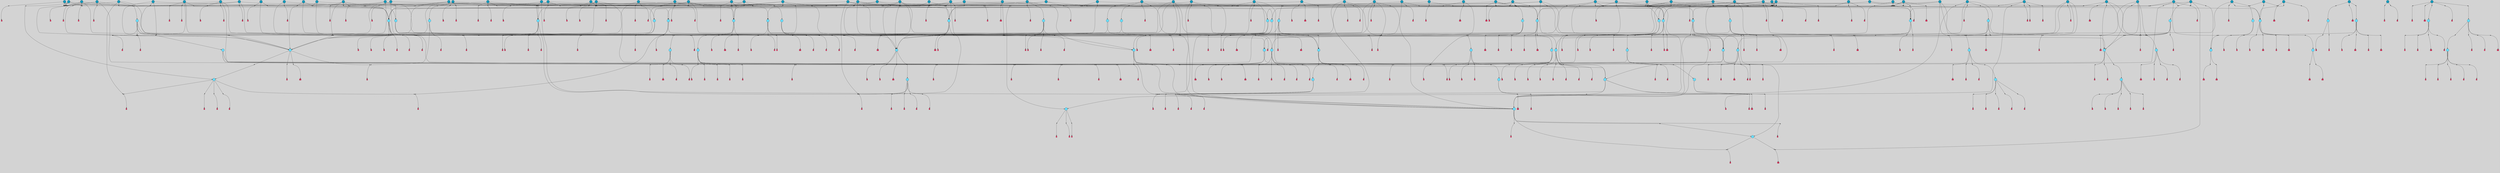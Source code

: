 // File exported with GEGELATI v1.3.1
// On the 2024-04-08 17:43:25
// With the File::TPGGraphDotExporter
digraph{
	graph[pad = "0.212, 0.055" bgcolor = lightgray]
	node[shape=circle style = filled label = ""]
		T4 [fillcolor="#66ddff"]
		T7 [fillcolor="#66ddff"]
		T9 [fillcolor="#66ddff"]
		T24 [fillcolor="#1199bb"]
		T27 [fillcolor="#66ddff"]
		T54 [fillcolor="#66ddff"]
		T96 [fillcolor="#66ddff"]
		T111 [fillcolor="#66ddff"]
		T129 [fillcolor="#66ddff"]
		T159 [fillcolor="#66ddff"]
		T195 [fillcolor="#66ddff"]
		T212 [fillcolor="#66ddff"]
		T242 [fillcolor="#66ddff"]
		T318 [fillcolor="#66ddff"]
		T323 [fillcolor="#66ddff"]
		T324 [fillcolor="#66ddff"]
		T325 [fillcolor="#66ddff"]
		T326 [fillcolor="#1199bb"]
		T327 [fillcolor="#66ddff"]
		T328 [fillcolor="#66ddff"]
		T329 [fillcolor="#66ddff"]
		T330 [fillcolor="#1199bb"]
		T404 [fillcolor="#66ddff"]
		T410 [fillcolor="#1199bb"]
		T434 [fillcolor="#1199bb"]
		T552 [fillcolor="#1199bb"]
		T589 [fillcolor="#1199bb"]
		T605 [fillcolor="#66ddff"]
		T650 [fillcolor="#1199bb"]
		T651 [fillcolor="#66ddff"]
		T652 [fillcolor="#66ddff"]
		T653 [fillcolor="#66ddff"]
		T701 [fillcolor="#66ddff"]
		T703 [fillcolor="#1199bb"]
		T713 [fillcolor="#66ddff"]
		T724 [fillcolor="#1199bb"]
		T725 [fillcolor="#66ddff"]
		T726 [fillcolor="#66ddff"]
		T727 [fillcolor="#66ddff"]
		T728 [fillcolor="#1199bb"]
		T729 [fillcolor="#66ddff"]
		T730 [fillcolor="#66ddff"]
		T731 [fillcolor="#66ddff"]
		T754 [fillcolor="#1199bb"]
		T766 [fillcolor="#1199bb"]
		T785 [fillcolor="#1199bb"]
		T787 [fillcolor="#1199bb"]
		T789 [fillcolor="#1199bb"]
		T790 [fillcolor="#66ddff"]
		T791 [fillcolor="#66ddff"]
		T792 [fillcolor="#66ddff"]
		T793 [fillcolor="#1199bb"]
		T794 [fillcolor="#66ddff"]
		T795 [fillcolor="#66ddff"]
		T796 [fillcolor="#66ddff"]
		T799 [fillcolor="#1199bb"]
		T804 [fillcolor="#66ddff"]
		T826 [fillcolor="#1199bb"]
		T829 [fillcolor="#66ddff"]
		T834 [fillcolor="#1199bb"]
		T841 [fillcolor="#1199bb"]
		T843 [fillcolor="#1199bb"]
		T845 [fillcolor="#66ddff"]
		T846 [fillcolor="#66ddff"]
		T847 [fillcolor="#1199bb"]
		T848 [fillcolor="#66ddff"]
		T849 [fillcolor="#66ddff"]
		T850 [fillcolor="#66ddff"]
		T786 [fillcolor="#66ddff"]
		T851 [fillcolor="#66ddff"]
		T852 [fillcolor="#1199bb"]
		T853 [fillcolor="#66ddff"]
		T854 [fillcolor="#66ddff"]
		T855 [fillcolor="#66ddff"]
		T856 [fillcolor="#66ddff"]
		T858 [fillcolor="#1199bb"]
		T862 [fillcolor="#1199bb"]
		T867 [fillcolor="#1199bb"]
		T873 [fillcolor="#1199bb"]
		T875 [fillcolor="#1199bb"]
		T879 [fillcolor="#1199bb"]
		T881 [fillcolor="#1199bb"]
		T889 [fillcolor="#66ddff"]
		T903 [fillcolor="#1199bb"]
		T904 [fillcolor="#1199bb"]
		T906 [fillcolor="#1199bb"]
		T915 [fillcolor="#1199bb"]
		T918 [fillcolor="#1199bb"]
		T920 [fillcolor="#66ddff"]
		T921 [fillcolor="#66ddff"]
		T922 [fillcolor="#1199bb"]
		T923 [fillcolor="#66ddff"]
		T924 [fillcolor="#66ddff"]
		T925 [fillcolor="#66ddff"]
		T926 [fillcolor="#66ddff"]
		T927 [fillcolor="#66ddff"]
		T928 [fillcolor="#66ddff"]
		T929 [fillcolor="#66ddff"]
		T930 [fillcolor="#66ddff"]
		T931 [fillcolor="#1199bb"]
		T932 [fillcolor="#66ddff"]
		T933 [fillcolor="#66ddff"]
		T936 [fillcolor="#1199bb"]
		T941 [fillcolor="#1199bb"]
		T943 [fillcolor="#1199bb"]
		T951 [fillcolor="#1199bb"]
		T681 [fillcolor="#1199bb"]
		T952 [fillcolor="#1199bb"]
		T953 [fillcolor="#1199bb"]
		T955 [fillcolor="#1199bb"]
		T956 [fillcolor="#1199bb"]
		T957 [fillcolor="#1199bb"]
		T958 [fillcolor="#1199bb"]
		T959 [fillcolor="#1199bb"]
		T961 [fillcolor="#1199bb"]
		T962 [fillcolor="#1199bb"]
		T963 [fillcolor="#1199bb"]
		T966 [fillcolor="#1199bb"]
		T967 [fillcolor="#1199bb"]
		T969 [fillcolor="#1199bb"]
		T970 [fillcolor="#1199bb"]
		T971 [fillcolor="#1199bb"]
		T972 [fillcolor="#1199bb"]
		T781 [fillcolor="#1199bb"]
		T973 [fillcolor="#1199bb"]
		T974 [fillcolor="#1199bb"]
		T975 [fillcolor="#1199bb"]
		T976 [fillcolor="#1199bb"]
		T977 [fillcolor="#1199bb"]
		T978 [fillcolor="#1199bb"]
		T979 [fillcolor="#1199bb"]
		T980 [fillcolor="#1199bb"]
		T981 [fillcolor="#1199bb"]
		T982 [fillcolor="#1199bb"]
		T983 [fillcolor="#1199bb"]
		T985 [fillcolor="#1199bb"]
		T986 [fillcolor="#1199bb"]
		T987 [fillcolor="#1199bb"]
		T988 [fillcolor="#1199bb"]
		T989 [fillcolor="#1199bb"]
		T990 [fillcolor="#1199bb"]
		T991 [fillcolor="#1199bb"]
		T992 [fillcolor="#1199bb"]
		T993 [fillcolor="#1199bb"]
		P15288 [fillcolor="#cccccc" shape=point] //7|
		I15288 [shape=box style=invis label="0|2&2|4#2|6&#92;n5|3&0|6#0|1&#92;n4|7&2|6#0|5&#92;n7|6&0|7#0|5&#92;n10|7&2|2#1|1&#92;n"]
		P15288 -> I15288[style=invis]
		A10934 [fillcolor="#ff3366" shape=box margin=0.03 width=0 height=0 label="4"]
		T4 -> P15288 -> A10934
		P15289 [fillcolor="#cccccc" shape=point] //0|
		I15289 [shape=box style=invis label="2|5&0|1#0|6&#92;n6|1&2|2#2|7&#92;n8|0&0|3#1|4&#92;n4|3&2|5#2|4&#92;n8|1&2|4#0|0&#92;n6|6&0|1#2|6&#92;n11|7&2|4#2|5&#92;n6|2&2|4#0|2&#92;n8|5&2|4#2|4&#92;n2|1&2|1#2|2&#92;n2|7&2|5#2|6&#92;n9|7&0|5#0|4&#92;n1|2&0|5#2|6&#92;n4|2&2|3#2|7&#92;n3|3&2|1#0|2&#92;n"]
		P15289 -> I15289[style=invis]
		A10935 [fillcolor="#ff3366" shape=box margin=0.03 width=0 height=0 label="5"]
		T4 -> P15289 -> A10935
		P15290 [fillcolor="#cccccc" shape=point] //-3|
		I15290 [shape=box style=invis label="1|6&2|7#0|7&#92;n10|2&0|7#1|3&#92;n9|6&2|7#2|2&#92;n5|3&0|7#0|7&#92;n1|6&2|3#0|0&#92;n2|3&2|3#2|2&#92;n5|1&2|6#0|6&#92;n"]
		P15290 -> I15290[style=invis]
		A10936 [fillcolor="#ff3366" shape=box margin=0.03 width=0 height=0 label="7"]
		T7 -> P15290 -> A10936
		P15291 [fillcolor="#cccccc" shape=point] //5|
		I15291 [shape=box style=invis label="0|5&2|3#0|1&#92;n0|6&2|1#2|4&#92;n6|2&2|6#0|7&#92;n7|4&0|3#0|1&#92;n5|4&0|7#1|6&#92;n9|1&0|5#2|2&#92;n6|3&2|3#1|7&#92;n11|7&2|4#1|6&#92;n2|5&0|1#0|0&#92;n4|7&0|0#0|2&#92;n6|2&0|6#0|0&#92;n2|1&2|6#2|4&#92;n10|0&2|0#1|0&#92;n6|6&2|4#0|6&#92;n"]
		P15291 -> I15291[style=invis]
		A10937 [fillcolor="#ff3366" shape=box margin=0.03 width=0 height=0 label="8"]
		T7 -> P15291 -> A10937
		P15292 [fillcolor="#cccccc" shape=point] //-6|
		I15292 [shape=box style=invis label="11|1&0|7#2|0&#92;n10|4&0|1#1|0&#92;n4|3&2|4#2|1&#92;n0|5&2|0#0|0&#92;n6|1&0|0#0|3&#92;n8|2&2|0#0|4&#92;n11|4&2|0#1|6&#92;n7|0&2|6#2|3&#92;n5|3&2|6#2|0&#92;n2|0&2|0#0|4&#92;n"]
		P15292 -> I15292[style=invis]
		A10938 [fillcolor="#ff3366" shape=box margin=0.03 width=0 height=0 label="9"]
		T9 -> P15292 -> A10938
		P15293 [fillcolor="#cccccc" shape=point] //2|
		I15293 [shape=box style=invis label="6|3&2|7#1|4&#92;n8|6&0|0#2|5&#92;n2|1&0|2#0|3&#92;n8|7&0|6#0|4&#92;n2|1&2|0#0|1&#92;n0|0&2|2#2|3&#92;n6|6&0|7#2|1&#92;n6|1&0|7#2|6&#92;n5|4&2|7#0|4&#92;n0|3&0|4#2|0&#92;n11|0&2|0#2|5&#92;n4|5&2|5#2|4&#92;n5|7&0|6#0|4&#92;n9|7&2|5#0|3&#92;n5|4&2|1#0|3&#92;n5|3&0|1#1|7&#92;n0|4&0|3#2|5&#92;n"]
		P15293 -> I15293[style=invis]
		A10939 [fillcolor="#ff3366" shape=box margin=0.03 width=0 height=0 label="10"]
		T9 -> P15293 -> A10939
		P15294 [fillcolor="#cccccc" shape=point] //-3|
		I15294 [shape=box style=invis label="8|1&2|3#0|5&#92;n0|6&0|5#0|5&#92;n3|7&2|1#0|6&#92;n3|5&0|1#0|0&#92;n9|5&2|0#0|4&#92;n3|5&0|2#0|3&#92;n10|6&2|4#1|0&#92;n9|4&2|7#2|6&#92;n1|7&2|5#2|2&#92;n"]
		P15294 -> I15294[style=invis]
		A10940 [fillcolor="#ff3366" shape=box margin=0.03 width=0 height=0 label="5"]
		T4 -> P15294 -> A10940
		P15295 [fillcolor="#cccccc" shape=point] //1|
		I15295 [shape=box style=invis label="5|1&0|6#2|7&#92;n2|4&0|4#2|2&#92;n0|6&0|5#0|4&#92;n10|6&2|5#1|6&#92;n9|3&0|1#1|7&#92;n10|3&2|2#1|0&#92;n5|0&0|0#2|1&#92;n11|3&2|3#1|5&#92;n10|3&0|1#1|0&#92;n2|4&0|1#0|1&#92;n0|2&0|3#2|4&#92;n9|2&2|1#2|5&#92;n11|7&2|6#2|6&#92;n"]
		P15295 -> I15295[style=invis]
		T24 -> P15295 -> T7
		P15296 [fillcolor="#cccccc" shape=point] //5|
		I15296 [shape=box style=invis label="3|0&2|0#0|1&#92;n3|0&0|7#0|1&#92;n5|3&0|2#2|6&#92;n4|4&2|4#2|6&#92;n11|2&0|7#1|6&#92;n2|7&2|2#2|5&#92;n9|3&2|6#2|7&#92;n7|7&0|0#0|4&#92;n6|1&2|4#2|3&#92;n5|4&2|0#1|6&#92;n1|3&0|7#0|4&#92;n"]
		P15296 -> I15296[style=invis]
		A10941 [fillcolor="#ff3366" shape=box margin=0.03 width=0 height=0 label="7"]
		T24 -> P15296 -> A10941
		P15297 [fillcolor="#cccccc" shape=point] //-2|
		I15297 [shape=box style=invis label="4|1&0|4#0|3&#92;n4|2&0|5#2|0&#92;n5|5&2|6#0|5&#92;n1|4&0|1#0|2&#92;n6|3&2|7#1|5&#92;n0|4&2|0#0|3&#92;n8|5&2|5#1|2&#92;n10|7&2|7#1|1&#92;n3|4&0|0#2|1&#92;n3|6&2|5#2|5&#92;n8|3&0|1#0|7&#92;n10|0&2|7#1|3&#92;n4|1&2|4#0|1&#92;n9|3&2|0#0|4&#92;n3|6&2|0#0|4&#92;n1|2&0|6#2|1&#92;n4|0&2|1#2|2&#92;n"]
		P15297 -> I15297[style=invis]
		A10942 [fillcolor="#ff3366" shape=box margin=0.03 width=0 height=0 label="14"]
		T24 -> P15297 -> A10942
		P15298 [fillcolor="#cccccc" shape=point] //2|
		I15298 [shape=box style=invis label="9|1&2|3#0|1&#92;n5|2&2|0#2|4&#92;n3|6&2|5#2|7&#92;n7|0&2|5#0|4&#92;n1|2&0|3#0|5&#92;n7|3&2|7#0|0&#92;n"]
		P15298 -> I15298[style=invis]
		A10943 [fillcolor="#ff3366" shape=box margin=0.03 width=0 height=0 label="2"]
		T27 -> P15298 -> A10943
		P15299 [fillcolor="#cccccc" shape=point] //-6|
		I15299 [shape=box style=invis label="7|5&0|4#0|4&#92;n11|0&2|5#2|1&#92;n"]
		P15299 -> I15299[style=invis]
		A10944 [fillcolor="#ff3366" shape=box margin=0.03 width=0 height=0 label="3"]
		T27 -> P15299 -> A10944
		P15300 [fillcolor="#cccccc" shape=point] //3|
		I15300 [shape=box style=invis label="7|6&2|4#0|2&#92;n10|3&2|7#1|4&#92;n11|6&0|4#0|1&#92;n7|1&0|0#2|6&#92;n7|6&0|3#2|6&#92;n4|0&2|6#0|1&#92;n4|4&2|5#0|2&#92;n4|6&0|4#2|7&#92;n10|0&2|3#1|5&#92;n2|6&0|5#0|2&#92;n1|0&2|3#0|7&#92;n1|6&2|0#0|5&#92;n6|2&0|1#0|7&#92;n9|2&0|3#2|7&#92;n5|3&0|6#0|6&#92;n1|7&2|5#2|3&#92;n8|1&2|7#0|6&#92;n1|0&2|5#2|1&#92;n7|1&2|2#2|5&#92;n7|4&2|6#0|3&#92;n"]
		P15300 -> I15300[style=invis]
		A10945 [fillcolor="#ff3366" shape=box margin=0.03 width=0 height=0 label="4"]
		T27 -> P15300 -> A10945
		T27 -> P15289
		P15301 [fillcolor="#cccccc" shape=point] //0|
		I15301 [shape=box style=invis label="4|0&0|3#2|7&#92;n10|2&0|3#1|7&#92;n3|5&0|2#0|3&#92;n4|5&0|0#2|1&#92;n10|7&2|0#1|2&#92;n5|3&2|3#1|6&#92;n9|5&2|0#0|4&#92;n5|4&2|7#0|2&#92;n10|3&2|7#1|4&#92;n7|2&0|1#2|6&#92;n8|6&0|5#0|5&#92;n8|7&2|3#0|5&#92;n2|6&2|4#0|0&#92;n"]
		P15301 -> I15301[style=invis]
		A10946 [fillcolor="#ff3366" shape=box margin=0.03 width=0 height=0 label="5"]
		T27 -> P15301 -> A10946
		P15302 [fillcolor="#cccccc" shape=point] //8|
		I15302 [shape=box style=invis label="9|0&0|1#2|0&#92;n10|1&2|5#1|4&#92;n8|2&2|6#0|4&#92;n2|4&2|5#2|3&#92;n4|2&2|2#0|2&#92;n7|5&0|2#0|0&#92;n8|2&2|1#1|3&#92;n8|7&0|7#2|1&#92;n1|1&0|0#0|7&#92;n5|6&2|5#1|0&#92;n6|6&2|5#0|0&#92;n11|4&0|3#2|6&#92;n4|2&2|4#0|7&#92;n5|6&0|1#2|0&#92;n11|3&0|2#0|7&#92;n"]
		P15302 -> I15302[style=invis]
		A10947 [fillcolor="#ff3366" shape=box margin=0.03 width=0 height=0 label="6"]
		T54 -> P15302 -> A10947
		T54 -> P15296
		P15303 [fillcolor="#cccccc" shape=point] //-10|
		I15303 [shape=box style=invis label="3|6&0|0#0|4&#92;n4|1&2|4#0|1&#92;n5|1&0|1#0|4&#92;n5|5&2|6#0|5&#92;n6|5&0|6#0|3&#92;n11|1&2|0#0|1&#92;n0|7&2|0#0|3&#92;n1|2&0|6#0|1&#92;n8|0&0|4#2|0&#92;n0|4&0|7#2|7&#92;n7|0&2|7#1|3&#92;n3|1&0|5#2|5&#92;n5|1&0|4#0|3&#92;n2|2&0|2#0|0&#92;n8|3&0|1#0|7&#92;n3|0&0|3#0|5&#92;n7|2&0|5#2|0&#92;n6|3&2|7#1|5&#92;n4|7&2|7#2|1&#92;n"]
		P15303 -> I15303[style=invis]
		A10948 [fillcolor="#ff3366" shape=box margin=0.03 width=0 height=0 label="14"]
		T54 -> P15303 -> A10948
		T54 -> P15291
		P15304 [fillcolor="#cccccc" shape=point] //6|
		I15304 [shape=box style=invis label="0|5&2|3#0|1&#92;n0|6&2|1#2|4&#92;n9|1&0|5#2|2&#92;n7|4&0|3#0|1&#92;n5|4&0|7#1|6&#92;n2|5&0|1#0|0&#92;n6|3&2|3#1|7&#92;n11|7&2|4#1|6&#92;n6|2&2|6#0|1&#92;n4|7&0|0#0|2&#92;n6|2&0|6#0|0&#92;n9|1&2|6#2|4&#92;n10|0&2|0#1|0&#92;n6|6&2|4#0|6&#92;n"]
		P15304 -> I15304[style=invis]
		A10949 [fillcolor="#ff3366" shape=box margin=0.03 width=0 height=0 label="8"]
		T96 -> P15304 -> A10949
		P15305 [fillcolor="#cccccc" shape=point] //5|
		I15305 [shape=box style=invis label="10|4&0|1#1|0&#92;n4|3&2|4#2|1&#92;n2|0&2|0#0|4&#92;n6|1&0|0#0|3&#92;n8|2&2|0#0|4&#92;n0|0&0|0#0|0&#92;n11|4&2|0#1|6&#92;n7|0&2|6#2|3&#92;n5|3&2|6#2|0&#92;n0|0&2|0#0|0&#92;n"]
		P15305 -> I15305[style=invis]
		A10950 [fillcolor="#ff3366" shape=box margin=0.03 width=0 height=0 label="9"]
		T96 -> P15305 -> A10950
		P15306 [fillcolor="#cccccc" shape=point] //6|
		I15306 [shape=box style=invis label="6|1&2|6#1|7&#92;n10|7&2|0#1|5&#92;n9|4&0|1#2|2&#92;n8|6&0|0#1|0&#92;n"]
		P15306 -> I15306[style=invis]
		A10951 [fillcolor="#ff3366" shape=box margin=0.03 width=0 height=0 label="3"]
		T96 -> P15306 -> A10951
		P15307 [fillcolor="#cccccc" shape=point] //1|
		I15307 [shape=box style=invis label="5|4&0|7#1|6&#92;n0|6&2|1#2|4&#92;n7|4&0|3#0|1&#92;n0|5&2|3#0|1&#92;n9|1&0|5#2|2&#92;n6|3&2|3#1|7&#92;n11|7&2|4#1|6&#92;n2|5&0|1#0|0&#92;n7|5&2|3#1|1&#92;n4|7&0|0#0|2&#92;n6|2&0|6#0|0&#92;n2|1&2|6#2|4&#92;n10|0&2|7#1|0&#92;n6|6&2|4#0|6&#92;n"]
		P15307 -> I15307[style=invis]
		A10952 [fillcolor="#ff3366" shape=box margin=0.03 width=0 height=0 label="8"]
		T96 -> P15307 -> A10952
		T96 -> P15294
		P15308 [fillcolor="#cccccc" shape=point] //-5|
		I15308 [shape=box style=invis label="0|0&2|3#0|2&#92;n10|5&0|6#1|3&#92;n7|3&0|6#2|3&#92;n3|4&0|6#0|6&#92;n10|5&0|2#1|1&#92;n5|0&0|1#0|3&#92;n6|6&2|5#1|5&#92;n7|4&0|2#1|7&#92;n5|7&0|1#2|5&#92;n1|5&0|0#0|3&#92;n7|5&2|1#2|6&#92;n9|0&0|2#0|0&#92;n4|0&2|4#0|0&#92;n4|6&0|0#2|3&#92;n3|1&0|6#2|5&#92;n7|7&2|1#2|3&#92;n9|4&2|2#0|6&#92;n"]
		P15308 -> I15308[style=invis]
		T111 -> P15308 -> T9
		P15309 [fillcolor="#cccccc" shape=point] //7|
		I15309 [shape=box style=invis label="7|4&2|1#2|0&#92;n4|1&2|4#2|3&#92;n5|0&2|0#2|2&#92;n6|1&2|4#2|6&#92;n"]
		P15309 -> I15309[style=invis]
		A10953 [fillcolor="#ff3366" shape=box margin=0.03 width=0 height=0 label="9"]
		T111 -> P15309 -> A10953
		P15310 [fillcolor="#cccccc" shape=point] //2|
		I15310 [shape=box style=invis label="3|0&2|0#0|1&#92;n11|2&0|7#1|6&#92;n8|7&2|4#0|5&#92;n5|3&0|2#2|6&#92;n4|4&2|4#2|6&#92;n3|0&0|7#0|1&#92;n2|7&2|2#2|5&#92;n9|3&2|6#2|7&#92;n7|7&0|0#0|4&#92;n6|1&2|4#1|3&#92;n5|4&2|0#1|6&#92;n1|3&0|7#0|4&#92;n"]
		P15310 -> I15310[style=invis]
		A10954 [fillcolor="#ff3366" shape=box margin=0.03 width=0 height=0 label="7"]
		T111 -> P15310 -> A10954
		T111 -> P15292
		T129 -> P15302
		T129 -> P15296
		P15311 [fillcolor="#cccccc" shape=point] //10|
		I15311 [shape=box style=invis label="4|5&2|7#2|1&#92;n1|7&2|3#0|6&#92;n3|5&2|2#0|3&#92;n10|3&0|7#1|4&#92;n7|1&0|4#2|6&#92;n10|2&0|3#1|7&#92;n9|5&2|0#0|4&#92;n4|0&0|3#2|7&#92;n11|4&2|6#1|2&#92;n5|4&2|7#0|2&#92;n2|6&2|4#0|0&#92;n6|5&0|7#2|1&#92;n5|3&2|3#1|6&#92;n10|7&2|0#1|2&#92;n"]
		P15311 -> I15311[style=invis]
		A10955 [fillcolor="#ff3366" shape=box margin=0.03 width=0 height=0 label="5"]
		T129 -> P15311 -> A10955
		P15312 [fillcolor="#cccccc" shape=point] //5|
		I15312 [shape=box style=invis label="9|4&2|3#1|3&#92;n0|4&2|4#0|5&#92;n6|1&2|6#2|5&#92;n4|0&0|5#2|0&#92;n"]
		P15312 -> I15312[style=invis]
		A10956 [fillcolor="#ff3366" shape=box margin=0.03 width=0 height=0 label="7"]
		T129 -> P15312 -> A10956
		P15313 [fillcolor="#cccccc" shape=point] //6|
		I15313 [shape=box style=invis label="9|4&2|7#0|6&#92;n8|4&0|1#1|0&#92;n1|3&0|0#2|1&#92;n2|4&0|6#2|2&#92;n5|1&2|5#0|7&#92;n3|0&0|3#2|6&#92;n2|2&2|6#0|2&#92;n8|4&0|4#2|2&#92;n5|1&2|4#0|3&#92;n9|4&0|6#0|6&#92;n5|0&2|2#1|5&#92;n11|7&0|0#1|1&#92;n0|4&0|3#0|3&#92;n7|7&2|4#2|5&#92;n1|5&0|1#2|1&#92;n"]
		P15313 -> I15313[style=invis]
		A10957 [fillcolor="#ff3366" shape=box margin=0.03 width=0 height=0 label="1"]
		T129 -> P15313 -> A10957
		P15314 [fillcolor="#cccccc" shape=point] //7|
		I15314 [shape=box style=invis label="7|0&2|1#2|0&#92;n9|7&2|1#1|7&#92;n8|2&0|1#1|0&#92;n6|6&0|2#1|1&#92;n2|2&0|5#0|0&#92;n5|7&0|0#2|1&#92;n5|1&2|5#1|5&#92;n4|7&2|4#2|3&#92;n10|5&2|2#1|5&#92;n1|3&2|2#2|0&#92;n10|2&2|6#1|5&#92;n"]
		P15314 -> I15314[style=invis]
		A10958 [fillcolor="#ff3366" shape=box margin=0.03 width=0 height=0 label="1"]
		T159 -> P15314 -> A10958
		P15315 [fillcolor="#cccccc" shape=point] //7|
		I15315 [shape=box style=invis label="7|4&2|7#0|4&#92;n4|6&0|1#2|5&#92;n2|1&2|3#0|0&#92;n4|3&2|0#0|1&#92;n0|0&2|7#2|7&#92;n7|7&0|5#2|3&#92;n5|0&2|1#2|2&#92;n10|0&0|4#1|2&#92;n4|4&0|7#0|0&#92;n6|7&0|2#0|1&#92;n1|4&2|5#0|4&#92;n"]
		P15315 -> I15315[style=invis]
		A10959 [fillcolor="#ff3366" shape=box margin=0.03 width=0 height=0 label="0"]
		T159 -> P15315 -> A10959
		P15316 [fillcolor="#cccccc" shape=point] //5|
		I15316 [shape=box style=invis label="0|5&2|3#0|1&#92;n0|6&2|1#2|4&#92;n6|2&2|6#0|7&#92;n9|0&2|7#1|1&#92;n7|4&0|3#0|1&#92;n11|7&2|4#1|6&#92;n9|1&0|5#2|2&#92;n5|4&0|7#1|6&#92;n2|5&0|1#0|0&#92;n4|7&0|0#0|2&#92;n6|2&0|6#0|0&#92;n2|1&2|6#2|4&#92;n10|0&0|0#1|0&#92;n6|6&2|4#0|6&#92;n"]
		P15316 -> I15316[style=invis]
		T159 -> P15316 -> T129
		P15317 [fillcolor="#cccccc" shape=point] //5|
		I15317 [shape=box style=invis label="3|0&2|0#2|1&#92;n3|0&0|7#0|1&#92;n5|3&0|2#2|6&#92;n4|4&2|4#2|6&#92;n5|4&2|0#1|6&#92;n2|7&2|2#2|5&#92;n1|3&0|7#0|4&#92;n11|6&2|2#0|7&#92;n7|7&0|0#0|4&#92;n6|1&2|4#2|3&#92;n11|0&0|7#1|6&#92;n9|3&2|6#2|7&#92;n"]
		P15317 -> I15317[style=invis]
		A10960 [fillcolor="#ff3366" shape=box margin=0.03 width=0 height=0 label="7"]
		T195 -> P15317 -> A10960
		P15318 [fillcolor="#cccccc" shape=point] //4|
		I15318 [shape=box style=invis label="7|1&0|6#0|1&#92;n6|7&2|7#1|7&#92;n10|1&2|1#1|1&#92;n9|6&2|2#1|4&#92;n4|7&0|4#2|2&#92;n9|6&0|5#1|1&#92;n10|0&2|6#1|6&#92;n5|1&0|1#2|3&#92;n10|1&0|5#1|0&#92;n3|4&2|3#0|0&#92;n8|2&0|5#2|4&#92;n1|6&2|0#0|0&#92;n2|3&0|1#2|6&#92;n5|2&2|2#1|6&#92;n2|2&0|1#2|1&#92;n3|1&2|7#0|3&#92;n6|7&2|3#0|4&#92;n"]
		P15318 -> I15318[style=invis]
		A10961 [fillcolor="#ff3366" shape=box margin=0.03 width=0 height=0 label="10"]
		T195 -> P15318 -> A10961
		P15319 [fillcolor="#cccccc" shape=point] //-4|
		I15319 [shape=box style=invis label="0|4&0|0#2|7&#92;n8|5&2|4#2|4&#92;n4|3&2|5#2|4&#92;n11|7&2|2#2|5&#92;n6|5&2|2#2|7&#92;n3|2&0|7#0|7&#92;n3|3&2|1#0|3&#92;n2|6&0|3#2|5&#92;n0|1&2|6#2|2&#92;n8|2&0|0#1|6&#92;n0|7&0|5#0|4&#92;n9|5&0|3#2|7&#92;n2|7&2|5#2|6&#92;n9|0&2|0#0|1&#92;n1|2&2|4#0|2&#92;n"]
		P15319 -> I15319[style=invis]
		T195 -> P15319 -> T27
		T195 -> P15315
		P15320 [fillcolor="#cccccc" shape=point] //6|
		I15320 [shape=box style=invis label="9|4&2|7#0|6&#92;n8|4&0|1#1|0&#92;n1|3&0|0#2|1&#92;n2|4&0|6#2|2&#92;n5|1&2|5#0|7&#92;n3|0&0|3#2|6&#92;n2|2&2|6#0|2&#92;n8|4&0|4#2|2&#92;n5|1&2|4#0|3&#92;n9|4&0|6#0|6&#92;n5|0&2|2#1|5&#92;n11|7&0|0#1|1&#92;n0|4&0|3#0|3&#92;n7|7&2|4#2|5&#92;n1|5&0|1#2|1&#92;n"]
		P15320 -> I15320[style=invis]
		A10962 [fillcolor="#ff3366" shape=box margin=0.03 width=0 height=0 label="1"]
		T212 -> P15320 -> A10962
		P15321 [fillcolor="#cccccc" shape=point] //5|
		I15321 [shape=box style=invis label="9|4&2|3#1|3&#92;n0|4&2|4#0|5&#92;n6|1&2|6#2|5&#92;n4|0&0|5#2|0&#92;n"]
		P15321 -> I15321[style=invis]
		A10963 [fillcolor="#ff3366" shape=box margin=0.03 width=0 height=0 label="7"]
		T212 -> P15321 -> A10963
		P15322 [fillcolor="#cccccc" shape=point] //5|
		I15322 [shape=box style=invis label="3|0&2|0#0|1&#92;n3|0&0|7#0|1&#92;n5|3&0|2#2|6&#92;n4|4&2|4#2|6&#92;n11|2&0|7#1|6&#92;n2|7&2|2#2|5&#92;n9|3&2|6#2|7&#92;n7|7&0|0#0|4&#92;n6|1&2|4#2|3&#92;n5|4&2|0#1|6&#92;n1|3&0|7#0|4&#92;n"]
		P15322 -> I15322[style=invis]
		A10964 [fillcolor="#ff3366" shape=box margin=0.03 width=0 height=0 label="7"]
		T212 -> P15322 -> A10964
		P15323 [fillcolor="#cccccc" shape=point] //8|
		I15323 [shape=box style=invis label="9|0&0|1#2|0&#92;n10|1&2|5#1|4&#92;n8|2&2|6#0|4&#92;n2|4&2|5#2|3&#92;n4|2&2|2#0|2&#92;n7|5&0|2#0|0&#92;n8|2&2|1#1|3&#92;n8|7&0|7#2|1&#92;n1|1&0|0#0|7&#92;n5|6&2|5#1|0&#92;n6|6&2|5#0|0&#92;n11|4&0|3#2|6&#92;n4|2&2|4#0|7&#92;n5|6&0|1#2|0&#92;n11|3&0|2#0|7&#92;n"]
		P15323 -> I15323[style=invis]
		A10965 [fillcolor="#ff3366" shape=box margin=0.03 width=0 height=0 label="6"]
		T212 -> P15323 -> A10965
		P15324 [fillcolor="#cccccc" shape=point] //10|
		I15324 [shape=box style=invis label="4|5&2|7#2|1&#92;n1|7&2|3#0|6&#92;n3|5&2|2#0|3&#92;n10|3&0|7#1|4&#92;n7|1&0|4#2|6&#92;n10|2&0|3#1|7&#92;n9|5&2|0#0|4&#92;n4|0&0|3#2|7&#92;n11|4&2|6#1|2&#92;n5|4&2|7#0|2&#92;n2|6&2|4#0|0&#92;n6|5&0|7#2|1&#92;n5|3&2|3#1|6&#92;n10|7&2|0#1|2&#92;n"]
		P15324 -> I15324[style=invis]
		A10966 [fillcolor="#ff3366" shape=box margin=0.03 width=0 height=0 label="5"]
		T212 -> P15324 -> A10966
		P15325 [fillcolor="#cccccc" shape=point] //5|
		I15325 [shape=box style=invis label="1|6&2|7#0|7&#92;n9|2&2|7#2|2&#92;n10|2&0|7#1|3&#92;n5|3&0|7#0|7&#92;n7|0&2|7#2|2&#92;n1|6&2|3#0|0&#92;n2|3&2|3#2|2&#92;n"]
		P15325 -> I15325[style=invis]
		A10967 [fillcolor="#ff3366" shape=box margin=0.03 width=0 height=0 label="7"]
		T242 -> P15325 -> A10967
		P15326 [fillcolor="#cccccc" shape=point] //-8|
		I15326 [shape=box style=invis label="7|5&0|2#2|1&#92;n1|0&2|6#0|0&#92;n7|1&2|6#1|1&#92;n8|7&0|3#1|6&#92;n3|7&2|3#2|4&#92;n"]
		P15326 -> I15326[style=invis]
		A10968 [fillcolor="#ff3366" shape=box margin=0.03 width=0 height=0 label="2"]
		T242 -> P15326 -> A10968
		P15327 [fillcolor="#cccccc" shape=point] //-3|
		I15327 [shape=box style=invis label="1|1&2|1#0|1&#92;n1|4&0|0#2|4&#92;n11|0&2|3#0|2&#92;n11|6&0|4#0|1&#92;n5|2&0|6#1|5&#92;n3|7&2|6#2|7&#92;n7|7&0|1#2|1&#92;n9|5&2|2#2|0&#92;n6|5&2|6#1|4&#92;n0|7&0|5#2|4&#92;n8|1&0|0#2|3&#92;n0|5&0|3#0|5&#92;n2|0&2|4#0|5&#92;n7|5&2|7#1|3&#92;n8|3&0|0#1|2&#92;n"]
		P15327 -> I15327[style=invis]
		A10969 [fillcolor="#ff3366" shape=box margin=0.03 width=0 height=0 label="1"]
		T242 -> P15327 -> A10969
		P15328 [fillcolor="#cccccc" shape=point] //5|
		I15328 [shape=box style=invis label="11|7&2|0#1|7&#92;n1|5&2|4#2|4&#92;n4|3&0|1#0|5&#92;n1|6&0|0#0|4&#92;n8|6&2|4#0|0&#92;n4|0&2|0#0|5&#92;n10|4&2|0#1|0&#92;n4|4&0|5#0|1&#92;n0|7&2|1#0|5&#92;n0|6&2|3#2|0&#92;n9|6&2|5#1|3&#92;n"]
		P15328 -> I15328[style=invis]
		T318 -> P15328 -> T195
		P15329 [fillcolor="#cccccc" shape=point] //-9|
		I15329 [shape=box style=invis label="4|7&2|6#0|5&#92;n11|3&0|2#2|6&#92;n10|2&2|4#1|6&#92;n3|0&2|6#2|7&#92;n4|3&0|5#0|7&#92;n2|3&0|7#0|7&#92;n10|6&0|7#1|5&#92;n10|1&2|2#1|1&#92;n1|7&0|3#2|6&#92;n"]
		P15329 -> I15329[style=invis]
		A10970 [fillcolor="#ff3366" shape=box margin=0.03 width=0 height=0 label="4"]
		T318 -> P15329 -> A10970
		P15330 [fillcolor="#cccccc" shape=point] //7|
		I15330 [shape=box style=invis label="7|2&0|4#1|3&#92;n7|7&0|0#0|4&#92;n4|4&2|4#2|6&#92;n2|3&2|2#2|5&#92;n8|0&0|2#2|1&#92;n9|3&2|6#2|7&#92;n6|4&2|4#2|3&#92;n3|3&2|0#0|1&#92;n6|4&2|0#1|6&#92;n5|3&0|7#0|4&#92;n"]
		P15330 -> I15330[style=invis]
		A10971 [fillcolor="#ff3366" shape=box margin=0.03 width=0 height=0 label="7"]
		T318 -> P15330 -> A10971
		P15331 [fillcolor="#cccccc" shape=point] //-6|
		I15331 [shape=box style=invis label="9|0&2|0#0|1&#92;n3|2&0|2#0|3&#92;n5|4&0|5#1|7&#92;n2|1&0|4#0|3&#92;n9|2&2|0#2|4&#92;n7|6&0|4#0|2&#92;n2|3&0|6#2|6&#92;n1|2&0|3#2|0&#92;n"]
		P15331 -> I15331[style=invis]
		T318 -> P15331 -> T54
		P15332 [fillcolor="#cccccc" shape=point] //-2|
		I15332 [shape=box style=invis label="1|3&0|2#0|7&#92;n6|1&0|7#0|0&#92;n6|1&2|4#1|7&#92;n3|0&2|3#0|3&#92;n0|2&0|7#2|6&#92;n"]
		P15332 -> I15332[style=invis]
		T318 -> P15332 -> T195
		P15333 [fillcolor="#cccccc" shape=point] //-9|
		I15333 [shape=box style=invis label="2|0&2|0#2|1&#92;n4|4&2|4#2|6&#92;n9|1&0|3#1|7&#92;n5|3&0|2#2|6&#92;n2|7&2|2#2|5&#92;n5|4&2|0#1|6&#92;n3|0&0|7#0|1&#92;n1|3&0|7#0|4&#92;n11|6&2|2#0|7&#92;n7|7&0|0#0|4&#92;n11|0&0|7#1|6&#92;n9|3&2|6#2|7&#92;n"]
		P15333 -> I15333[style=invis]
		A10972 [fillcolor="#ff3366" shape=box margin=0.03 width=0 height=0 label="7"]
		T323 -> P15333 -> A10972
		P15334 [fillcolor="#cccccc" shape=point] //-4|
		I15334 [shape=box style=invis label="4|1&0|4#2|6&#92;n1|2&2|2#2|0&#92;n1|2&2|0#0|6&#92;n8|4&2|3#2|5&#92;n5|5&2|1#1|0&#92;n"]
		P15334 -> I15334[style=invis]
		A10973 [fillcolor="#ff3366" shape=box margin=0.03 width=0 height=0 label="12"]
		T324 -> P15334 -> A10973
		P15335 [fillcolor="#cccccc" shape=point] //8|
		I15335 [shape=box style=invis label="9|7&0|5#2|5&#92;n3|3&2|3#0|2&#92;n9|5&2|2#1|0&#92;n2|3&0|6#0|3&#92;n4|4&2|5#2|7&#92;n11|3&2|0#1|5&#92;n6|6&2|1#2|2&#92;n4|6&0|1#2|2&#92;n2|5&2|7#2|2&#92;n7|7&2|2#2|3&#92;n6|5&0|3#2|6&#92;n6|7&0|6#0|2&#92;n"]
		P15335 -> I15335[style=invis]
		A10974 [fillcolor="#ff3366" shape=box margin=0.03 width=0 height=0 label="14"]
		T323 -> P15335 -> A10974
		P15336 [fillcolor="#cccccc" shape=point] //-8|
		I15336 [shape=box style=invis label="7|5&0|4#2|4&#92;n"]
		P15336 -> I15336[style=invis]
		A10975 [fillcolor="#ff3366" shape=box margin=0.03 width=0 height=0 label="3"]
		T323 -> P15336 -> A10975
		P15337 [fillcolor="#cccccc" shape=point] //4|
		I15337 [shape=box style=invis label="4|3&0|6#0|3&#92;n5|7&2|3#2|2&#92;n5|6&0|7#1|2&#92;n1|4&2|6#0|3&#92;n8|4&2|1#2|5&#92;n9|5&2|4#1|4&#92;n2|4&0|5#0|7&#92;n10|0&0|6#1|3&#92;n3|0&0|6#0|2&#92;n2|7&2|7#2|6&#92;n5|2&0|5#1|5&#92;n10|4&2|5#1|7&#92;n4|0&0|4#2|4&#92;n11|1&0|4#2|6&#92;n10|6&2|0#1|4&#92;n9|7&0|3#1|4&#92;n4|5&2|7#0|6&#92;n11|5&2|6#2|3&#92;n0|3&0|5#0|1&#92;n"]
		P15337 -> I15337[style=invis]
		A10976 [fillcolor="#ff3366" shape=box margin=0.03 width=0 height=0 label="13"]
		T323 -> P15337 -> A10976
		P15338 [fillcolor="#cccccc" shape=point] //-3|
		I15338 [shape=box style=invis label="4|5&0|0#0|0&#92;n4|7&0|0#0|2&#92;n0|6&2|1#2|4&#92;n9|1&0|5#2|2&#92;n10|0&2|0#1|0&#92;n6|6&2|4#0|6&#92;n2|5&0|1#0|0&#92;n6|3&2|3#1|7&#92;n11|7&2|4#1|6&#92;n6|2&2|6#0|1&#92;n6|2&0|0#0|0&#92;n9|1&2|6#2|4&#92;n10|4&0|3#1|1&#92;n5|4&2|7#1|6&#92;n"]
		P15338 -> I15338[style=invis]
		T326 -> P15338 -> T323
		P15339 [fillcolor="#cccccc" shape=point] //2|
		I15339 [shape=box style=invis label="4|1&0|4#2|6&#92;n5|5&2|1#1|0&#92;n1|0&2|0#0|6&#92;n8|4&2|3#2|5&#92;n"]
		P15339 -> I15339[style=invis]
		T323 -> P15339 -> T324
		P15340 [fillcolor="#cccccc" shape=point] //5|
		I15340 [shape=box style=invis label="0|5&2|3#0|1&#92;n0|6&2|1#2|4&#92;n6|2&2|6#0|7&#92;n7|4&0|3#0|1&#92;n5|4&0|7#1|6&#92;n9|1&0|5#2|2&#92;n6|3&2|3#1|7&#92;n11|7&2|4#1|6&#92;n2|5&0|1#0|0&#92;n4|7&0|0#0|2&#92;n6|2&0|6#0|0&#92;n2|1&2|6#2|4&#92;n10|0&2|0#1|0&#92;n6|6&2|4#0|6&#92;n"]
		P15340 -> I15340[style=invis]
		A10977 [fillcolor="#ff3366" shape=box margin=0.03 width=0 height=0 label="8"]
		T325 -> P15340 -> A10977
		P15341 [fillcolor="#cccccc" shape=point] //-3|
		I15341 [shape=box style=invis label="1|6&2|7#0|7&#92;n10|2&0|7#1|3&#92;n9|6&2|7#2|2&#92;n5|3&0|7#0|7&#92;n1|6&2|3#0|0&#92;n2|3&2|3#2|2&#92;n5|1&2|6#0|6&#92;n"]
		P15341 -> I15341[style=invis]
		A10978 [fillcolor="#ff3366" shape=box margin=0.03 width=0 height=0 label="7"]
		T325 -> P15341 -> A10978
		P15342 [fillcolor="#cccccc" shape=point] //1|
		I15342 [shape=box style=invis label="0|4&0|1#0|1&#92;n10|5&2|5#1|6&#92;n7|7&2|5#2|2&#92;n9|5&0|7#2|7&#92;n8|4&0|3#2|7&#92;n11|0&2|3#0|5&#92;n7|0&0|0#0|1&#92;n4|2&0|4#0|5&#92;n5|1&0|6#2|7&#92;n11|3&0|7#1|3&#92;n"]
		P15342 -> I15342[style=invis]
		T326 -> P15342 -> T325
		P15343 [fillcolor="#cccccc" shape=point] //6|
		I15343 [shape=box style=invis label="3|0&2|7#2|2&#92;n3|2&0|4#2|5&#92;n5|1&0|2#1|0&#92;n8|7&0|1#2|0&#92;n8|5&0|3#0|6&#92;n0|2&0|2#2|3&#92;n1|5&2|5#0|5&#92;n5|6&0|6#0|7&#92;n6|7&0|0#2|6&#92;n1|2&2|3#0|0&#92;n7|7&2|3#0|4&#92;n0|7&2|7#0|6&#92;n1|0&2|2#2|7&#92;n4|4&0|1#0|0&#92;n"]
		P15343 -> I15343[style=invis]
		A10979 [fillcolor="#ff3366" shape=box margin=0.03 width=0 height=0 label="11"]
		T324 -> P15343 -> A10979
		P15344 [fillcolor="#cccccc" shape=point] //4|
		I15344 [shape=box style=invis label="4|3&0|6#0|3&#92;n5|7&2|3#2|2&#92;n5|6&0|7#1|2&#92;n1|4&2|6#0|3&#92;n8|4&2|1#2|5&#92;n9|5&2|4#1|4&#92;n2|4&0|5#0|7&#92;n10|0&0|6#1|3&#92;n3|0&0|6#0|2&#92;n2|7&2|7#2|6&#92;n5|2&0|5#1|5&#92;n10|4&2|5#1|7&#92;n4|0&0|4#2|4&#92;n11|1&0|4#2|6&#92;n10|6&2|0#1|4&#92;n9|7&0|3#1|4&#92;n4|5&2|7#0|6&#92;n11|5&2|6#2|3&#92;n0|3&0|5#0|1&#92;n"]
		P15344 -> I15344[style=invis]
		A10980 [fillcolor="#ff3366" shape=box margin=0.03 width=0 height=0 label="13"]
		T326 -> P15344 -> A10980
		P15345 [fillcolor="#cccccc" shape=point] //-4|
		I15345 [shape=box style=invis label="4|1&0|4#2|6&#92;n1|2&2|2#2|0&#92;n1|2&2|0#0|6&#92;n8|4&2|3#2|5&#92;n5|5&2|1#1|0&#92;n"]
		P15345 -> I15345[style=invis]
		A10981 [fillcolor="#ff3366" shape=box margin=0.03 width=0 height=0 label="12"]
		T327 -> P15345 -> A10981
		P15346 [fillcolor="#cccccc" shape=point] //-9|
		I15346 [shape=box style=invis label="2|0&2|0#2|1&#92;n4|4&2|4#2|6&#92;n9|1&0|3#1|7&#92;n5|3&0|2#2|6&#92;n2|7&2|2#2|5&#92;n5|4&2|0#1|6&#92;n3|0&0|7#0|1&#92;n1|3&0|7#0|4&#92;n11|6&2|2#0|7&#92;n7|7&0|0#0|4&#92;n11|0&0|7#1|6&#92;n9|3&2|6#2|7&#92;n"]
		P15346 -> I15346[style=invis]
		A10982 [fillcolor="#ff3366" shape=box margin=0.03 width=0 height=0 label="7"]
		T328 -> P15346 -> A10982
		P15347 [fillcolor="#cccccc" shape=point] //6|
		I15347 [shape=box style=invis label="3|0&2|7#2|2&#92;n3|2&0|4#2|5&#92;n5|1&0|2#1|0&#92;n8|7&0|1#2|0&#92;n8|5&0|3#0|6&#92;n0|2&0|2#2|3&#92;n1|5&2|5#0|5&#92;n5|6&0|6#0|7&#92;n6|7&0|0#2|6&#92;n1|2&2|3#0|0&#92;n7|7&2|3#0|4&#92;n0|7&2|7#0|6&#92;n1|0&2|2#2|7&#92;n4|4&0|1#0|0&#92;n"]
		P15347 -> I15347[style=invis]
		A10983 [fillcolor="#ff3366" shape=box margin=0.03 width=0 height=0 label="11"]
		T327 -> P15347 -> A10983
		P15348 [fillcolor="#cccccc" shape=point] //2|
		I15348 [shape=box style=invis label="4|1&0|4#2|6&#92;n5|5&2|1#1|0&#92;n1|0&2|0#0|6&#92;n8|4&2|3#2|5&#92;n"]
		P15348 -> I15348[style=invis]
		T328 -> P15348 -> T327
		P15349 [fillcolor="#cccccc" shape=point] //-3|
		I15349 [shape=box style=invis label="4|5&0|0#0|0&#92;n4|7&0|0#0|2&#92;n0|6&2|1#2|4&#92;n9|1&0|5#2|2&#92;n10|0&2|0#1|0&#92;n6|6&2|4#0|6&#92;n2|5&0|1#0|0&#92;n6|3&2|3#1|7&#92;n11|7&2|4#1|6&#92;n6|2&2|6#0|1&#92;n6|2&0|0#0|0&#92;n9|1&2|6#2|4&#92;n10|4&0|3#1|1&#92;n5|4&2|7#1|6&#92;n"]
		P15349 -> I15349[style=invis]
		T330 -> P15349 -> T328
		P15350 [fillcolor="#cccccc" shape=point] //5|
		I15350 [shape=box style=invis label="0|5&2|3#0|1&#92;n0|6&2|1#2|4&#92;n6|2&2|6#0|7&#92;n7|4&0|3#0|1&#92;n5|4&0|7#1|6&#92;n9|1&0|5#2|2&#92;n6|3&2|3#1|7&#92;n11|7&2|4#1|6&#92;n2|5&0|1#0|0&#92;n4|7&0|0#0|2&#92;n6|2&0|6#0|0&#92;n2|1&2|6#2|4&#92;n10|0&2|0#1|0&#92;n6|6&2|4#0|6&#92;n"]
		P15350 -> I15350[style=invis]
		A10984 [fillcolor="#ff3366" shape=box margin=0.03 width=0 height=0 label="8"]
		T329 -> P15350 -> A10984
		P15351 [fillcolor="#cccccc" shape=point] //8|
		I15351 [shape=box style=invis label="9|7&0|5#2|5&#92;n3|3&2|3#0|2&#92;n9|5&2|2#1|0&#92;n2|3&0|6#0|3&#92;n4|4&2|5#2|7&#92;n11|3&2|0#1|5&#92;n6|6&2|1#2|2&#92;n4|6&0|1#2|2&#92;n2|5&2|7#2|2&#92;n7|7&2|2#2|3&#92;n6|5&0|3#2|6&#92;n6|7&0|6#0|2&#92;n"]
		P15351 -> I15351[style=invis]
		A10985 [fillcolor="#ff3366" shape=box margin=0.03 width=0 height=0 label="14"]
		T328 -> P15351 -> A10985
		P15352 [fillcolor="#cccccc" shape=point] //-3|
		I15352 [shape=box style=invis label="1|6&2|7#0|7&#92;n10|2&0|7#1|3&#92;n9|6&2|7#2|2&#92;n5|3&0|7#0|7&#92;n1|6&2|3#0|0&#92;n2|3&2|3#2|2&#92;n5|1&2|6#0|6&#92;n"]
		P15352 -> I15352[style=invis]
		A10986 [fillcolor="#ff3366" shape=box margin=0.03 width=0 height=0 label="7"]
		T329 -> P15352 -> A10986
		P15353 [fillcolor="#cccccc" shape=point] //-8|
		I15353 [shape=box style=invis label="7|5&0|4#2|4&#92;n"]
		P15353 -> I15353[style=invis]
		A10987 [fillcolor="#ff3366" shape=box margin=0.03 width=0 height=0 label="3"]
		T328 -> P15353 -> A10987
		P15354 [fillcolor="#cccccc" shape=point] //4|
		I15354 [shape=box style=invis label="4|3&0|6#0|3&#92;n5|7&2|3#2|2&#92;n5|6&0|7#1|2&#92;n1|4&2|6#0|3&#92;n8|4&2|1#2|5&#92;n9|5&2|4#1|4&#92;n2|4&0|5#0|7&#92;n10|0&0|6#1|3&#92;n3|0&0|6#0|2&#92;n2|7&2|7#2|6&#92;n5|2&0|5#1|5&#92;n10|4&2|5#1|7&#92;n4|0&0|4#2|4&#92;n11|1&0|4#2|6&#92;n10|6&2|0#1|4&#92;n9|7&0|3#1|4&#92;n4|5&2|7#0|6&#92;n11|5&2|6#2|3&#92;n0|3&0|5#0|1&#92;n"]
		P15354 -> I15354[style=invis]
		A10988 [fillcolor="#ff3366" shape=box margin=0.03 width=0 height=0 label="13"]
		T328 -> P15354 -> A10988
		P15355 [fillcolor="#cccccc" shape=point] //1|
		I15355 [shape=box style=invis label="0|4&0|1#0|1&#92;n10|5&2|5#1|6&#92;n7|7&2|5#2|2&#92;n9|5&0|7#2|7&#92;n8|4&0|3#2|7&#92;n11|0&2|3#0|5&#92;n7|0&0|0#0|1&#92;n4|2&0|4#0|5&#92;n5|1&0|6#2|7&#92;n11|3&0|7#1|3&#92;n"]
		P15355 -> I15355[style=invis]
		T330 -> P15355 -> T329
		P15356 [fillcolor="#cccccc" shape=point] //4|
		I15356 [shape=box style=invis label="4|3&0|6#0|3&#92;n5|7&2|3#2|2&#92;n5|6&0|7#1|2&#92;n1|4&2|6#0|3&#92;n8|4&2|1#2|5&#92;n9|5&2|4#1|4&#92;n2|4&0|5#0|7&#92;n10|0&0|6#1|3&#92;n3|0&0|6#0|2&#92;n2|7&2|7#2|6&#92;n5|2&0|5#1|5&#92;n10|4&2|5#1|7&#92;n4|0&0|4#2|4&#92;n11|1&0|4#2|6&#92;n10|6&2|0#1|4&#92;n9|7&0|3#1|4&#92;n4|5&2|7#0|6&#92;n11|5&2|6#2|3&#92;n0|3&0|5#0|1&#92;n"]
		P15356 -> I15356[style=invis]
		A10989 [fillcolor="#ff3366" shape=box margin=0.03 width=0 height=0 label="13"]
		T330 -> P15356 -> A10989
		P15357 [fillcolor="#cccccc" shape=point] //-5|
		I15357 [shape=box style=invis label="5|6&2|2#2|3&#92;n10|0&0|3#1|5&#92;n3|0&0|1#0|7&#92;n11|1&2|0#1|1&#92;n2|3&0|7#0|7&#92;n9|6&0|7#1|1&#92;n5|7&0|1#0|7&#92;n10|2&2|4#1|6&#92;n11|2&0|2#2|6&#92;n6|4&2|1#0|0&#92;n"]
		P15357 -> I15357[style=invis]
		A10990 [fillcolor="#ff3366" shape=box margin=0.03 width=0 height=0 label="4"]
		T404 -> P15357 -> A10990
		P15358 [fillcolor="#cccccc" shape=point] //-5|
		I15358 [shape=box style=invis label="3|0&2|3#0|2&#92;n11|1&0|2#0|6&#92;n"]
		P15358 -> I15358[style=invis]
		T404 -> P15358 -> T111
		P15359 [fillcolor="#cccccc" shape=point] //4|
		I15359 [shape=box style=invis label="9|2&0|6#2|1&#92;n11|5&0|1#2|0&#92;n2|4&0|4#2|1&#92;n5|0&2|4#0|2&#92;n"]
		P15359 -> I15359[style=invis]
		A10991 [fillcolor="#ff3366" shape=box margin=0.03 width=0 height=0 label="3"]
		T404 -> P15359 -> A10991
		P15360 [fillcolor="#cccccc" shape=point] //3|
		I15360 [shape=box style=invis label="7|2&0|2#2|4&#92;n10|1&0|2#1|7&#92;n8|6&0|0#1|0&#92;n9|0&0|2#2|2&#92;n"]
		P15360 -> I15360[style=invis]
		A10992 [fillcolor="#ff3366" shape=box margin=0.03 width=0 height=0 label="3"]
		T404 -> P15360 -> A10992
		P15361 [fillcolor="#cccccc" shape=point] //-6|
		I15361 [shape=box style=invis label="11|1&0|7#2|0&#92;n7|0&2|6#2|3&#92;n0|5&2|0#0|0&#92;n6|1&0|0#0|3&#92;n8|2&2|0#0|4&#92;n11|4&2|0#1|6&#92;n10|4&0|1#1|0&#92;n5|3&2|6#2|0&#92;n10|0&2|0#1|4&#92;n"]
		P15361 -> I15361[style=invis]
		A10993 [fillcolor="#ff3366" shape=box margin=0.03 width=0 height=0 label="9"]
		T404 -> P15361 -> A10993
		P15362 [fillcolor="#cccccc" shape=point] //-3|
		I15362 [shape=box style=invis label="1|6&2|7#0|7&#92;n10|2&0|7#1|3&#92;n9|6&2|7#2|2&#92;n5|3&0|7#0|7&#92;n1|6&2|3#0|0&#92;n2|3&2|3#2|2&#92;n5|1&2|6#0|6&#92;n"]
		P15362 -> I15362[style=invis]
		A10994 [fillcolor="#ff3366" shape=box margin=0.03 width=0 height=0 label="7"]
		T410 -> P15362 -> A10994
		P15363 [fillcolor="#cccccc" shape=point] //5|
		I15363 [shape=box style=invis label="0|5&2|3#0|1&#92;n0|6&2|1#2|4&#92;n6|2&2|6#0|7&#92;n7|4&0|3#0|1&#92;n5|4&0|7#1|6&#92;n9|1&0|5#2|2&#92;n6|3&2|3#1|7&#92;n11|7&2|4#1|6&#92;n2|5&0|1#0|0&#92;n4|7&0|0#0|2&#92;n6|2&0|6#0|0&#92;n2|1&2|6#2|4&#92;n10|0&2|0#1|0&#92;n6|6&2|4#0|6&#92;n"]
		P15363 -> I15363[style=invis]
		A10995 [fillcolor="#ff3366" shape=box margin=0.03 width=0 height=0 label="8"]
		T410 -> P15363 -> A10995
		P15364 [fillcolor="#cccccc" shape=point] //-8|
		I15364 [shape=box style=invis label="7|5&0|4#2|4&#92;n"]
		P15364 -> I15364[style=invis]
		A10996 [fillcolor="#ff3366" shape=box margin=0.03 width=0 height=0 label="3"]
		T434 -> P15364 -> A10996
		P15365 [fillcolor="#cccccc" shape=point] //6|
		I15365 [shape=box style=invis label="5|5&2|4#1|6&#92;n4|4&2|4#0|3&#92;n11|3&0|2#1|0&#92;n1|6&0|2#2|1&#92;n10|6&2|1#1|2&#92;n4|1&0|0#0|6&#92;n1|0&2|4#0|1&#92;n3|3&2|2#0|5&#92;n0|4&0|3#0|7&#92;n10|5&2|4#1|1&#92;n0|4&0|7#0|2&#92;n8|6&0|2#2|4&#92;n10|3&0|0#1|7&#92;n9|2&2|3#0|7&#92;n9|7&0|6#2|2&#92;n3|2&0|5#0|1&#92;n2|4&2|7#0|5&#92;n"]
		P15365 -> I15365[style=invis]
		T434 -> P15365 -> T404
		P15366 [fillcolor="#cccccc" shape=point] //4|
		I15366 [shape=box style=invis label="7|1&0|3#1|7&#92;n10|6&2|1#1|6&#92;n8|0&0|1#0|3&#92;n5|2&0|6#0|5&#92;n"]
		P15366 -> I15366[style=invis]
		A10997 [fillcolor="#ff3366" shape=box margin=0.03 width=0 height=0 label="3"]
		T434 -> P15366 -> A10997
		P15367 [fillcolor="#cccccc" shape=point] //9|
		I15367 [shape=box style=invis label="7|3&0|7#0|3&#92;n8|5&0|5#0|6&#92;n7|7&0|4#2|3&#92;n3|5&2|6#2|7&#92;n11|6&0|5#0|3&#92;n2|3&2|2#0|6&#92;n8|0&2|4#1|7&#92;n"]
		P15367 -> I15367[style=invis]
		T552 -> P15367 -> T4
		T552 -> P15329
		P15368 [fillcolor="#cccccc" shape=point] //-6|
		I15368 [shape=box style=invis label="6|7&0|2#2|0&#92;n1|2&2|2#2|2&#92;n6|4&0|3#1|0&#92;n1|1&0|6#0|3&#92;n4|7&2|6#2|6&#92;n9|2&2|2#1|3&#92;n4|1&0|6#2|4&#92;n3|0&0|4#2|5&#92;n5|4&0|4#1|3&#92;n"]
		P15368 -> I15368[style=invis]
		A10998 [fillcolor="#ff3366" shape=box margin=0.03 width=0 height=0 label="2"]
		T552 -> P15368 -> A10998
		P15369 [fillcolor="#cccccc" shape=point] //-9|
		I15369 [shape=box style=invis label="3|1&2|6#0|6&#92;n6|3&0|3#0|7&#92;n11|6&0|0#1|2&#92;n3|7&2|7#2|7&#92;n0|0&2|4#0|4&#92;n0|2&2|7#0|5&#92;n3|0&0|6#2|2&#92;n9|4&0|0#2|7&#92;n2|5&0|0#0|1&#92;n4|3&0|1#2|5&#92;n7|4&0|6#0|0&#92;n8|6&2|2#1|2&#92;n1|6&2|0#0|0&#92;n"]
		P15369 -> I15369[style=invis]
		A10999 [fillcolor="#ff3366" shape=box margin=0.03 width=0 height=0 label="1"]
		T552 -> P15369 -> A10999
		P15370 [fillcolor="#cccccc" shape=point] //5|
		I15370 [shape=box style=invis label="0|5&2|3#0|1&#92;n0|6&2|1#2|4&#92;n6|2&2|6#0|7&#92;n7|4&0|3#0|1&#92;n5|4&0|7#1|6&#92;n9|1&0|5#2|2&#92;n6|3&2|3#1|7&#92;n11|7&2|4#1|6&#92;n2|5&0|1#0|0&#92;n4|7&0|0#0|2&#92;n6|2&0|6#0|0&#92;n2|1&2|6#2|4&#92;n10|0&2|0#1|0&#92;n6|6&2|4#0|6&#92;n"]
		P15370 -> I15370[style=invis]
		A11000 [fillcolor="#ff3366" shape=box margin=0.03 width=0 height=0 label="8"]
		T552 -> P15370 -> A11000
		P15371 [fillcolor="#cccccc" shape=point] //0|
		I15371 [shape=box style=invis label="11|4&0|1#1|3&#92;n7|7&2|4#1|6&#92;n5|4&0|6#2|7&#92;n3|2&0|2#2|0&#92;n7|4&0|3#2|5&#92;n1|7&0|4#2|3&#92;n9|7&0|5#1|1&#92;n2|7&2|4#0|5&#92;n4|3&0|1#2|6&#92;n9|2&2|7#1|5&#92;n0|6&0|0#0|7&#92;n3|0&2|4#0|3&#92;n7|3&0|7#2|2&#92;n"]
		P15371 -> I15371[style=invis]
		A11001 [fillcolor="#ff3366" shape=box margin=0.03 width=0 height=0 label="3"]
		T589 -> P15371 -> A11001
		P15372 [fillcolor="#cccccc" shape=point] //-7|
		I15372 [shape=box style=invis label="3|1&0|7#0|0&#92;n3|0&2|3#0|3&#92;n2|2&2|7#0|0&#92;n1|5&0|2#0|7&#92;n"]
		P15372 -> I15372[style=invis]
		T589 -> P15372 -> T195
		P15373 [fillcolor="#cccccc" shape=point] //-3|
		I15373 [shape=box style=invis label="10|0&2|2#1|3&#92;n11|2&0|6#2|7&#92;n5|1&0|5#2|7&#92;n6|2&2|7#2|4&#92;n"]
		P15373 -> I15373[style=invis]
		A11002 [fillcolor="#ff3366" shape=box margin=0.03 width=0 height=0 label="5"]
		T589 -> P15373 -> A11002
		T589 -> P15311
		P15374 [fillcolor="#cccccc" shape=point] //2|
		I15374 [shape=box style=invis label="10|0&0|4#1|2&#92;n4|6&0|1#2|5&#92;n2|1&2|3#0|0&#92;n4|3&2|0#0|1&#92;n0|0&2|7#2|7&#92;n7|7&0|5#2|3&#92;n5|0&2|1#2|2&#92;n7|4&2|7#0|4&#92;n4|4&0|3#0|0&#92;n6|7&0|2#0|1&#92;n1|4&2|5#0|4&#92;n6|0&2|6#1|3&#92;n"]
		P15374 -> I15374[style=invis]
		A11003 [fillcolor="#ff3366" shape=box margin=0.03 width=0 height=0 label="0"]
		T589 -> P15374 -> A11003
		T605 -> P15358
		P15375 [fillcolor="#cccccc" shape=point] //7|
		I15375 [shape=box style=invis label="10|0&0|4#1|2&#92;n2|1&2|3#0|0&#92;n1|6&2|5#0|4&#92;n2|0&2|1#2|2&#92;n6|7&0|2#0|1&#92;n5|0&2|0#1|6&#92;n4|4&0|7#0|0&#92;n4|6&0|1#2|5&#92;n4|3&2|0#2|1&#92;n"]
		P15375 -> I15375[style=invis]
		T605 -> P15375 -> T242
		P15376 [fillcolor="#cccccc" shape=point] //-9|
		I15376 [shape=box style=invis label="0|0&2|0#2|1&#92;n1|4&0|0#2|4&#92;n6|5&2|1#1|7&#92;n1|2&2|2#2|0&#92;n7|5&2|2#1|3&#92;n1|2&0|6#0|5&#92;n9|3&2|2#2|0&#92;n2|4&2|2#0|0&#92;n9|5&0|6#0|3&#92;n10|5&0|4#1|7&#92;n2|2&2|7#0|5&#92;n6|6&0|6#1|2&#92;n9|7&0|1#0|3&#92;n1|1&2|0#0|1&#92;n10|7&2|5#1|7&#92;n3|3&2|1#2|6&#92;n11|5&2|7#2|4&#92;n"]
		P15376 -> I15376[style=invis]
		A11004 [fillcolor="#ff3366" shape=box margin=0.03 width=0 height=0 label="1"]
		T605 -> P15376 -> A11004
		P15377 [fillcolor="#cccccc" shape=point] //-5|
		I15377 [shape=box style=invis label="11|4&2|0#1|6&#92;n10|6&0|3#1|1&#92;n7|0&2|6#2|3&#92;n3|4&0|1#0|3&#92;n0|5&2|0#0|0&#92;n6|1&0|0#0|3&#92;n8|2&2|0#0|4&#92;n11|1&0|7#2|0&#92;n10|4&0|1#1|0&#92;n5|3&2|6#2|0&#92;n10|0&2|0#1|6&#92;n"]
		P15377 -> I15377[style=invis]
		A11005 [fillcolor="#ff3366" shape=box margin=0.03 width=0 height=0 label="9"]
		T605 -> P15377 -> A11005
		P15378 [fillcolor="#cccccc" shape=point] //-4|
		I15378 [shape=box style=invis label="4|1&0|4#2|6&#92;n1|2&2|2#2|0&#92;n1|2&2|0#0|6&#92;n8|4&2|3#2|5&#92;n5|5&2|1#1|0&#92;n"]
		P15378 -> I15378[style=invis]
		A11006 [fillcolor="#ff3366" shape=box margin=0.03 width=0 height=0 label="12"]
		T650 -> P15378 -> A11006
		P15379 [fillcolor="#cccccc" shape=point] //7|
		I15379 [shape=box style=invis label="7|4&2|7#0|4&#92;n4|6&0|1#2|5&#92;n2|1&2|3#0|0&#92;n4|3&2|0#0|1&#92;n0|0&2|7#2|7&#92;n7|7&0|5#2|3&#92;n5|0&2|1#2|2&#92;n10|0&0|4#1|2&#92;n4|4&0|7#0|0&#92;n6|7&0|2#0|1&#92;n1|4&2|5#0|4&#92;n"]
		P15379 -> I15379[style=invis]
		A11007 [fillcolor="#ff3366" shape=box margin=0.03 width=0 height=0 label="0"]
		T651 -> P15379 -> A11007
		P15380 [fillcolor="#cccccc" shape=point] //0|
		I15380 [shape=box style=invis label="4|0&0|3#2|7&#92;n10|2&0|3#1|7&#92;n3|5&0|2#0|3&#92;n4|5&0|0#2|1&#92;n10|7&2|0#1|2&#92;n5|3&2|3#1|6&#92;n9|5&2|0#0|4&#92;n5|4&2|7#0|2&#92;n10|3&2|7#1|4&#92;n7|2&0|1#2|6&#92;n8|6&0|5#0|5&#92;n8|7&2|3#0|5&#92;n2|6&2|4#0|0&#92;n"]
		P15380 -> I15380[style=invis]
		A11008 [fillcolor="#ff3366" shape=box margin=0.03 width=0 height=0 label="5"]
		T653 -> P15380 -> A11008
		P15381 [fillcolor="#cccccc" shape=point] //0|
		I15381 [shape=box style=invis label="2|5&0|1#0|6&#92;n6|1&2|2#2|7&#92;n8|0&0|3#1|4&#92;n4|3&2|5#2|4&#92;n8|1&2|4#0|0&#92;n6|6&0|1#2|6&#92;n11|7&2|4#2|5&#92;n6|2&2|4#0|2&#92;n8|5&2|4#2|4&#92;n2|1&2|1#2|2&#92;n2|7&2|5#2|6&#92;n9|7&0|5#0|4&#92;n1|2&0|5#2|6&#92;n4|2&2|3#2|7&#92;n3|3&2|1#0|2&#92;n"]
		P15381 -> I15381[style=invis]
		A11009 [fillcolor="#ff3366" shape=box margin=0.03 width=0 height=0 label="5"]
		T653 -> P15381 -> A11009
		P15382 [fillcolor="#cccccc" shape=point] //3|
		I15382 [shape=box style=invis label="7|6&2|4#0|2&#92;n10|3&2|7#1|4&#92;n11|6&0|4#0|1&#92;n7|1&0|0#2|6&#92;n7|6&0|3#2|6&#92;n4|0&2|6#0|1&#92;n4|4&2|5#0|2&#92;n4|6&0|4#2|7&#92;n10|0&2|3#1|5&#92;n2|6&0|5#0|2&#92;n1|0&2|3#0|7&#92;n1|6&2|0#0|5&#92;n6|2&0|1#0|7&#92;n9|2&0|3#2|7&#92;n5|3&0|6#0|6&#92;n1|7&2|5#2|3&#92;n8|1&2|7#0|6&#92;n1|0&2|5#2|1&#92;n7|1&2|2#2|5&#92;n7|4&2|6#0|3&#92;n"]
		P15382 -> I15382[style=invis]
		A11010 [fillcolor="#ff3366" shape=box margin=0.03 width=0 height=0 label="4"]
		T653 -> P15382 -> A11010
		P15383 [fillcolor="#cccccc" shape=point] //-9|
		I15383 [shape=box style=invis label="4|7&2|6#0|5&#92;n11|3&0|2#2|6&#92;n10|2&2|4#1|6&#92;n3|0&2|6#2|7&#92;n4|3&0|5#0|7&#92;n2|3&0|7#0|7&#92;n10|6&0|7#1|5&#92;n10|1&2|2#1|1&#92;n1|7&0|3#2|6&#92;n"]
		P15383 -> I15383[style=invis]
		A11011 [fillcolor="#ff3366" shape=box margin=0.03 width=0 height=0 label="4"]
		T650 -> P15383 -> A11011
		P15384 [fillcolor="#cccccc" shape=point] //8|
		I15384 [shape=box style=invis label="9|0&0|1#2|0&#92;n10|1&2|5#1|4&#92;n8|2&2|6#0|4&#92;n2|4&2|5#2|3&#92;n4|2&2|2#0|2&#92;n7|5&0|2#0|0&#92;n8|2&2|1#1|3&#92;n8|7&0|7#2|1&#92;n1|1&0|0#0|7&#92;n5|6&2|5#1|0&#92;n6|6&2|5#0|0&#92;n11|4&0|3#2|6&#92;n4|2&2|4#0|7&#92;n5|6&0|1#2|0&#92;n11|3&0|2#0|7&#92;n"]
		P15384 -> I15384[style=invis]
		A11012 [fillcolor="#ff3366" shape=box margin=0.03 width=0 height=0 label="6"]
		T652 -> P15384 -> A11012
		P15385 [fillcolor="#cccccc" shape=point] //-6|
		I15385 [shape=box style=invis label="9|0&2|0#0|1&#92;n3|2&0|2#0|3&#92;n5|4&0|5#1|7&#92;n2|1&0|4#0|3&#92;n9|2&2|0#2|4&#92;n7|6&0|4#0|2&#92;n2|3&0|6#2|6&#92;n1|2&0|3#2|0&#92;n"]
		P15385 -> I15385[style=invis]
		T650 -> P15385 -> T652
		P15386 [fillcolor="#cccccc" shape=point] //5|
		I15386 [shape=box style=invis label="3|0&2|0#0|1&#92;n3|0&0|7#0|1&#92;n5|3&0|2#2|6&#92;n4|4&2|4#2|6&#92;n11|2&0|7#1|6&#92;n2|7&2|2#2|5&#92;n9|3&2|6#2|7&#92;n7|7&0|0#0|4&#92;n6|1&2|4#2|3&#92;n5|4&2|0#1|6&#92;n1|3&0|7#0|4&#92;n"]
		P15386 -> I15386[style=invis]
		A11013 [fillcolor="#ff3366" shape=box margin=0.03 width=0 height=0 label="7"]
		T652 -> P15386 -> A11013
		P15387 [fillcolor="#cccccc" shape=point] //-10|
		I15387 [shape=box style=invis label="3|6&0|0#0|4&#92;n4|1&2|4#0|1&#92;n5|1&0|1#0|4&#92;n5|5&2|6#0|5&#92;n6|5&0|6#0|3&#92;n11|1&2|0#0|1&#92;n0|7&2|0#0|3&#92;n1|2&0|6#0|1&#92;n8|0&0|4#2|0&#92;n0|4&0|7#2|7&#92;n7|0&2|7#1|3&#92;n3|1&0|5#2|5&#92;n5|1&0|4#0|3&#92;n2|2&0|2#0|0&#92;n8|3&0|1#0|7&#92;n3|0&0|3#0|5&#92;n7|2&0|5#2|0&#92;n6|3&2|7#1|5&#92;n4|7&2|7#2|1&#92;n"]
		P15387 -> I15387[style=invis]
		A11014 [fillcolor="#ff3366" shape=box margin=0.03 width=0 height=0 label="14"]
		T652 -> P15387 -> A11014
		P15388 [fillcolor="#cccccc" shape=point] //5|
		I15388 [shape=box style=invis label="0|5&2|3#0|1&#92;n0|6&2|1#2|4&#92;n6|2&2|6#0|7&#92;n7|4&0|3#0|1&#92;n5|4&0|7#1|6&#92;n9|1&0|5#2|2&#92;n6|3&2|3#1|7&#92;n11|7&2|4#1|6&#92;n2|5&0|1#0|0&#92;n4|7&0|0#0|2&#92;n6|2&0|6#0|0&#92;n2|1&2|6#2|4&#92;n10|0&2|0#1|0&#92;n6|6&2|4#0|6&#92;n"]
		P15388 -> I15388[style=invis]
		A11015 [fillcolor="#ff3366" shape=box margin=0.03 width=0 height=0 label="8"]
		T652 -> P15388 -> A11015
		P15389 [fillcolor="#cccccc" shape=point] //-2|
		I15389 [shape=box style=invis label="1|3&0|2#0|7&#92;n6|1&0|7#0|0&#92;n6|1&2|4#1|7&#92;n3|0&2|3#0|3&#92;n0|2&0|7#2|6&#92;n"]
		P15389 -> I15389[style=invis]
		T650 -> P15389 -> T651
		P15390 [fillcolor="#cccccc" shape=point] //5|
		I15390 [shape=box style=invis label="3|0&2|0#2|1&#92;n3|0&0|7#0|1&#92;n5|3&0|2#2|6&#92;n4|4&2|4#2|6&#92;n5|4&2|0#1|6&#92;n2|7&2|2#2|5&#92;n1|3&0|7#0|4&#92;n11|6&2|2#0|7&#92;n7|7&0|0#0|4&#92;n6|1&2|4#2|3&#92;n11|0&0|7#1|6&#92;n9|3&2|6#2|7&#92;n"]
		P15390 -> I15390[style=invis]
		A11016 [fillcolor="#ff3366" shape=box margin=0.03 width=0 height=0 label="7"]
		T651 -> P15390 -> A11016
		P15391 [fillcolor="#cccccc" shape=point] //4|
		I15391 [shape=box style=invis label="7|1&0|6#0|1&#92;n6|7&2|7#1|7&#92;n10|1&2|1#1|1&#92;n9|6&2|2#1|4&#92;n4|7&0|4#2|2&#92;n9|6&0|5#1|1&#92;n10|0&2|6#1|6&#92;n5|1&0|1#2|3&#92;n10|1&0|5#1|0&#92;n3|4&2|3#0|0&#92;n8|2&0|5#2|4&#92;n1|6&2|0#0|0&#92;n2|3&0|1#2|6&#92;n5|2&2|2#1|6&#92;n2|2&0|1#2|1&#92;n3|1&2|7#0|3&#92;n6|7&2|3#0|4&#92;n"]
		P15391 -> I15391[style=invis]
		A11017 [fillcolor="#ff3366" shape=box margin=0.03 width=0 height=0 label="10"]
		T651 -> P15391 -> A11017
		P15392 [fillcolor="#cccccc" shape=point] //-1|
		I15392 [shape=box style=invis label="5|7&2|4#0|7&#92;n6|4&2|4#2|6&#92;n3|0&0|5#0|0&#92;n9|5&0|7#1|4&#92;n8|0&0|2#2|1&#92;n3|0&2|6#0|7&#92;n1|7&2|5#2|5&#92;n9|4&0|2#0|6&#92;n4|4&2|5#0|6&#92;n"]
		P15392 -> I15392[style=invis]
		A11018 [fillcolor="#ff3366" shape=box margin=0.03 width=0 height=0 label="7"]
		T650 -> P15392 -> A11018
		P15393 [fillcolor="#cccccc" shape=point] //-4|
		I15393 [shape=box style=invis label="0|4&0|0#2|7&#92;n8|5&2|4#2|4&#92;n4|3&2|5#2|4&#92;n11|7&2|2#2|5&#92;n6|5&2|2#2|7&#92;n3|2&0|7#0|7&#92;n3|3&2|1#0|3&#92;n2|6&0|3#2|5&#92;n0|1&2|6#2|2&#92;n8|2&0|0#1|6&#92;n0|7&0|5#0|4&#92;n9|5&0|3#2|7&#92;n2|7&2|5#2|6&#92;n9|0&2|0#0|1&#92;n1|2&2|4#0|2&#92;n"]
		P15393 -> I15393[style=invis]
		T651 -> P15393 -> T653
		P15394 [fillcolor="#cccccc" shape=point] //2|
		I15394 [shape=box style=invis label="9|1&2|3#0|1&#92;n5|2&2|0#2|4&#92;n3|6&2|5#2|7&#92;n7|0&2|5#0|4&#92;n1|2&0|3#0|5&#92;n7|3&2|7#0|0&#92;n"]
		P15394 -> I15394[style=invis]
		A11019 [fillcolor="#ff3366" shape=box margin=0.03 width=0 height=0 label="2"]
		T653 -> P15394 -> A11019
		P15395 [fillcolor="#cccccc" shape=point] //-6|
		I15395 [shape=box style=invis label="7|5&0|4#0|4&#92;n11|0&2|5#2|1&#92;n"]
		P15395 -> I15395[style=invis]
		A11020 [fillcolor="#ff3366" shape=box margin=0.03 width=0 height=0 label="3"]
		T653 -> P15395 -> A11020
		P15396 [fillcolor="#cccccc" shape=point] //1|
		I15396 [shape=box style=invis label="3|3&0|3#2|4&#92;n7|0&0|3#1|1&#92;n4|7&0|2#0|5&#92;n10|5&0|4#1|3&#92;n"]
		P15396 -> I15396[style=invis]
		T701 -> P15396 -> T111
		P15397 [fillcolor="#cccccc" shape=point] //-2|
		I15397 [shape=box style=invis label="4|4&2|5#0|0&#92;n5|0&0|6#0|0&#92;n9|3&0|6#0|5&#92;n2|6&2|4#2|7&#92;n"]
		P15397 -> I15397[style=invis]
		T701 -> P15397 -> T605
		P15398 [fillcolor="#cccccc" shape=point] //-4|
		I15398 [shape=box style=invis label="2|5&2|1#0|3&#92;n6|4&2|6#1|5&#92;n10|2&0|6#1|3&#92;n3|3&2|4#0|4&#92;n5|3&2|5#2|4&#92;n7|7&2|4#1|3&#92;n8|5&2|4#0|0&#92;n6|4&0|4#1|1&#92;n1|5&2|1#0|7&#92;n10|7&2|7#1|0&#92;n0|3&0|6#0|1&#92;n1|6&2|7#0|4&#92;n4|0&2|6#0|5&#92;n"]
		P15398 -> I15398[style=invis]
		A11021 [fillcolor="#ff3366" shape=box margin=0.03 width=0 height=0 label="1"]
		T701 -> P15398 -> A11021
		P15399 [fillcolor="#cccccc" shape=point] //5|
		I15399 [shape=box style=invis label="11|1&0|2#0|6&#92;n3|0&2|3#0|0&#92;n"]
		P15399 -> I15399[style=invis]
		T701 -> P15399 -> T111
		T701 -> P15358
		T703 -> P15329
		T703 -> P15331
		P15400 [fillcolor="#cccccc" shape=point] //0|
		I15400 [shape=box style=invis label="1|3&0|2#0|0&#92;n6|1&0|7#0|0&#92;n3|0&2|3#0|3&#92;n6|1&2|4#1|7&#92;n"]
		P15400 -> I15400[style=invis]
		T703 -> P15400 -> T195
		P15401 [fillcolor="#cccccc" shape=point] //0|
		I15401 [shape=box style=invis label="0|5&2|3#0|1&#92;n10|0&0|0#1|0&#92;n5|4&0|7#1|6&#92;n9|0&2|7#1|1&#92;n7|4&2|3#0|1&#92;n11|7&2|4#1|6&#92;n5|3&0|6#0|3&#92;n6|2&2|6#0|7&#92;n2|5&0|1#0|0&#92;n0|6&0|1#2|4&#92;n6|2&0|6#0|0&#92;n2|1&2|6#2|4&#92;n4|7&0|0#0|2&#92;n6|5&2|4#0|6&#92;n"]
		P15401 -> I15401[style=invis]
		T703 -> P15401 -> T212
		P15402 [fillcolor="#cccccc" shape=point] //-4|
		I15402 [shape=box style=invis label="11|1&0|2#0|6&#92;n3|0&2|3#0|5&#92;n"]
		P15402 -> I15402[style=invis]
		T713 -> P15402 -> T111
		P15403 [fillcolor="#cccccc" shape=point] //-3|
		I15403 [shape=box style=invis label="11|1&0|2#0|6&#92;n3|0&0|3#0|2&#92;n7|5&2|3#0|2&#92;n"]
		P15403 -> I15403[style=invis]
		T713 -> P15403 -> T111
		P15404 [fillcolor="#cccccc" shape=point] //-1|
		I15404 [shape=box style=invis label="5|6&2|7#2|1&#92;n2|0&0|6#2|3&#92;n1|7&0|6#0|4&#92;n10|0&0|7#1|5&#92;n7|1&2|0#1|7&#92;n2|5&2|3#0|5&#92;n3|1&0|0#0|3&#92;n9|3&0|6#1|7&#92;n1|7&0|6#2|6&#92;n"]
		P15404 -> I15404[style=invis]
		T713 -> P15404 -> T9
		P15405 [fillcolor="#cccccc" shape=point] //-6|
		I15405 [shape=box style=invis label="0|3&0|5#0|4&#92;n6|4&0|3#1|0&#92;n1|2&2|2#2|2&#92;n1|1&0|6#0|4&#92;n4|7&2|6#2|6&#92;n5|2&2|2#1|3&#92;n4|1&0|6#2|4&#92;n6|7&0|2#2|0&#92;n3|0&0|4#2|5&#92;n5|4&0|4#1|3&#92;n"]
		P15405 -> I15405[style=invis]
		A11022 [fillcolor="#ff3366" shape=box margin=0.03 width=0 height=0 label="2"]
		T713 -> P15405 -> A11022
		P15406 [fillcolor="#cccccc" shape=point] //-6|
		I15406 [shape=box style=invis label="11|0&2|0#1|1&#92;n3|6&0|6#0|0&#92;n1|4&0|0#2|4&#92;n1|3&0|0#2|1&#92;n7|5&2|2#1|3&#92;n11|7&2|6#1|7&#92;n5|2&0|6#1|5&#92;n9|5&0|6#0|3&#92;n2|2&2|7#0|5&#92;n9|3&2|2#2|0&#92;n11|0&2|7#0|1&#92;n1|1&2|0#0|1&#92;n6|6&0|6#1|2&#92;n11|5&2|7#2|4&#92;n2|0&2|7#2|5&#92;n2|4&2|2#0|0&#92;n6|1&2|1#1|7&#92;n10|7&2|5#1|6&#92;n9|7&0|1#0|3&#92;n"]
		P15406 -> I15406[style=invis]
		A11023 [fillcolor="#ff3366" shape=box margin=0.03 width=0 height=0 label="1"]
		T713 -> P15406 -> A11023
		P15407 [fillcolor="#cccccc" shape=point] //-1|
		I15407 [shape=box style=invis label="5|7&2|4#0|7&#92;n6|4&2|4#2|6&#92;n3|0&0|5#0|0&#92;n9|5&0|7#1|4&#92;n8|0&0|2#2|1&#92;n3|0&2|6#0|7&#92;n1|7&2|5#2|5&#92;n9|4&0|2#0|6&#92;n4|4&2|5#0|6&#92;n"]
		P15407 -> I15407[style=invis]
		A11024 [fillcolor="#ff3366" shape=box margin=0.03 width=0 height=0 label="7"]
		T724 -> P15407 -> A11024
		P15408 [fillcolor="#cccccc" shape=point] //-6|
		I15408 [shape=box style=invis label="7|5&0|4#0|4&#92;n11|0&2|5#2|1&#92;n"]
		P15408 -> I15408[style=invis]
		A11025 [fillcolor="#ff3366" shape=box margin=0.03 width=0 height=0 label="3"]
		T727 -> P15408 -> A11025
		P15409 [fillcolor="#cccccc" shape=point] //2|
		I15409 [shape=box style=invis label="9|1&2|3#0|1&#92;n5|2&2|0#2|4&#92;n3|6&2|5#2|7&#92;n7|0&2|5#0|4&#92;n1|2&0|3#0|5&#92;n7|3&2|7#0|0&#92;n"]
		P15409 -> I15409[style=invis]
		A11026 [fillcolor="#ff3366" shape=box margin=0.03 width=0 height=0 label="2"]
		T727 -> P15409 -> A11026
		P15410 [fillcolor="#cccccc" shape=point] //0|
		I15410 [shape=box style=invis label="2|5&0|1#0|6&#92;n6|1&2|2#2|7&#92;n8|0&0|3#1|4&#92;n4|3&2|5#2|4&#92;n8|1&2|4#0|0&#92;n6|6&0|1#2|6&#92;n11|7&2|4#2|5&#92;n6|2&2|4#0|2&#92;n8|5&2|4#2|4&#92;n2|1&2|1#2|2&#92;n2|7&2|5#2|6&#92;n9|7&0|5#0|4&#92;n1|2&0|5#2|6&#92;n4|2&2|3#2|7&#92;n3|3&2|1#0|2&#92;n"]
		P15410 -> I15410[style=invis]
		A11027 [fillcolor="#ff3366" shape=box margin=0.03 width=0 height=0 label="5"]
		T727 -> P15410 -> A11027
		P15411 [fillcolor="#cccccc" shape=point] //-4|
		I15411 [shape=box style=invis label="4|1&0|4#2|6&#92;n1|2&2|2#2|0&#92;n1|2&2|0#0|6&#92;n8|4&2|3#2|5&#92;n5|5&2|1#1|0&#92;n"]
		P15411 -> I15411[style=invis]
		A11028 [fillcolor="#ff3366" shape=box margin=0.03 width=0 height=0 label="12"]
		T724 -> P15411 -> A11028
		P15412 [fillcolor="#cccccc" shape=point] //-4|
		I15412 [shape=box style=invis label="0|4&0|0#2|7&#92;n8|5&2|4#2|4&#92;n4|3&2|5#2|4&#92;n11|7&2|2#2|5&#92;n6|5&2|2#2|7&#92;n3|2&0|7#0|7&#92;n3|3&2|1#0|3&#92;n2|6&0|3#2|5&#92;n0|1&2|6#2|2&#92;n8|2&0|0#1|6&#92;n0|7&0|5#0|4&#92;n9|5&0|3#2|7&#92;n2|7&2|5#2|6&#92;n9|0&2|0#0|1&#92;n1|2&2|4#0|2&#92;n"]
		P15412 -> I15412[style=invis]
		T726 -> P15412 -> T727
		P15413 [fillcolor="#cccccc" shape=point] //-6|
		I15413 [shape=box style=invis label="9|0&2|0#0|1&#92;n3|2&0|2#0|3&#92;n5|4&0|5#1|7&#92;n2|1&0|4#0|3&#92;n9|2&2|0#2|4&#92;n7|6&0|4#0|2&#92;n2|3&0|6#2|6&#92;n1|2&0|3#2|0&#92;n"]
		P15413 -> I15413[style=invis]
		T724 -> P15413 -> T725
		P15414 [fillcolor="#cccccc" shape=point] //5|
		I15414 [shape=box style=invis label="3|0&2|0#0|1&#92;n3|0&0|7#0|1&#92;n5|3&0|2#2|6&#92;n4|4&2|4#2|6&#92;n11|2&0|7#1|6&#92;n2|7&2|2#2|5&#92;n9|3&2|6#2|7&#92;n7|7&0|0#0|4&#92;n6|1&2|4#2|3&#92;n5|4&2|0#1|6&#92;n1|3&0|7#0|4&#92;n"]
		P15414 -> I15414[style=invis]
		A11029 [fillcolor="#ff3366" shape=box margin=0.03 width=0 height=0 label="7"]
		T725 -> P15414 -> A11029
		P15415 [fillcolor="#cccccc" shape=point] //8|
		I15415 [shape=box style=invis label="9|0&0|1#2|0&#92;n10|1&2|5#1|4&#92;n8|2&2|6#0|4&#92;n2|4&2|5#2|3&#92;n4|2&2|2#0|2&#92;n7|5&0|2#0|0&#92;n8|2&2|1#1|3&#92;n8|7&0|7#2|1&#92;n1|1&0|0#0|7&#92;n5|6&2|5#1|0&#92;n6|6&2|5#0|0&#92;n11|4&0|3#2|6&#92;n4|2&2|4#0|7&#92;n5|6&0|1#2|0&#92;n11|3&0|2#0|7&#92;n"]
		P15415 -> I15415[style=invis]
		A11030 [fillcolor="#ff3366" shape=box margin=0.03 width=0 height=0 label="6"]
		T725 -> P15415 -> A11030
		P15416 [fillcolor="#cccccc" shape=point] //3|
		I15416 [shape=box style=invis label="7|6&2|4#0|2&#92;n10|3&2|7#1|4&#92;n11|6&0|4#0|1&#92;n7|1&0|0#2|6&#92;n7|6&0|3#2|6&#92;n4|0&2|6#0|1&#92;n4|4&2|5#0|2&#92;n4|6&0|4#2|7&#92;n10|0&2|3#1|5&#92;n2|6&0|5#0|2&#92;n1|0&2|3#0|7&#92;n1|6&2|0#0|5&#92;n6|2&0|1#0|7&#92;n9|2&0|3#2|7&#92;n5|3&0|6#0|6&#92;n1|7&2|5#2|3&#92;n8|1&2|7#0|6&#92;n1|0&2|5#2|1&#92;n7|1&2|2#2|5&#92;n7|4&2|6#0|3&#92;n"]
		P15416 -> I15416[style=invis]
		A11031 [fillcolor="#ff3366" shape=box margin=0.03 width=0 height=0 label="4"]
		T727 -> P15416 -> A11031
		P15417 [fillcolor="#cccccc" shape=point] //-10|
		I15417 [shape=box style=invis label="3|6&0|0#0|4&#92;n4|1&2|4#0|1&#92;n5|1&0|1#0|4&#92;n5|5&2|6#0|5&#92;n6|5&0|6#0|3&#92;n11|1&2|0#0|1&#92;n0|7&2|0#0|3&#92;n1|2&0|6#0|1&#92;n8|0&0|4#2|0&#92;n0|4&0|7#2|7&#92;n7|0&2|7#1|3&#92;n3|1&0|5#2|5&#92;n5|1&0|4#0|3&#92;n2|2&0|2#0|0&#92;n8|3&0|1#0|7&#92;n3|0&0|3#0|5&#92;n7|2&0|5#2|0&#92;n6|3&2|7#1|5&#92;n4|7&2|7#2|1&#92;n"]
		P15417 -> I15417[style=invis]
		A11032 [fillcolor="#ff3366" shape=box margin=0.03 width=0 height=0 label="14"]
		T725 -> P15417 -> A11032
		P15418 [fillcolor="#cccccc" shape=point] //5|
		I15418 [shape=box style=invis label="0|5&2|3#0|1&#92;n0|6&2|1#2|4&#92;n6|2&2|6#0|7&#92;n7|4&0|3#0|1&#92;n5|4&0|7#1|6&#92;n9|1&0|5#2|2&#92;n6|3&2|3#1|7&#92;n11|7&2|4#1|6&#92;n2|5&0|1#0|0&#92;n4|7&0|0#0|2&#92;n6|2&0|6#0|0&#92;n2|1&2|6#2|4&#92;n10|0&2|0#1|0&#92;n6|6&2|4#0|6&#92;n"]
		P15418 -> I15418[style=invis]
		A11033 [fillcolor="#ff3366" shape=box margin=0.03 width=0 height=0 label="8"]
		T725 -> P15418 -> A11033
		P15419 [fillcolor="#cccccc" shape=point] //7|
		I15419 [shape=box style=invis label="7|4&2|7#0|4&#92;n4|6&0|1#2|5&#92;n2|1&2|3#0|0&#92;n4|3&2|0#0|1&#92;n0|0&2|7#2|7&#92;n7|7&0|5#2|3&#92;n5|0&2|1#2|2&#92;n10|0&0|4#1|2&#92;n4|4&0|7#0|0&#92;n6|7&0|2#0|1&#92;n1|4&2|5#0|4&#92;n"]
		P15419 -> I15419[style=invis]
		A11034 [fillcolor="#ff3366" shape=box margin=0.03 width=0 height=0 label="0"]
		T726 -> P15419 -> A11034
		P15420 [fillcolor="#cccccc" shape=point] //-9|
		I15420 [shape=box style=invis label="4|7&2|6#0|5&#92;n11|3&0|2#2|6&#92;n10|2&2|4#1|6&#92;n3|0&2|6#2|7&#92;n4|3&0|5#0|7&#92;n2|3&0|7#0|7&#92;n10|6&0|7#1|5&#92;n10|1&2|2#1|1&#92;n1|7&0|3#2|6&#92;n"]
		P15420 -> I15420[style=invis]
		A11035 [fillcolor="#ff3366" shape=box margin=0.03 width=0 height=0 label="4"]
		T724 -> P15420 -> A11035
		P15421 [fillcolor="#cccccc" shape=point] //5|
		I15421 [shape=box style=invis label="3|0&2|0#2|1&#92;n3|0&0|7#0|1&#92;n5|3&0|2#2|6&#92;n4|4&2|4#2|6&#92;n5|4&2|0#1|6&#92;n2|7&2|2#2|5&#92;n1|3&0|7#0|4&#92;n11|6&2|2#0|7&#92;n7|7&0|0#0|4&#92;n6|1&2|4#2|3&#92;n11|0&0|7#1|6&#92;n9|3&2|6#2|7&#92;n"]
		P15421 -> I15421[style=invis]
		A11036 [fillcolor="#ff3366" shape=box margin=0.03 width=0 height=0 label="7"]
		T726 -> P15421 -> A11036
		P15422 [fillcolor="#cccccc" shape=point] //0|
		I15422 [shape=box style=invis label="4|0&0|3#2|7&#92;n10|2&0|3#1|7&#92;n3|5&0|2#0|3&#92;n4|5&0|0#2|1&#92;n10|7&2|0#1|2&#92;n5|3&2|3#1|6&#92;n9|5&2|0#0|4&#92;n5|4&2|7#0|2&#92;n10|3&2|7#1|4&#92;n7|2&0|1#2|6&#92;n8|6&0|5#0|5&#92;n8|7&2|3#0|5&#92;n2|6&2|4#0|0&#92;n"]
		P15422 -> I15422[style=invis]
		A11037 [fillcolor="#ff3366" shape=box margin=0.03 width=0 height=0 label="5"]
		T727 -> P15422 -> A11037
		P15423 [fillcolor="#cccccc" shape=point] //-2|
		I15423 [shape=box style=invis label="1|3&0|2#0|7&#92;n6|1&0|7#0|0&#92;n6|1&2|4#1|7&#92;n3|0&2|3#0|3&#92;n0|2&0|7#2|6&#92;n"]
		P15423 -> I15423[style=invis]
		T724 -> P15423 -> T726
		P15424 [fillcolor="#cccccc" shape=point] //4|
		I15424 [shape=box style=invis label="7|1&0|6#0|1&#92;n6|7&2|7#1|7&#92;n10|1&2|1#1|1&#92;n9|6&2|2#1|4&#92;n4|7&0|4#2|2&#92;n9|6&0|5#1|1&#92;n10|0&2|6#1|6&#92;n5|1&0|1#2|3&#92;n10|1&0|5#1|0&#92;n3|4&2|3#0|0&#92;n8|2&0|5#2|4&#92;n1|6&2|0#0|0&#92;n2|3&0|1#2|6&#92;n5|2&2|2#1|6&#92;n2|2&0|1#2|1&#92;n3|1&2|7#0|3&#92;n6|7&2|3#0|4&#92;n"]
		P15424 -> I15424[style=invis]
		A11038 [fillcolor="#ff3366" shape=box margin=0.03 width=0 height=0 label="10"]
		T726 -> P15424 -> A11038
		P15425 [fillcolor="#cccccc" shape=point] //5|
		I15425 [shape=box style=invis label="0|5&2|3#0|1&#92;n0|6&2|1#2|4&#92;n6|2&2|6#0|7&#92;n7|4&0|3#0|1&#92;n5|4&0|7#1|6&#92;n9|1&0|5#2|2&#92;n6|3&2|3#1|7&#92;n11|7&2|4#1|6&#92;n2|5&0|1#0|0&#92;n4|7&0|0#0|2&#92;n6|2&0|6#0|0&#92;n2|1&2|6#2|4&#92;n10|0&2|0#1|0&#92;n6|6&2|4#0|6&#92;n"]
		P15425 -> I15425[style=invis]
		A11039 [fillcolor="#ff3366" shape=box margin=0.03 width=0 height=0 label="8"]
		T730 -> P15425 -> A11039
		P15426 [fillcolor="#cccccc" shape=point] //-10|
		I15426 [shape=box style=invis label="3|6&0|0#0|4&#92;n4|1&2|4#0|1&#92;n5|1&0|1#0|4&#92;n5|5&2|6#0|5&#92;n6|5&0|6#0|3&#92;n11|1&2|0#0|1&#92;n0|7&2|0#0|3&#92;n1|2&0|6#0|1&#92;n8|0&0|4#2|0&#92;n0|4&0|7#2|7&#92;n7|0&2|7#1|3&#92;n3|1&0|5#2|5&#92;n5|1&0|4#0|3&#92;n2|2&0|2#0|0&#92;n8|3&0|1#0|7&#92;n3|0&0|3#0|5&#92;n7|2&0|5#2|0&#92;n6|3&2|7#1|5&#92;n4|7&2|7#2|1&#92;n"]
		P15426 -> I15426[style=invis]
		A11040 [fillcolor="#ff3366" shape=box margin=0.03 width=0 height=0 label="14"]
		T730 -> P15426 -> A11040
		P15427 [fillcolor="#cccccc" shape=point] //5|
		I15427 [shape=box style=invis label="3|0&2|0#0|1&#92;n3|0&0|7#0|1&#92;n5|3&0|2#2|6&#92;n4|4&2|4#2|6&#92;n11|2&0|7#1|6&#92;n2|7&2|2#2|5&#92;n9|3&2|6#2|7&#92;n7|7&0|0#0|4&#92;n6|1&2|4#2|3&#92;n5|4&2|0#1|6&#92;n1|3&0|7#0|4&#92;n"]
		P15427 -> I15427[style=invis]
		A11041 [fillcolor="#ff3366" shape=box margin=0.03 width=0 height=0 label="7"]
		T730 -> P15427 -> A11041
		P15428 [fillcolor="#cccccc" shape=point] //-1|
		I15428 [shape=box style=invis label="5|7&2|4#0|7&#92;n6|4&2|4#2|6&#92;n3|0&0|5#0|0&#92;n9|5&0|7#1|4&#92;n8|0&0|2#2|1&#92;n3|0&2|6#0|7&#92;n1|7&2|5#2|5&#92;n9|4&0|2#0|6&#92;n4|4&2|5#0|6&#92;n"]
		P15428 -> I15428[style=invis]
		A11042 [fillcolor="#ff3366" shape=box margin=0.03 width=0 height=0 label="7"]
		T728 -> P15428 -> A11042
		P15429 [fillcolor="#cccccc" shape=point] //-2|
		I15429 [shape=box style=invis label="0|2&0|7#2|6&#92;n6|1&0|4#1|7&#92;n3|0&2|3#0|3&#92;n1|3&0|2#0|7&#92;n"]
		P15429 -> I15429[style=invis]
		T728 -> P15429 -> T729
		P15430 [fillcolor="#cccccc" shape=point] //5|
		I15430 [shape=box style=invis label="3|0&2|0#2|1&#92;n3|0&0|7#0|1&#92;n5|3&0|2#2|6&#92;n4|4&2|4#2|6&#92;n5|4&2|0#1|6&#92;n2|7&2|2#2|5&#92;n1|3&0|7#0|4&#92;n11|6&2|2#0|7&#92;n7|7&0|0#0|4&#92;n6|1&2|4#2|3&#92;n11|0&0|7#1|6&#92;n9|3&2|6#2|7&#92;n"]
		P15430 -> I15430[style=invis]
		A11043 [fillcolor="#ff3366" shape=box margin=0.03 width=0 height=0 label="7"]
		T729 -> P15430 -> A11043
		P15431 [fillcolor="#cccccc" shape=point] //4|
		I15431 [shape=box style=invis label="7|1&0|6#0|1&#92;n6|7&2|7#1|7&#92;n10|1&2|1#1|1&#92;n9|6&2|2#1|4&#92;n4|7&0|4#2|2&#92;n9|6&0|5#1|1&#92;n10|0&2|6#1|6&#92;n5|1&0|1#2|3&#92;n10|1&0|5#1|0&#92;n3|4&2|3#0|0&#92;n8|2&0|5#2|4&#92;n1|6&2|0#0|0&#92;n2|3&0|1#2|6&#92;n5|2&2|2#1|6&#92;n2|2&0|1#2|1&#92;n3|1&2|7#0|3&#92;n6|7&2|3#0|4&#92;n"]
		P15431 -> I15431[style=invis]
		A11044 [fillcolor="#ff3366" shape=box margin=0.03 width=0 height=0 label="10"]
		T729 -> P15431 -> A11044
		P15432 [fillcolor="#cccccc" shape=point] //-4|
		I15432 [shape=box style=invis label="0|4&0|0#2|7&#92;n8|5&2|4#2|4&#92;n4|3&2|5#2|4&#92;n11|7&2|2#2|5&#92;n6|5&2|2#2|7&#92;n3|2&0|7#0|7&#92;n3|3&2|1#0|3&#92;n2|6&0|3#2|5&#92;n0|1&2|6#2|2&#92;n8|2&0|0#1|6&#92;n0|7&0|5#0|4&#92;n9|5&0|3#2|7&#92;n2|7&2|5#2|6&#92;n9|0&2|0#0|1&#92;n1|2&2|4#0|2&#92;n"]
		P15432 -> I15432[style=invis]
		T729 -> P15432 -> T731
		P15433 [fillcolor="#cccccc" shape=point] //4|
		I15433 [shape=box style=invis label="9|6&0|4#2|0&#92;n6|1&0|7#0|0&#92;n3|0&2|3#0|3&#92;n1|3&0|2#0|7&#92;n6|1&2|4#1|7&#92;n6|3&0|7#2|6&#92;n"]
		P15433 -> I15433[style=invis]
		T728 -> P15433 -> T729
		P15434 [fillcolor="#cccccc" shape=point] //7|
		I15434 [shape=box style=invis label="7|4&2|7#0|4&#92;n4|6&0|1#2|5&#92;n2|1&2|3#0|0&#92;n4|3&2|0#0|1&#92;n0|0&2|7#2|7&#92;n7|7&0|5#2|3&#92;n5|0&2|1#2|2&#92;n10|0&0|4#1|2&#92;n4|4&0|7#0|0&#92;n6|7&0|2#0|1&#92;n1|4&2|5#0|4&#92;n"]
		P15434 -> I15434[style=invis]
		A11045 [fillcolor="#ff3366" shape=box margin=0.03 width=0 height=0 label="0"]
		T729 -> P15434 -> A11045
		P15435 [fillcolor="#cccccc" shape=point] //8|
		I15435 [shape=box style=invis label="9|0&0|1#2|0&#92;n10|1&2|5#1|4&#92;n8|2&2|6#0|4&#92;n2|4&2|5#2|3&#92;n4|2&2|2#0|2&#92;n7|5&0|2#0|0&#92;n8|2&2|1#1|3&#92;n8|7&0|7#2|1&#92;n1|1&0|0#0|7&#92;n5|6&2|5#1|0&#92;n6|6&2|5#0|0&#92;n11|4&0|3#2|6&#92;n4|2&2|4#0|7&#92;n5|6&0|1#2|0&#92;n11|3&0|2#0|7&#92;n"]
		P15435 -> I15435[style=invis]
		A11046 [fillcolor="#ff3366" shape=box margin=0.03 width=0 height=0 label="6"]
		T730 -> P15435 -> A11046
		P15436 [fillcolor="#cccccc" shape=point] //-6|
		I15436 [shape=box style=invis label="9|0&2|0#0|1&#92;n3|2&0|2#0|3&#92;n5|4&0|5#1|7&#92;n2|1&0|4#0|3&#92;n9|2&2|0#2|4&#92;n7|6&0|4#0|2&#92;n2|3&0|6#2|6&#92;n1|2&0|3#2|0&#92;n"]
		P15436 -> I15436[style=invis]
		T728 -> P15436 -> T730
		P15437 [fillcolor="#cccccc" shape=point] //2|
		I15437 [shape=box style=invis label="9|1&2|3#0|1&#92;n5|2&2|0#2|4&#92;n3|6&2|5#2|7&#92;n7|0&2|5#0|4&#92;n1|2&0|3#0|5&#92;n7|3&2|7#0|0&#92;n"]
		P15437 -> I15437[style=invis]
		A11047 [fillcolor="#ff3366" shape=box margin=0.03 width=0 height=0 label="2"]
		T731 -> P15437 -> A11047
		P15438 [fillcolor="#cccccc" shape=point] //-1|
		I15438 [shape=box style=invis label="6|6&0|0#1|5&#92;n3|0&0|2#2|3&#92;n1|0&0|5#0|3&#92;n10|4&0|0#1|0&#92;n1|7&2|5#2|5&#92;n9|4&0|0#1|5&#92;n11|3&2|1#1|6&#92;n6|3&2|6#2|0&#92;n6|1&0|2#0|6&#92;n8|0&0|6#2|4&#92;n"]
		P15438 -> I15438[style=invis]
		A11048 [fillcolor="#ff3366" shape=box margin=0.03 width=0 height=0 label="12"]
		T728 -> P15438 -> A11048
		P15439 [fillcolor="#cccccc" shape=point] //-6|
		I15439 [shape=box style=invis label="7|5&0|4#0|4&#92;n11|0&2|5#2|1&#92;n"]
		P15439 -> I15439[style=invis]
		A11049 [fillcolor="#ff3366" shape=box margin=0.03 width=0 height=0 label="3"]
		T731 -> P15439 -> A11049
		P15440 [fillcolor="#cccccc" shape=point] //0|
		I15440 [shape=box style=invis label="4|0&0|3#2|7&#92;n10|2&0|3#1|7&#92;n3|5&0|2#0|3&#92;n4|5&0|0#2|1&#92;n10|7&2|0#1|2&#92;n5|3&2|3#1|6&#92;n9|5&2|0#0|4&#92;n5|4&2|7#0|2&#92;n10|3&2|7#1|4&#92;n7|2&0|1#2|6&#92;n8|6&0|5#0|5&#92;n8|7&2|3#0|5&#92;n2|6&2|4#0|0&#92;n"]
		P15440 -> I15440[style=invis]
		A11050 [fillcolor="#ff3366" shape=box margin=0.03 width=0 height=0 label="5"]
		T731 -> P15440 -> A11050
		P15441 [fillcolor="#cccccc" shape=point] //3|
		I15441 [shape=box style=invis label="7|6&2|4#0|2&#92;n10|3&2|7#1|4&#92;n11|6&0|4#0|1&#92;n7|1&0|0#2|6&#92;n7|6&0|3#2|6&#92;n4|0&2|6#0|1&#92;n4|4&2|5#0|2&#92;n4|6&0|4#2|7&#92;n10|0&2|3#1|5&#92;n2|6&0|5#0|2&#92;n1|0&2|3#0|7&#92;n1|6&2|0#0|5&#92;n6|2&0|1#0|7&#92;n9|2&0|3#2|7&#92;n5|3&0|6#0|6&#92;n1|7&2|5#2|3&#92;n8|1&2|7#0|6&#92;n1|0&2|5#2|1&#92;n7|1&2|2#2|5&#92;n7|4&2|6#0|3&#92;n"]
		P15441 -> I15441[style=invis]
		A11051 [fillcolor="#ff3366" shape=box margin=0.03 width=0 height=0 label="4"]
		T731 -> P15441 -> A11051
		P15442 [fillcolor="#cccccc" shape=point] //0|
		I15442 [shape=box style=invis label="2|5&0|1#0|6&#92;n6|1&2|2#2|7&#92;n8|0&0|3#1|4&#92;n4|3&2|5#2|4&#92;n8|1&2|4#0|0&#92;n6|6&0|1#2|6&#92;n11|7&2|4#2|5&#92;n6|2&2|4#0|2&#92;n8|5&2|4#2|4&#92;n2|1&2|1#2|2&#92;n2|7&2|5#2|6&#92;n9|7&0|5#0|4&#92;n1|2&0|5#2|6&#92;n4|2&2|3#2|7&#92;n3|3&2|1#0|2&#92;n"]
		P15442 -> I15442[style=invis]
		A11052 [fillcolor="#ff3366" shape=box margin=0.03 width=0 height=0 label="5"]
		T731 -> P15442 -> A11052
		P15443 [fillcolor="#cccccc" shape=point] //-3|
		I15443 [shape=box style=invis label="9|3&2|0#0|7&#92;n7|4&0|5#2|7&#92;n11|1&2|0#1|1&#92;n11|7&0|6#0|7&#92;n2|5&2|3#2|2&#92;n0|3&2|6#2|4&#92;n10|2&2|3#1|0&#92;n9|5&0|3#0|4&#92;n3|2&2|1#2|5&#92;n1|0&0|2#0|0&#92;n9|3&0|7#2|5&#92;n0|1&0|5#0|0&#92;n6|1&0|2#0|3&#92;n5|6&0|1#1|3&#92;n3|5&0|1#0|3&#92;n11|6&0|5#2|0&#92;n"]
		P15443 -> I15443[style=invis]
		A11053 [fillcolor="#ff3366" shape=box margin=0.03 width=0 height=0 label="4"]
		T754 -> P15443 -> A11053
		P15444 [fillcolor="#cccccc" shape=point] //-3|
		I15444 [shape=box style=invis label="7|2&2|2#0|1&#92;n6|4&0|6#1|0&#92;n0|6&0|2#2|7&#92;n6|0&0|3#1|1&#92;n"]
		P15444 -> I15444[style=invis]
		T754 -> P15444 -> T111
		P15445 [fillcolor="#cccccc" shape=point] //-5|
		I15445 [shape=box style=invis label="7|7&0|1#2|3&#92;n5|0&0|3#0|0&#92;n4|4&2|5#0|0&#92;n6|3&2|6#0|5&#92;n"]
		P15445 -> I15445[style=invis]
		A11054 [fillcolor="#ff3366" shape=box margin=0.03 width=0 height=0 label="0"]
		T754 -> P15445 -> A11054
		P15446 [fillcolor="#cccccc" shape=point] //-9|
		I15446 [shape=box style=invis label="11|4&2|2#2|1&#92;n7|4&2|4#1|4&#92;n1|0&0|0#0|7&#92;n10|0&2|0#1|0&#92;n1|1&0|3#2|3&#92;n"]
		P15446 -> I15446[style=invis]
		A11055 [fillcolor="#ff3366" shape=box margin=0.03 width=0 height=0 label="3"]
		T754 -> P15446 -> A11055
		P15447 [fillcolor="#cccccc" shape=point] //5|
		I15447 [shape=box style=invis label="0|2&0|7#2|6&#92;n6|1&0|7#0|0&#92;n6|1&0|4#1|7&#92;n3|0&2|3#0|3&#92;n1|3&0|2#0|7&#92;n"]
		P15447 -> I15447[style=invis]
		T754 -> P15447 -> T651
		T766 -> P15428
		T766 -> P15433
		T766 -> P15436
		P15448 [fillcolor="#cccccc" shape=point] //1|
		I15448 [shape=box style=invis label="2|5&0|1#0|0&#92;n0|7&2|7#2|2&#92;n6|7&2|3#0|1&#92;n9|2&2|6#0|7&#92;n4|7&2|4#2|6&#92;n9|1&2|4#1|3&#92;n0|6&2|1#2|4&#92;n9|0&2|7#1|1&#92;n4|7&0|0#0|2&#92;n9|7&0|3#1|6&#92;n6|4&2|4#0|6&#92;n1|1&0|1#2|4&#92;n7|3&2|7#0|1&#92;n2|2&2|2#2|1&#92;n10|0&0|0#1|2&#92;n3|7&0|0#0|5&#92;n6|4&2|7#0|6&#92;n10|2&2|7#1|3&#92;n"]
		P15448 -> I15448[style=invis]
		T766 -> P15448 -> T129
		P15449 [fillcolor="#cccccc" shape=point] //4|
		I15449 [shape=box style=invis label="4|3&0|6#0|3&#92;n5|7&2|3#2|2&#92;n5|6&0|7#1|2&#92;n1|4&2|6#0|3&#92;n8|4&2|1#2|5&#92;n9|5&2|4#1|4&#92;n2|4&0|5#0|7&#92;n10|0&0|6#1|3&#92;n3|0&0|6#0|2&#92;n2|7&2|7#2|6&#92;n5|2&0|5#1|5&#92;n10|4&2|5#1|7&#92;n4|0&0|4#2|4&#92;n11|1&0|4#2|6&#92;n10|6&2|0#1|4&#92;n9|7&0|3#1|4&#92;n4|5&2|7#0|6&#92;n11|5&2|6#2|3&#92;n0|3&0|5#0|1&#92;n"]
		P15449 -> I15449[style=invis]
		A11056 [fillcolor="#ff3366" shape=box margin=0.03 width=0 height=0 label="13"]
		T785 -> P15449 -> A11056
		P15450 [fillcolor="#cccccc" shape=point] //1|
		I15450 [shape=box style=invis label="0|4&0|1#0|1&#92;n10|5&2|5#1|6&#92;n7|7&2|5#2|2&#92;n9|5&0|7#2|7&#92;n8|4&0|3#2|7&#92;n11|0&2|3#0|5&#92;n7|0&0|0#0|1&#92;n4|2&0|4#0|5&#92;n5|1&0|6#2|7&#92;n11|3&0|7#1|3&#92;n"]
		P15450 -> I15450[style=invis]
		T785 -> P15450 -> T7
		P15451 [fillcolor="#cccccc" shape=point] //0|
		I15451 [shape=box style=invis label="4|0&0|3#2|7&#92;n10|2&0|3#1|7&#92;n3|5&0|2#0|3&#92;n0|0&0|1#2|6&#92;n8|7&2|3#0|5&#92;n5|3&2|3#1|6&#92;n9|5&2|0#0|4&#92;n4|5&0|0#2|1&#92;n9|6&0|6#2|3&#92;n8|6&0|5#0|5&#92;n10|7&2|0#1|2&#92;n2|6&2|4#0|0&#92;n11|2&2|4#2|4&#92;n"]
		P15451 -> I15451[style=invis]
		A11057 [fillcolor="#ff3366" shape=box margin=0.03 width=0 height=0 label="5"]
		T785 -> P15451 -> A11057
		P15452 [fillcolor="#cccccc" shape=point] //1|
		I15452 [shape=box style=invis label="9|2&2|1#1|0&#92;n5|1&2|5#2|7&#92;n10|0&0|2#1|3&#92;n5|5&2|4#1|5&#92;n2|7&0|5#0|5&#92;n7|5&0|2#0|6&#92;n"]
		P15452 -> I15452[style=invis]
		A11058 [fillcolor="#ff3366" shape=box margin=0.03 width=0 height=0 label="5"]
		T785 -> P15452 -> A11058
		P15453 [fillcolor="#cccccc" shape=point] //-10|
		I15453 [shape=box style=invis label="4|5&0|0#0|0&#92;n4|7&0|0#0|2&#92;n0|6&0|1#2|4&#92;n4|6&2|1#2|4&#92;n9|1&0|5#2|2&#92;n10|0&2|0#1|0&#92;n6|6&2|4#0|6&#92;n5|4&2|7#1|6&#92;n2|5&0|1#0|0&#92;n11|7&2|4#1|6&#92;n6|2&2|6#0|1&#92;n9|1&2|6#2|4&#92;n8|4&0|3#1|1&#92;n5|6&0|5#2|3&#92;n6|3&2|3#1|7&#92;n"]
		P15453 -> I15453[style=invis]
		T787 -> P15453 -> T323
		T787 -> P15344
		P15454 [fillcolor="#cccccc" shape=point] //7|
		I15454 [shape=box style=invis label="3|0&0|1#0|7&#92;n5|7&0|2#0|5&#92;n6|4&0|1#0|0&#92;n3|0&0|0#2|7&#92;n3|4&0|6#2|2&#92;n11|1&2|0#1|1&#92;n4|1&2|3#0|0&#92;n9|6&0|7#1|1&#92;n5|7&2|2#2|3&#92;n"]
		P15454 -> I15454[style=invis]
		A11059 [fillcolor="#ff3366" shape=box margin=0.03 width=0 height=0 label="4"]
		T787 -> P15454 -> A11059
		P15455 [fillcolor="#cccccc" shape=point] //-1|
		I15455 [shape=box style=invis label="5|7&2|4#0|7&#92;n6|4&2|4#2|6&#92;n3|0&0|5#0|0&#92;n9|5&0|7#1|4&#92;n8|0&0|2#2|1&#92;n3|0&2|6#0|7&#92;n1|7&2|5#2|5&#92;n9|4&0|2#0|6&#92;n4|4&2|5#0|6&#92;n"]
		P15455 -> I15455[style=invis]
		A11060 [fillcolor="#ff3366" shape=box margin=0.03 width=0 height=0 label="7"]
		T789 -> P15455 -> A11060
		P15456 [fillcolor="#cccccc" shape=point] //-6|
		I15456 [shape=box style=invis label="7|5&0|4#0|4&#92;n11|0&2|5#2|1&#92;n"]
		P15456 -> I15456[style=invis]
		A11061 [fillcolor="#ff3366" shape=box margin=0.03 width=0 height=0 label="3"]
		T792 -> P15456 -> A11061
		P15457 [fillcolor="#cccccc" shape=point] //2|
		I15457 [shape=box style=invis label="9|1&2|3#0|1&#92;n5|2&2|0#2|4&#92;n3|6&2|5#2|7&#92;n7|0&2|5#0|4&#92;n1|2&0|3#0|5&#92;n7|3&2|7#0|0&#92;n"]
		P15457 -> I15457[style=invis]
		A11062 [fillcolor="#ff3366" shape=box margin=0.03 width=0 height=0 label="2"]
		T792 -> P15457 -> A11062
		P15458 [fillcolor="#cccccc" shape=point] //0|
		I15458 [shape=box style=invis label="2|5&0|1#0|6&#92;n6|1&2|2#2|7&#92;n8|0&0|3#1|4&#92;n4|3&2|5#2|4&#92;n8|1&2|4#0|0&#92;n6|6&0|1#2|6&#92;n11|7&2|4#2|5&#92;n6|2&2|4#0|2&#92;n8|5&2|4#2|4&#92;n2|1&2|1#2|2&#92;n2|7&2|5#2|6&#92;n9|7&0|5#0|4&#92;n1|2&0|5#2|6&#92;n4|2&2|3#2|7&#92;n3|3&2|1#0|2&#92;n"]
		P15458 -> I15458[style=invis]
		A11063 [fillcolor="#ff3366" shape=box margin=0.03 width=0 height=0 label="5"]
		T792 -> P15458 -> A11063
		P15459 [fillcolor="#cccccc" shape=point] //-4|
		I15459 [shape=box style=invis label="4|1&0|4#2|6&#92;n1|2&2|2#2|0&#92;n1|2&2|0#0|6&#92;n8|4&2|3#2|5&#92;n5|5&2|1#1|0&#92;n"]
		P15459 -> I15459[style=invis]
		A11064 [fillcolor="#ff3366" shape=box margin=0.03 width=0 height=0 label="12"]
		T789 -> P15459 -> A11064
		P15460 [fillcolor="#cccccc" shape=point] //-4|
		I15460 [shape=box style=invis label="0|4&0|0#2|7&#92;n8|5&2|4#2|4&#92;n4|3&2|5#2|4&#92;n11|7&2|2#2|5&#92;n6|5&2|2#2|7&#92;n3|2&0|7#0|7&#92;n3|3&2|1#0|3&#92;n2|6&0|3#2|5&#92;n0|1&2|6#2|2&#92;n8|2&0|0#1|6&#92;n0|7&0|5#0|4&#92;n9|5&0|3#2|7&#92;n2|7&2|5#2|6&#92;n9|0&2|0#0|1&#92;n1|2&2|4#0|2&#92;n"]
		P15460 -> I15460[style=invis]
		T791 -> P15460 -> T792
		P15461 [fillcolor="#cccccc" shape=point] //-6|
		I15461 [shape=box style=invis label="9|0&2|0#0|1&#92;n3|2&0|2#0|3&#92;n5|4&0|5#1|7&#92;n2|1&0|4#0|3&#92;n9|2&2|0#2|4&#92;n7|6&0|4#0|2&#92;n2|3&0|6#2|6&#92;n1|2&0|3#2|0&#92;n"]
		P15461 -> I15461[style=invis]
		T789 -> P15461 -> T790
		P15462 [fillcolor="#cccccc" shape=point] //5|
		I15462 [shape=box style=invis label="3|0&2|0#0|1&#92;n3|0&0|7#0|1&#92;n5|3&0|2#2|6&#92;n4|4&2|4#2|6&#92;n11|2&0|7#1|6&#92;n2|7&2|2#2|5&#92;n9|3&2|6#2|7&#92;n7|7&0|0#0|4&#92;n6|1&2|4#2|3&#92;n5|4&2|0#1|6&#92;n1|3&0|7#0|4&#92;n"]
		P15462 -> I15462[style=invis]
		A11065 [fillcolor="#ff3366" shape=box margin=0.03 width=0 height=0 label="7"]
		T790 -> P15462 -> A11065
		P15463 [fillcolor="#cccccc" shape=point] //8|
		I15463 [shape=box style=invis label="9|0&0|1#2|0&#92;n10|1&2|5#1|4&#92;n8|2&2|6#0|4&#92;n2|4&2|5#2|3&#92;n4|2&2|2#0|2&#92;n7|5&0|2#0|0&#92;n8|2&2|1#1|3&#92;n8|7&0|7#2|1&#92;n1|1&0|0#0|7&#92;n5|6&2|5#1|0&#92;n6|6&2|5#0|0&#92;n11|4&0|3#2|6&#92;n4|2&2|4#0|7&#92;n5|6&0|1#2|0&#92;n11|3&0|2#0|7&#92;n"]
		P15463 -> I15463[style=invis]
		A11066 [fillcolor="#ff3366" shape=box margin=0.03 width=0 height=0 label="6"]
		T790 -> P15463 -> A11066
		P15464 [fillcolor="#cccccc" shape=point] //3|
		I15464 [shape=box style=invis label="7|6&2|4#0|2&#92;n10|3&2|7#1|4&#92;n11|6&0|4#0|1&#92;n7|1&0|0#2|6&#92;n7|6&0|3#2|6&#92;n4|0&2|6#0|1&#92;n4|4&2|5#0|2&#92;n4|6&0|4#2|7&#92;n10|0&2|3#1|5&#92;n2|6&0|5#0|2&#92;n1|0&2|3#0|7&#92;n1|6&2|0#0|5&#92;n6|2&0|1#0|7&#92;n9|2&0|3#2|7&#92;n5|3&0|6#0|6&#92;n1|7&2|5#2|3&#92;n8|1&2|7#0|6&#92;n1|0&2|5#2|1&#92;n7|1&2|2#2|5&#92;n7|4&2|6#0|3&#92;n"]
		P15464 -> I15464[style=invis]
		A11067 [fillcolor="#ff3366" shape=box margin=0.03 width=0 height=0 label="4"]
		T792 -> P15464 -> A11067
		P15465 [fillcolor="#cccccc" shape=point] //-10|
		I15465 [shape=box style=invis label="3|6&0|0#0|4&#92;n4|1&2|4#0|1&#92;n5|1&0|1#0|4&#92;n5|5&2|6#0|5&#92;n6|5&0|6#0|3&#92;n11|1&2|0#0|1&#92;n0|7&2|0#0|3&#92;n1|2&0|6#0|1&#92;n8|0&0|4#2|0&#92;n0|4&0|7#2|7&#92;n7|0&2|7#1|3&#92;n3|1&0|5#2|5&#92;n5|1&0|4#0|3&#92;n2|2&0|2#0|0&#92;n8|3&0|1#0|7&#92;n3|0&0|3#0|5&#92;n7|2&0|5#2|0&#92;n6|3&2|7#1|5&#92;n4|7&2|7#2|1&#92;n"]
		P15465 -> I15465[style=invis]
		A11068 [fillcolor="#ff3366" shape=box margin=0.03 width=0 height=0 label="14"]
		T790 -> P15465 -> A11068
		P15466 [fillcolor="#cccccc" shape=point] //5|
		I15466 [shape=box style=invis label="0|5&2|3#0|1&#92;n0|6&2|1#2|4&#92;n6|2&2|6#0|7&#92;n7|4&0|3#0|1&#92;n5|4&0|7#1|6&#92;n9|1&0|5#2|2&#92;n6|3&2|3#1|7&#92;n11|7&2|4#1|6&#92;n2|5&0|1#0|0&#92;n4|7&0|0#0|2&#92;n6|2&0|6#0|0&#92;n2|1&2|6#2|4&#92;n10|0&2|0#1|0&#92;n6|6&2|4#0|6&#92;n"]
		P15466 -> I15466[style=invis]
		A11069 [fillcolor="#ff3366" shape=box margin=0.03 width=0 height=0 label="8"]
		T790 -> P15466 -> A11069
		P15467 [fillcolor="#cccccc" shape=point] //7|
		I15467 [shape=box style=invis label="7|4&2|7#0|4&#92;n4|6&0|1#2|5&#92;n2|1&2|3#0|0&#92;n4|3&2|0#0|1&#92;n0|0&2|7#2|7&#92;n7|7&0|5#2|3&#92;n5|0&2|1#2|2&#92;n10|0&0|4#1|2&#92;n4|4&0|7#0|0&#92;n6|7&0|2#0|1&#92;n1|4&2|5#0|4&#92;n"]
		P15467 -> I15467[style=invis]
		A11070 [fillcolor="#ff3366" shape=box margin=0.03 width=0 height=0 label="0"]
		T791 -> P15467 -> A11070
		P15468 [fillcolor="#cccccc" shape=point] //-9|
		I15468 [shape=box style=invis label="4|7&2|6#0|5&#92;n11|3&0|2#2|6&#92;n10|2&2|4#1|6&#92;n3|0&2|6#2|7&#92;n4|3&0|5#0|7&#92;n2|3&0|7#0|7&#92;n10|6&0|7#1|5&#92;n10|1&2|2#1|1&#92;n1|7&0|3#2|6&#92;n"]
		P15468 -> I15468[style=invis]
		A11071 [fillcolor="#ff3366" shape=box margin=0.03 width=0 height=0 label="4"]
		T789 -> P15468 -> A11071
		P15469 [fillcolor="#cccccc" shape=point] //5|
		I15469 [shape=box style=invis label="3|0&2|0#2|1&#92;n3|0&0|7#0|1&#92;n5|3&0|2#2|6&#92;n4|4&2|4#2|6&#92;n5|4&2|0#1|6&#92;n2|7&2|2#2|5&#92;n1|3&0|7#0|4&#92;n11|6&2|2#0|7&#92;n7|7&0|0#0|4&#92;n6|1&2|4#2|3&#92;n11|0&0|7#1|6&#92;n9|3&2|6#2|7&#92;n"]
		P15469 -> I15469[style=invis]
		A11072 [fillcolor="#ff3366" shape=box margin=0.03 width=0 height=0 label="7"]
		T791 -> P15469 -> A11072
		P15470 [fillcolor="#cccccc" shape=point] //0|
		I15470 [shape=box style=invis label="4|0&0|3#2|7&#92;n10|2&0|3#1|7&#92;n3|5&0|2#0|3&#92;n4|5&0|0#2|1&#92;n10|7&2|0#1|2&#92;n5|3&2|3#1|6&#92;n9|5&2|0#0|4&#92;n5|4&2|7#0|2&#92;n10|3&2|7#1|4&#92;n7|2&0|1#2|6&#92;n8|6&0|5#0|5&#92;n8|7&2|3#0|5&#92;n2|6&2|4#0|0&#92;n"]
		P15470 -> I15470[style=invis]
		A11073 [fillcolor="#ff3366" shape=box margin=0.03 width=0 height=0 label="5"]
		T792 -> P15470 -> A11073
		P15471 [fillcolor="#cccccc" shape=point] //-2|
		I15471 [shape=box style=invis label="1|3&0|2#0|7&#92;n6|1&0|7#0|0&#92;n6|1&2|4#1|7&#92;n3|0&2|3#0|3&#92;n0|2&0|7#2|6&#92;n"]
		P15471 -> I15471[style=invis]
		T789 -> P15471 -> T791
		P15472 [fillcolor="#cccccc" shape=point] //4|
		I15472 [shape=box style=invis label="7|1&0|6#0|1&#92;n6|7&2|7#1|7&#92;n10|1&2|1#1|1&#92;n9|6&2|2#1|4&#92;n4|7&0|4#2|2&#92;n9|6&0|5#1|1&#92;n10|0&2|6#1|6&#92;n5|1&0|1#2|3&#92;n10|1&0|5#1|0&#92;n3|4&2|3#0|0&#92;n8|2&0|5#2|4&#92;n1|6&2|0#0|0&#92;n2|3&0|1#2|6&#92;n5|2&2|2#1|6&#92;n2|2&0|1#2|1&#92;n3|1&2|7#0|3&#92;n6|7&2|3#0|4&#92;n"]
		P15472 -> I15472[style=invis]
		A11074 [fillcolor="#ff3366" shape=box margin=0.03 width=0 height=0 label="10"]
		T791 -> P15472 -> A11074
		P15473 [fillcolor="#cccccc" shape=point] //5|
		I15473 [shape=box style=invis label="0|5&2|3#0|1&#92;n0|6&2|1#2|4&#92;n6|2&2|6#0|7&#92;n7|4&0|3#0|1&#92;n5|4&0|7#1|6&#92;n9|1&0|5#2|2&#92;n6|3&2|3#1|7&#92;n11|7&2|4#1|6&#92;n2|5&0|1#0|0&#92;n4|7&0|0#0|2&#92;n6|2&0|6#0|0&#92;n2|1&2|6#2|4&#92;n10|0&2|0#1|0&#92;n6|6&2|4#0|6&#92;n"]
		P15473 -> I15473[style=invis]
		A11075 [fillcolor="#ff3366" shape=box margin=0.03 width=0 height=0 label="8"]
		T795 -> P15473 -> A11075
		P15474 [fillcolor="#cccccc" shape=point] //-10|
		I15474 [shape=box style=invis label="3|6&0|0#0|4&#92;n4|1&2|4#0|1&#92;n5|1&0|1#0|4&#92;n5|5&2|6#0|5&#92;n6|5&0|6#0|3&#92;n11|1&2|0#0|1&#92;n0|7&2|0#0|3&#92;n1|2&0|6#0|1&#92;n8|0&0|4#2|0&#92;n0|4&0|7#2|7&#92;n7|0&2|7#1|3&#92;n3|1&0|5#2|5&#92;n5|1&0|4#0|3&#92;n2|2&0|2#0|0&#92;n8|3&0|1#0|7&#92;n3|0&0|3#0|5&#92;n7|2&0|5#2|0&#92;n6|3&2|7#1|5&#92;n4|7&2|7#2|1&#92;n"]
		P15474 -> I15474[style=invis]
		A11076 [fillcolor="#ff3366" shape=box margin=0.03 width=0 height=0 label="14"]
		T795 -> P15474 -> A11076
		P15475 [fillcolor="#cccccc" shape=point] //5|
		I15475 [shape=box style=invis label="3|0&2|0#0|1&#92;n3|0&0|7#0|1&#92;n5|3&0|2#2|6&#92;n4|4&2|4#2|6&#92;n11|2&0|7#1|6&#92;n2|7&2|2#2|5&#92;n9|3&2|6#2|7&#92;n7|7&0|0#0|4&#92;n6|1&2|4#2|3&#92;n5|4&2|0#1|6&#92;n1|3&0|7#0|4&#92;n"]
		P15475 -> I15475[style=invis]
		A11077 [fillcolor="#ff3366" shape=box margin=0.03 width=0 height=0 label="7"]
		T795 -> P15475 -> A11077
		P15476 [fillcolor="#cccccc" shape=point] //-1|
		I15476 [shape=box style=invis label="5|7&2|4#0|7&#92;n6|4&2|4#2|6&#92;n3|0&0|5#0|0&#92;n9|5&0|7#1|4&#92;n8|0&0|2#2|1&#92;n3|0&2|6#0|7&#92;n1|7&2|5#2|5&#92;n9|4&0|2#0|6&#92;n4|4&2|5#0|6&#92;n"]
		P15476 -> I15476[style=invis]
		A11078 [fillcolor="#ff3366" shape=box margin=0.03 width=0 height=0 label="7"]
		T793 -> P15476 -> A11078
		P15477 [fillcolor="#cccccc" shape=point] //-2|
		I15477 [shape=box style=invis label="0|2&0|7#2|6&#92;n6|1&0|4#1|7&#92;n3|0&2|3#0|3&#92;n1|3&0|2#0|7&#92;n"]
		P15477 -> I15477[style=invis]
		T793 -> P15477 -> T794
		P15478 [fillcolor="#cccccc" shape=point] //5|
		I15478 [shape=box style=invis label="3|0&2|0#2|1&#92;n3|0&0|7#0|1&#92;n5|3&0|2#2|6&#92;n4|4&2|4#2|6&#92;n5|4&2|0#1|6&#92;n2|7&2|2#2|5&#92;n1|3&0|7#0|4&#92;n11|6&2|2#0|7&#92;n7|7&0|0#0|4&#92;n6|1&2|4#2|3&#92;n11|0&0|7#1|6&#92;n9|3&2|6#2|7&#92;n"]
		P15478 -> I15478[style=invis]
		A11079 [fillcolor="#ff3366" shape=box margin=0.03 width=0 height=0 label="7"]
		T794 -> P15478 -> A11079
		P15479 [fillcolor="#cccccc" shape=point] //4|
		I15479 [shape=box style=invis label="7|1&0|6#0|1&#92;n6|7&2|7#1|7&#92;n10|1&2|1#1|1&#92;n9|6&2|2#1|4&#92;n4|7&0|4#2|2&#92;n9|6&0|5#1|1&#92;n10|0&2|6#1|6&#92;n5|1&0|1#2|3&#92;n10|1&0|5#1|0&#92;n3|4&2|3#0|0&#92;n8|2&0|5#2|4&#92;n1|6&2|0#0|0&#92;n2|3&0|1#2|6&#92;n5|2&2|2#1|6&#92;n2|2&0|1#2|1&#92;n3|1&2|7#0|3&#92;n6|7&2|3#0|4&#92;n"]
		P15479 -> I15479[style=invis]
		A11080 [fillcolor="#ff3366" shape=box margin=0.03 width=0 height=0 label="10"]
		T794 -> P15479 -> A11080
		P15480 [fillcolor="#cccccc" shape=point] //-4|
		I15480 [shape=box style=invis label="0|4&0|0#2|7&#92;n8|5&2|4#2|4&#92;n4|3&2|5#2|4&#92;n11|7&2|2#2|5&#92;n6|5&2|2#2|7&#92;n3|2&0|7#0|7&#92;n3|3&2|1#0|3&#92;n2|6&0|3#2|5&#92;n0|1&2|6#2|2&#92;n8|2&0|0#1|6&#92;n0|7&0|5#0|4&#92;n9|5&0|3#2|7&#92;n2|7&2|5#2|6&#92;n9|0&2|0#0|1&#92;n1|2&2|4#0|2&#92;n"]
		P15480 -> I15480[style=invis]
		T794 -> P15480 -> T796
		P15481 [fillcolor="#cccccc" shape=point] //4|
		I15481 [shape=box style=invis label="9|6&0|4#2|0&#92;n6|1&0|7#0|0&#92;n3|0&2|3#0|3&#92;n1|3&0|2#0|7&#92;n6|1&2|4#1|7&#92;n6|3&0|7#2|6&#92;n"]
		P15481 -> I15481[style=invis]
		T793 -> P15481 -> T794
		P15482 [fillcolor="#cccccc" shape=point] //7|
		I15482 [shape=box style=invis label="7|4&2|7#0|4&#92;n4|6&0|1#2|5&#92;n2|1&2|3#0|0&#92;n4|3&2|0#0|1&#92;n0|0&2|7#2|7&#92;n7|7&0|5#2|3&#92;n5|0&2|1#2|2&#92;n10|0&0|4#1|2&#92;n4|4&0|7#0|0&#92;n6|7&0|2#0|1&#92;n1|4&2|5#0|4&#92;n"]
		P15482 -> I15482[style=invis]
		A11081 [fillcolor="#ff3366" shape=box margin=0.03 width=0 height=0 label="0"]
		T794 -> P15482 -> A11081
		P15483 [fillcolor="#cccccc" shape=point] //8|
		I15483 [shape=box style=invis label="9|0&0|1#2|0&#92;n10|1&2|5#1|4&#92;n8|2&2|6#0|4&#92;n2|4&2|5#2|3&#92;n4|2&2|2#0|2&#92;n7|5&0|2#0|0&#92;n8|2&2|1#1|3&#92;n8|7&0|7#2|1&#92;n1|1&0|0#0|7&#92;n5|6&2|5#1|0&#92;n6|6&2|5#0|0&#92;n11|4&0|3#2|6&#92;n4|2&2|4#0|7&#92;n5|6&0|1#2|0&#92;n11|3&0|2#0|7&#92;n"]
		P15483 -> I15483[style=invis]
		A11082 [fillcolor="#ff3366" shape=box margin=0.03 width=0 height=0 label="6"]
		T795 -> P15483 -> A11082
		P15484 [fillcolor="#cccccc" shape=point] //-6|
		I15484 [shape=box style=invis label="9|0&2|0#0|1&#92;n3|2&0|2#0|3&#92;n5|4&0|5#1|7&#92;n2|1&0|4#0|3&#92;n9|2&2|0#2|4&#92;n7|6&0|4#0|2&#92;n2|3&0|6#2|6&#92;n1|2&0|3#2|0&#92;n"]
		P15484 -> I15484[style=invis]
		T793 -> P15484 -> T795
		P15485 [fillcolor="#cccccc" shape=point] //2|
		I15485 [shape=box style=invis label="9|1&2|3#0|1&#92;n5|2&2|0#2|4&#92;n3|6&2|5#2|7&#92;n7|0&2|5#0|4&#92;n1|2&0|3#0|5&#92;n7|3&2|7#0|0&#92;n"]
		P15485 -> I15485[style=invis]
		A11083 [fillcolor="#ff3366" shape=box margin=0.03 width=0 height=0 label="2"]
		T796 -> P15485 -> A11083
		P15486 [fillcolor="#cccccc" shape=point] //-1|
		I15486 [shape=box style=invis label="6|6&0|0#1|5&#92;n3|0&0|2#2|3&#92;n1|0&0|5#0|3&#92;n10|4&0|0#1|0&#92;n1|7&2|5#2|5&#92;n9|4&0|0#1|5&#92;n11|3&2|1#1|6&#92;n6|3&2|6#2|0&#92;n6|1&0|2#0|6&#92;n8|0&0|6#2|4&#92;n"]
		P15486 -> I15486[style=invis]
		A11084 [fillcolor="#ff3366" shape=box margin=0.03 width=0 height=0 label="12"]
		T793 -> P15486 -> A11084
		P15487 [fillcolor="#cccccc" shape=point] //-6|
		I15487 [shape=box style=invis label="7|5&0|4#0|4&#92;n11|0&2|5#2|1&#92;n"]
		P15487 -> I15487[style=invis]
		A11085 [fillcolor="#ff3366" shape=box margin=0.03 width=0 height=0 label="3"]
		T796 -> P15487 -> A11085
		P15488 [fillcolor="#cccccc" shape=point] //0|
		I15488 [shape=box style=invis label="4|0&0|3#2|7&#92;n10|2&0|3#1|7&#92;n3|5&0|2#0|3&#92;n4|5&0|0#2|1&#92;n10|7&2|0#1|2&#92;n5|3&2|3#1|6&#92;n9|5&2|0#0|4&#92;n5|4&2|7#0|2&#92;n10|3&2|7#1|4&#92;n7|2&0|1#2|6&#92;n8|6&0|5#0|5&#92;n8|7&2|3#0|5&#92;n2|6&2|4#0|0&#92;n"]
		P15488 -> I15488[style=invis]
		A11086 [fillcolor="#ff3366" shape=box margin=0.03 width=0 height=0 label="5"]
		T796 -> P15488 -> A11086
		P15489 [fillcolor="#cccccc" shape=point] //3|
		I15489 [shape=box style=invis label="7|6&2|4#0|2&#92;n10|3&2|7#1|4&#92;n11|6&0|4#0|1&#92;n7|1&0|0#2|6&#92;n7|6&0|3#2|6&#92;n4|0&2|6#0|1&#92;n4|4&2|5#0|2&#92;n4|6&0|4#2|7&#92;n10|0&2|3#1|5&#92;n2|6&0|5#0|2&#92;n1|0&2|3#0|7&#92;n1|6&2|0#0|5&#92;n6|2&0|1#0|7&#92;n9|2&0|3#2|7&#92;n5|3&0|6#0|6&#92;n1|7&2|5#2|3&#92;n8|1&2|7#0|6&#92;n1|0&2|5#2|1&#92;n7|1&2|2#2|5&#92;n7|4&2|6#0|3&#92;n"]
		P15489 -> I15489[style=invis]
		A11087 [fillcolor="#ff3366" shape=box margin=0.03 width=0 height=0 label="4"]
		T796 -> P15489 -> A11087
		P15490 [fillcolor="#cccccc" shape=point] //0|
		I15490 [shape=box style=invis label="2|5&0|1#0|6&#92;n6|1&2|2#2|7&#92;n8|0&0|3#1|4&#92;n4|3&2|5#2|4&#92;n8|1&2|4#0|0&#92;n6|6&0|1#2|6&#92;n11|7&2|4#2|5&#92;n6|2&2|4#0|2&#92;n8|5&2|4#2|4&#92;n2|1&2|1#2|2&#92;n2|7&2|5#2|6&#92;n9|7&0|5#0|4&#92;n1|2&0|5#2|6&#92;n4|2&2|3#2|7&#92;n3|3&2|1#0|2&#92;n"]
		P15490 -> I15490[style=invis]
		A11088 [fillcolor="#ff3366" shape=box margin=0.03 width=0 height=0 label="5"]
		T796 -> P15490 -> A11088
		T799 -> P15358
		P15491 [fillcolor="#cccccc" shape=point] //-1|
		I15491 [shape=box style=invis label="9|0&0|2#2|5&#92;n2|6&0|3#2|3&#92;n7|2&0|2#2|1&#92;n8|2&0|0#1|0&#92;n"]
		P15491 -> I15491[style=invis]
		A11089 [fillcolor="#ff3366" shape=box margin=0.03 width=0 height=0 label="3"]
		T799 -> P15491 -> A11089
		P15492 [fillcolor="#cccccc" shape=point] //-8|
		I15492 [shape=box style=invis label="1|4&2|2#2|1&#92;n4|3&2|4#2|1&#92;n0|5&2|1#2|4&#92;n9|0&2|1#2|5&#92;n2|1&2|4#0|0&#92;n"]
		P15492 -> I15492[style=invis]
		A11090 [fillcolor="#ff3366" shape=box margin=0.03 width=0 height=0 label="1"]
		T799 -> P15492 -> A11090
		P15493 [fillcolor="#cccccc" shape=point] //1|
		I15493 [shape=box style=invis label="9|3&0|6#2|1&#92;n11|0&0|1#2|0&#92;n"]
		P15493 -> I15493[style=invis]
		A11091 [fillcolor="#ff3366" shape=box margin=0.03 width=0 height=0 label="3"]
		T799 -> P15493 -> A11091
		P15494 [fillcolor="#cccccc" shape=point] //-7|
		I15494 [shape=box style=invis label="11|0&2|1#0|3&#92;n3|4&2|6#0|6&#92;n2|3&2|1#0|5&#92;n0|6&2|1#0|4&#92;n9|3&0|2#1|7&#92;n9|7&0|0#0|2&#92;n3|2&2|0#0|1&#92;n1|0&0|0#0|6&#92;n"]
		P15494 -> I15494[style=invis]
		T799 -> P15494 -> T701
		T804 -> P15476
		T804 -> P15481
		T804 -> P15484
		T804 -> P15486
		P15495 [fillcolor="#cccccc" shape=point] //7|
		I15495 [shape=box style=invis label="0|5&0|6#2|0&#92;n0|5&2|0#0|0&#92;n10|6&0|3#1|1&#92;n11|4&2|0#1|6&#92;n10|4&0|1#1|0&#92;n7|2&0|4#2|1&#92;n6|1&0|0#2|3&#92;n8|2&2|0#0|4&#92;n3|7&2|2#0|0&#92;n0|4&0|1#0|3&#92;n5|3&2|6#2|0&#92;n"]
		P15495 -> I15495[style=invis]
		A11092 [fillcolor="#ff3366" shape=box margin=0.03 width=0 height=0 label="9"]
		T804 -> P15495 -> A11092
		P15496 [fillcolor="#cccccc" shape=point] //3|
		I15496 [shape=box style=invis label="10|0&0|2#1|7&#92;n9|1&0|6#2|2&#92;n8|1&2|1#1|1&#92;n8|0&2|4#0|2&#92;n7|4&2|0#0|1&#92;n6|2&0|4#0|6&#92;n10|4&2|6#1|6&#92;n"]
		P15496 -> I15496[style=invis]
		A11093 [fillcolor="#ff3366" shape=box margin=0.03 width=0 height=0 label="2"]
		T826 -> P15496 -> A11093
		P15497 [fillcolor="#cccccc" shape=point] //-3|
		I15497 [shape=box style=invis label="0|5&2|3#0|7&#92;n5|6&2|1#0|2&#92;n5|0&2|7#2|3&#92;n"]
		P15497 -> I15497[style=invis]
		T826 -> P15497 -> T111
		P15498 [fillcolor="#cccccc" shape=point] //7|
		I15498 [shape=box style=invis label="11|4&2|0#1|6&#92;n7|0&2|6#2|3&#92;n0|5&2|0#0|0&#92;n3|4&0|1#0|3&#92;n6|1&0|0#0|3&#92;n8|2&2|0#0|4&#92;n11|1&0|7#2|0&#92;n10|4&0|1#1|0&#92;n5|3&2|6#2|0&#92;n10|0&2|0#1|2&#92;n"]
		P15498 -> I15498[style=invis]
		A11094 [fillcolor="#ff3366" shape=box margin=0.03 width=0 height=0 label="9"]
		T826 -> P15498 -> A11094
		P15499 [fillcolor="#cccccc" shape=point] //2|
		I15499 [shape=box style=invis label="8|5&0|0#0|3&#92;n1|2&0|5#2|1&#92;n9|1&0|5#2|7&#92;n9|0&0|7#1|4&#92;n10|5&0|7#1|5&#92;n2|0&0|2#2|7&#92;n6|2&0|4#2|4&#92;n1|7&0|3#2|5&#92;n9|3&0|3#2|4&#92;n4|1&2|7#2|3&#92;n7|5&0|4#2|0&#92;n"]
		P15499 -> I15499[style=invis]
		T826 -> P15499 -> T713
		P15500 [fillcolor="#cccccc" shape=point] //-1|
		I15500 [shape=box style=invis label="6|6&0|0#1|5&#92;n3|0&0|2#2|3&#92;n9|4&0|0#1|5&#92;n10|4&0|0#1|0&#92;n1|0&0|5#0|3&#92;n11|3&2|1#1|6&#92;n6|3&2|6#2|2&#92;n6|1&0|2#0|6&#92;n1|6&2|0#0|5&#92;n8|0&0|6#2|4&#92;n"]
		P15500 -> I15500[style=invis]
		T826 -> P15500 -> T129
		T829 -> P15459
		T829 -> P15461
		T829 -> P15468
		T829 -> P15471
		P15501 [fillcolor="#cccccc" shape=point] //5|
		I15501 [shape=box style=invis label="5|7&2|4#0|7&#92;n4|4&2|5#0|6&#92;n3|0&0|5#0|0&#92;n9|5&0|7#2|4&#92;n4|4&0|6#2|5&#92;n8|6&2|0#0|7&#92;n3|0&2|0#0|7&#92;n11|7&2|5#2|5&#92;n9|4&0|2#0|6&#92;n6|4&2|4#2|6&#92;n4|3&2|6#0|6&#92;n"]
		P15501 -> I15501[style=invis]
		A11095 [fillcolor="#ff3366" shape=box margin=0.03 width=0 height=0 label="7"]
		T829 -> P15501 -> A11095
		T834 -> P15328
		P15502 [fillcolor="#cccccc" shape=point] //10|
		I15502 [shape=box style=invis label="3|5&0|1#0|4&#92;n0|1&0|5#0|0&#92;n0|2&2|1#2|5&#92;n0|3&2|6#2|4&#92;n9|3&2|0#0|7&#92;n1|6&0|6#2|7&#92;n7|0&0|5#2|7&#92;n1|4&0|2#0|0&#92;n11|1&2|0#1|1&#92;n11|6&2|5#2|0&#92;n6|1&0|2#0|3&#92;n11|7&0|2#0|7&#92;n"]
		P15502 -> I15502[style=invis]
		A11096 [fillcolor="#ff3366" shape=box margin=0.03 width=0 height=0 label="4"]
		T834 -> P15502 -> A11096
		P15503 [fillcolor="#cccccc" shape=point] //10|
		I15503 [shape=box style=invis label="7|0&2|5#2|0&#92;n8|0&2|7#2|1&#92;n2|6&2|7#0|1&#92;n5|4&0|6#0|5&#92;n10|5&0|2#1|6&#92;n9|6&0|1#2|4&#92;n1|1&0|2#0|0&#92;n"]
		P15503 -> I15503[style=invis]
		T834 -> P15503 -> T212
		P15504 [fillcolor="#cccccc" shape=point] //-9|
		I15504 [shape=box style=invis label="6|4&2|1#0|5&#92;n2|4&2|4#2|3&#92;n10|0&2|7#1|1&#92;n3|0&0|4#0|2&#92;n6|3&0|3#2|1&#92;n5|7&0|0#1|6&#92;n1|1&2|5#2|3&#92;n6|1&0|1#1|4&#92;n3|4&2|7#0|1&#92;n7|7&2|5#2|4&#92;n1|2&0|3#2|5&#92;n9|5&2|5#0|4&#92;n6|2&0|4#2|0&#92;n6|3&0|3#1|4&#92;n2|3&0|6#2|7&#92;n6|6&0|4#1|1&#92;n6|2&2|4#2|3&#92;n3|5&2|1#0|2&#92;n4|6&2|1#2|7&#92;n5|6&0|1#2|5&#92;n"]
		P15504 -> I15504[style=invis]
		A11097 [fillcolor="#ff3366" shape=box margin=0.03 width=0 height=0 label="1"]
		T841 -> P15504 -> A11097
		P15505 [fillcolor="#cccccc" shape=point] //9|
		I15505 [shape=box style=invis label="6|2&0|4#2|3&#92;n9|3&2|4#2|4&#92;n10|5&0|7#1|5&#92;n9|1&0|6#0|7&#92;n6|7&2|1#1|6&#92;n8|5&0|0#2|3&#92;n9|0&0|7#2|4&#92;n"]
		P15505 -> I15505[style=invis]
		A11098 [fillcolor="#ff3366" shape=box margin=0.03 width=0 height=0 label="5"]
		T841 -> P15505 -> A11098
		T841 -> P15392
		P15506 [fillcolor="#cccccc" shape=point] //-2|
		I15506 [shape=box style=invis label="3|0&2|0#0|1&#92;n1|3&0|7#0|4&#92;n4|4&2|4#2|6&#92;n11|2&0|7#1|6&#92;n2|3&2|2#2|5&#92;n7|7&0|0#0|4&#92;n9|3&2|6#2|7&#92;n6|1&2|4#2|3&#92;n5|4&2|0#1|6&#92;n10|3&0|2#1|6&#92;n"]
		P15506 -> I15506[style=invis]
		T841 -> P15506 -> T195
		P15507 [fillcolor="#cccccc" shape=point] //-9|
		I15507 [shape=box style=invis label="5|2&2|6#2|1&#92;n5|0&2|7#2|5&#92;n"]
		P15507 -> I15507[style=invis]
		T843 -> P15507 -> T111
		T843 -> P15492
		T843 -> P15494
		T843 -> P15370
		P15508 [fillcolor="#cccccc" shape=point] //-2|
		I15508 [shape=box style=invis label="3|0&2|0#0|1&#92;n4|1&0|3#2|2&#92;n11|2&0|7#1|6&#92;n8|7&2|4#0|5&#92;n6|1&2|4#1|3&#92;n4|4&2|4#2|6&#92;n3|0&0|7#0|1&#92;n9|3&2|6#2|7&#92;n7|7&0|0#0|4&#92;n5|3&0|2#2|6&#92;n5|4&2|0#1|6&#92;n1|3&0|7#0|4&#92;n"]
		P15508 -> I15508[style=invis]
		A11099 [fillcolor="#ff3366" shape=box margin=0.03 width=0 height=0 label="7"]
		T843 -> P15508 -> A11099
		P15509 [fillcolor="#cccccc" shape=point] //-5|
		I15509 [shape=box style=invis label="7|2&0|3#2|2&#92;n3|2&0|2#2|0&#92;n1|5&2|7#0|4&#92;n5|3&0|3#0|7&#92;n11|4&0|1#0|0&#92;n8|7&2|7#2|7&#92;n4|0&0|3#2|7&#92;n"]
		P15509 -> I15509[style=invis]
		A11100 [fillcolor="#ff3366" shape=box margin=0.03 width=0 height=0 label="7"]
		T846 -> P15509 -> A11100
		P15510 [fillcolor="#cccccc" shape=point] //-6|
		I15510 [shape=box style=invis label="11|1&0|7#2|0&#92;n10|4&0|1#1|0&#92;n4|3&2|4#2|1&#92;n0|5&2|0#0|0&#92;n6|1&0|0#0|3&#92;n8|2&2|0#0|4&#92;n11|4&2|0#1|6&#92;n7|0&2|6#2|3&#92;n5|3&2|6#2|0&#92;n2|0&2|0#0|4&#92;n"]
		P15510 -> I15510[style=invis]
		A11101 [fillcolor="#ff3366" shape=box margin=0.03 width=0 height=0 label="9"]
		T849 -> P15510 -> A11101
		P15511 [fillcolor="#cccccc" shape=point] //2|
		I15511 [shape=box style=invis label="3|0&2|0#0|1&#92;n11|2&0|7#1|6&#92;n8|7&2|4#0|5&#92;n5|3&0|2#2|6&#92;n4|4&2|4#2|6&#92;n3|0&0|7#0|1&#92;n2|7&2|2#2|5&#92;n9|3&2|6#2|7&#92;n7|7&0|0#0|4&#92;n6|1&2|4#1|3&#92;n5|4&2|0#1|6&#92;n1|3&0|7#0|4&#92;n"]
		P15511 -> I15511[style=invis]
		A11102 [fillcolor="#ff3366" shape=box margin=0.03 width=0 height=0 label="7"]
		T849 -> P15511 -> A11102
		P15512 [fillcolor="#cccccc" shape=point] //7|
		I15512 [shape=box style=invis label="7|4&2|1#2|0&#92;n4|1&2|4#2|3&#92;n5|0&2|0#2|2&#92;n6|1&2|4#2|6&#92;n"]
		P15512 -> I15512[style=invis]
		A11103 [fillcolor="#ff3366" shape=box margin=0.03 width=0 height=0 label="9"]
		T849 -> P15512 -> A11103
		P15513 [fillcolor="#cccccc" shape=point] //2|
		I15513 [shape=box style=invis label="6|3&2|7#1|4&#92;n8|6&0|0#2|5&#92;n2|1&0|2#0|3&#92;n8|7&0|6#0|4&#92;n2|1&2|0#0|1&#92;n0|0&2|2#2|3&#92;n6|6&0|7#2|1&#92;n6|1&0|7#2|6&#92;n5|4&2|7#0|4&#92;n0|3&0|4#2|0&#92;n11|0&2|0#2|5&#92;n4|5&2|5#2|4&#92;n5|7&0|6#0|4&#92;n9|7&2|5#0|3&#92;n5|4&2|1#0|3&#92;n5|3&0|1#1|7&#92;n0|4&0|3#2|5&#92;n"]
		P15513 -> I15513[style=invis]
		A11104 [fillcolor="#ff3366" shape=box margin=0.03 width=0 height=0 label="10"]
		T845 -> P15513 -> A11104
		P15514 [fillcolor="#cccccc" shape=point] //-6|
		I15514 [shape=box style=invis label="11|1&0|7#2|0&#92;n10|4&0|1#1|0&#92;n4|3&2|4#2|1&#92;n0|5&2|0#0|0&#92;n6|1&0|0#0|3&#92;n8|2&2|0#0|4&#92;n11|4&2|0#1|6&#92;n7|0&2|6#2|3&#92;n5|3&2|6#2|0&#92;n2|0&2|0#0|4&#92;n"]
		P15514 -> I15514[style=invis]
		A11105 [fillcolor="#ff3366" shape=box margin=0.03 width=0 height=0 label="9"]
		T845 -> P15514 -> A11105
		P15515 [fillcolor="#cccccc" shape=point] //-5|
		I15515 [shape=box style=invis label="0|0&2|3#0|2&#92;n10|5&0|6#1|3&#92;n7|3&0|6#2|3&#92;n3|4&0|6#0|6&#92;n10|5&0|2#1|1&#92;n5|0&0|1#0|3&#92;n6|6&2|5#1|5&#92;n7|4&0|2#1|7&#92;n5|7&0|1#2|5&#92;n1|5&0|0#0|3&#92;n7|5&2|1#2|6&#92;n9|0&0|2#0|0&#92;n4|0&2|4#0|0&#92;n4|6&0|0#2|3&#92;n3|1&0|6#2|5&#92;n7|7&2|1#2|3&#92;n9|4&2|2#0|6&#92;n"]
		P15515 -> I15515[style=invis]
		T849 -> P15515 -> T845
		P15516 [fillcolor="#cccccc" shape=point] //-5|
		I15516 [shape=box style=invis label="0|5&2|3#0|1&#92;n6|2&2|6#0|6&#92;n9|1&0|5#2|2&#92;n2|2&0|1#0|0&#92;n7|2&0|3#0|5&#92;n10|0&2|0#1|0&#92;n5|4&0|7#1|6&#92;n4|7&0|0#0|7&#92;n3|5&2|0#2|7&#92;n6|2&0|6#0|0&#92;n6|6&2|4#0|6&#92;n11|7&2|4#1|6&#92;n9|1&2|6#2|4&#92;n"]
		P15516 -> I15516[style=invis]
		T847 -> P15516 -> T846
		P15517 [fillcolor="#cccccc" shape=point] //7|
		I15517 [shape=box style=invis label="2|0&2|1#2|0&#92;n9|1&0|6#0|3&#92;n11|7&0|4#1|0&#92;n"]
		P15517 -> I15517[style=invis]
		T846 -> P15517 -> T849
		P15518 [fillcolor="#cccccc" shape=point] //8|
		I15518 [shape=box style=invis label="9|0&0|1#2|0&#92;n10|1&2|5#1|4&#92;n8|2&2|6#0|4&#92;n2|4&2|5#2|3&#92;n4|2&2|2#0|2&#92;n7|5&0|2#0|0&#92;n8|2&2|1#1|3&#92;n8|7&0|7#2|1&#92;n1|1&0|0#0|7&#92;n5|6&2|5#1|0&#92;n6|6&2|5#0|0&#92;n11|4&0|3#2|6&#92;n4|2&2|4#0|7&#92;n5|6&0|1#2|0&#92;n11|3&0|2#0|7&#92;n"]
		P15518 -> I15518[style=invis]
		A11106 [fillcolor="#ff3366" shape=box margin=0.03 width=0 height=0 label="6"]
		T786 -> P15518 -> A11106
		P15519 [fillcolor="#cccccc" shape=point] //5|
		I15519 [shape=box style=invis label="3|0&2|0#0|1&#92;n3|0&0|7#0|1&#92;n5|3&0|2#2|6&#92;n4|4&2|4#2|6&#92;n11|2&0|7#1|6&#92;n2|7&2|2#2|5&#92;n9|3&2|6#2|7&#92;n7|7&0|0#0|4&#92;n6|1&2|4#2|3&#92;n5|4&2|0#1|6&#92;n1|3&0|7#0|4&#92;n"]
		P15519 -> I15519[style=invis]
		A11107 [fillcolor="#ff3366" shape=box margin=0.03 width=0 height=0 label="7"]
		T786 -> P15519 -> A11107
		P15520 [fillcolor="#cccccc" shape=point] //5|
		I15520 [shape=box style=invis label="0|5&2|3#0|1&#92;n0|6&2|1#2|4&#92;n6|2&2|6#0|7&#92;n7|4&0|3#0|1&#92;n5|4&0|7#1|6&#92;n9|1&0|5#2|2&#92;n6|3&2|3#1|7&#92;n11|7&2|4#1|6&#92;n2|5&0|1#0|0&#92;n4|7&0|0#0|2&#92;n6|2&0|6#0|0&#92;n2|1&2|6#2|4&#92;n10|0&2|0#1|0&#92;n6|6&2|4#0|6&#92;n"]
		P15520 -> I15520[style=invis]
		A11108 [fillcolor="#ff3366" shape=box margin=0.03 width=0 height=0 label="8"]
		T786 -> P15520 -> A11108
		P15521 [fillcolor="#cccccc" shape=point] //-1|
		I15521 [shape=box style=invis label="5|7&2|4#0|7&#92;n6|4&2|4#2|6&#92;n3|0&0|5#0|0&#92;n9|5&0|7#1|4&#92;n8|0&0|2#2|1&#92;n3|0&2|6#0|7&#92;n1|7&2|5#2|5&#92;n9|4&0|2#0|6&#92;n4|4&2|5#0|6&#92;n"]
		P15521 -> I15521[style=invis]
		A11109 [fillcolor="#ff3366" shape=box margin=0.03 width=0 height=0 label="7"]
		T847 -> P15521 -> A11109
		P15522 [fillcolor="#cccccc" shape=point] //-2|
		I15522 [shape=box style=invis label="0|2&0|7#2|6&#92;n6|1&0|4#1|7&#92;n3|0&2|3#0|3&#92;n1|3&0|2#0|7&#92;n"]
		P15522 -> I15522[style=invis]
		T847 -> P15522 -> T848
		P15523 [fillcolor="#cccccc" shape=point] //-10|
		I15523 [shape=box style=invis label="3|6&0|0#0|4&#92;n4|1&2|4#0|1&#92;n5|1&0|1#0|4&#92;n5|5&2|6#0|5&#92;n6|5&0|6#0|3&#92;n11|1&2|0#0|1&#92;n0|7&2|0#0|3&#92;n1|2&0|6#0|1&#92;n8|0&0|4#2|0&#92;n0|4&0|7#2|7&#92;n7|0&2|7#1|3&#92;n3|1&0|5#2|5&#92;n5|1&0|4#0|3&#92;n2|2&0|2#0|0&#92;n8|3&0|1#0|7&#92;n3|0&0|3#0|5&#92;n7|2&0|5#2|0&#92;n6|3&2|7#1|5&#92;n4|7&2|7#2|1&#92;n"]
		P15523 -> I15523[style=invis]
		A11110 [fillcolor="#ff3366" shape=box margin=0.03 width=0 height=0 label="14"]
		T786 -> P15523 -> A11110
		P15524 [fillcolor="#cccccc" shape=point] //-6|
		I15524 [shape=box style=invis label="7|5&0|4#0|4&#92;n11|0&2|5#2|1&#92;n"]
		P15524 -> I15524[style=invis]
		A11111 [fillcolor="#ff3366" shape=box margin=0.03 width=0 height=0 label="3"]
		T850 -> P15524 -> A11111
		P15525 [fillcolor="#cccccc" shape=point] //-8|
		I15525 [shape=box style=invis label="9|6&0|4#2|0&#92;n3|0&2|3#0|0&#92;n6|3&0|7#2|6&#92;n8|2&2|7#2|4&#92;n6|1&2|4#1|7&#92;n"]
		P15525 -> I15525[style=invis]
		T847 -> P15525 -> T848
		P15526 [fillcolor="#cccccc" shape=point] //5|
		I15526 [shape=box style=invis label="3|0&2|0#2|1&#92;n3|0&0|7#0|1&#92;n5|3&0|2#2|6&#92;n4|4&2|4#2|6&#92;n5|4&2|0#1|6&#92;n2|7&2|2#2|5&#92;n1|3&0|7#0|4&#92;n11|6&2|2#0|7&#92;n7|7&0|0#0|4&#92;n6|1&2|4#2|3&#92;n11|0&0|7#1|6&#92;n9|3&2|6#2|7&#92;n"]
		P15526 -> I15526[style=invis]
		A11112 [fillcolor="#ff3366" shape=box margin=0.03 width=0 height=0 label="7"]
		T848 -> P15526 -> A11112
		P15527 [fillcolor="#cccccc" shape=point] //-4|
		I15527 [shape=box style=invis label="6|3&2|6#1|2&#92;n2|5&2|2#2|5&#92;n2|6&0|4#0|5&#92;n6|0&0|2#1|2&#92;n"]
		P15527 -> I15527[style=invis]
		A11113 [fillcolor="#ff3366" shape=box margin=0.03 width=0 height=0 label="7"]
		T846 -> P15527 -> A11113
		P15528 [fillcolor="#cccccc" shape=point] //4|
		I15528 [shape=box style=invis label="7|1&0|6#0|1&#92;n6|7&2|7#1|7&#92;n10|1&2|1#1|1&#92;n9|6&2|2#1|4&#92;n4|7&0|4#2|2&#92;n9|6&0|5#1|1&#92;n10|0&2|6#1|6&#92;n5|1&0|1#2|3&#92;n10|1&0|5#1|0&#92;n3|4&2|3#0|0&#92;n8|2&0|5#2|4&#92;n1|6&2|0#0|0&#92;n2|3&0|1#2|6&#92;n5|2&2|2#1|6&#92;n2|2&0|1#2|1&#92;n3|1&2|7#0|3&#92;n6|7&2|3#0|4&#92;n"]
		P15528 -> I15528[style=invis]
		A11114 [fillcolor="#ff3366" shape=box margin=0.03 width=0 height=0 label="10"]
		T848 -> P15528 -> A11114
		P15529 [fillcolor="#cccccc" shape=point] //-4|
		I15529 [shape=box style=invis label="0|4&0|0#2|7&#92;n8|5&2|4#2|4&#92;n4|3&2|5#2|4&#92;n11|7&2|2#2|5&#92;n6|5&2|2#2|7&#92;n3|2&0|7#0|7&#92;n3|3&2|1#0|3&#92;n2|6&0|3#2|5&#92;n0|1&2|6#2|2&#92;n8|2&0|0#1|6&#92;n0|7&0|5#0|4&#92;n9|5&0|3#2|7&#92;n2|7&2|5#2|6&#92;n9|0&2|0#0|1&#92;n1|2&2|4#0|2&#92;n"]
		P15529 -> I15529[style=invis]
		T848 -> P15529 -> T850
		P15530 [fillcolor="#cccccc" shape=point] //2|
		I15530 [shape=box style=invis label="9|1&2|3#0|1&#92;n5|2&2|0#2|4&#92;n3|6&2|5#2|7&#92;n7|0&2|5#0|4&#92;n1|2&0|3#0|5&#92;n7|3&2|7#0|0&#92;n"]
		P15530 -> I15530[style=invis]
		A11115 [fillcolor="#ff3366" shape=box margin=0.03 width=0 height=0 label="2"]
		T850 -> P15530 -> A11115
		P15531 [fillcolor="#cccccc" shape=point] //-6|
		I15531 [shape=box style=invis label="9|0&2|0#0|1&#92;n3|2&0|2#0|3&#92;n5|4&0|5#1|7&#92;n2|1&0|4#0|3&#92;n9|2&2|0#2|4&#92;n7|6&0|4#0|2&#92;n2|3&0|6#2|6&#92;n1|2&0|3#2|0&#92;n"]
		P15531 -> I15531[style=invis]
		T847 -> P15531 -> T786
		P15532 [fillcolor="#cccccc" shape=point] //0|
		I15532 [shape=box style=invis label="4|0&0|3#2|7&#92;n10|2&0|3#1|7&#92;n3|5&0|2#0|3&#92;n4|5&0|0#2|1&#92;n10|7&2|0#1|2&#92;n5|3&2|3#1|6&#92;n9|5&2|0#0|4&#92;n5|4&2|7#0|2&#92;n10|3&2|7#1|4&#92;n7|2&0|1#2|6&#92;n8|6&0|5#0|5&#92;n8|7&2|3#0|5&#92;n2|6&2|4#0|0&#92;n"]
		P15532 -> I15532[style=invis]
		A11116 [fillcolor="#ff3366" shape=box margin=0.03 width=0 height=0 label="5"]
		T850 -> P15532 -> A11116
		P15533 [fillcolor="#cccccc" shape=point] //7|
		I15533 [shape=box style=invis label="7|4&2|7#0|4&#92;n4|6&0|1#2|5&#92;n2|1&2|3#0|0&#92;n4|3&2|0#0|1&#92;n0|0&2|7#2|7&#92;n7|7&0|5#2|3&#92;n5|0&2|1#2|2&#92;n10|0&0|4#1|2&#92;n4|4&0|7#0|0&#92;n6|7&0|2#0|1&#92;n1|4&2|5#0|4&#92;n"]
		P15533 -> I15533[style=invis]
		A11117 [fillcolor="#ff3366" shape=box margin=0.03 width=0 height=0 label="0"]
		T848 -> P15533 -> A11117
		P15534 [fillcolor="#cccccc" shape=point] //6|
		I15534 [shape=box style=invis label="0|5&2|3#0|1&#92;n0|6&2|1#2|4&#92;n9|1&0|5#2|2&#92;n7|4&0|3#0|1&#92;n5|4&0|7#1|6&#92;n2|5&0|1#0|0&#92;n6|3&2|3#1|7&#92;n11|7&2|4#1|6&#92;n6|2&2|6#0|1&#92;n4|7&0|0#0|2&#92;n6|2&0|6#0|0&#92;n9|1&2|6#2|4&#92;n10|0&2|0#1|0&#92;n6|6&2|4#0|6&#92;n"]
		P15534 -> I15534[style=invis]
		A11118 [fillcolor="#ff3366" shape=box margin=0.03 width=0 height=0 label="8"]
		T846 -> P15534 -> A11118
		P15535 [fillcolor="#cccccc" shape=point] //3|
		I15535 [shape=box style=invis label="7|6&2|4#0|2&#92;n10|3&2|7#1|4&#92;n11|6&0|4#0|1&#92;n7|1&0|0#2|6&#92;n7|6&0|3#2|6&#92;n4|0&2|6#0|1&#92;n4|4&2|5#0|2&#92;n4|6&0|4#2|7&#92;n10|0&2|3#1|5&#92;n2|6&0|5#0|2&#92;n1|0&2|3#0|7&#92;n1|6&2|0#0|5&#92;n6|2&0|1#0|7&#92;n9|2&0|3#2|7&#92;n5|3&0|6#0|6&#92;n1|7&2|5#2|3&#92;n8|1&2|7#0|6&#92;n1|0&2|5#2|1&#92;n7|1&2|2#2|5&#92;n7|4&2|6#0|3&#92;n"]
		P15535 -> I15535[style=invis]
		A11119 [fillcolor="#ff3366" shape=box margin=0.03 width=0 height=0 label="4"]
		T850 -> P15535 -> A11119
		P15536 [fillcolor="#cccccc" shape=point] //0|
		I15536 [shape=box style=invis label="2|5&0|1#0|6&#92;n6|1&2|2#2|7&#92;n8|0&0|3#1|4&#92;n4|3&2|5#2|4&#92;n8|1&2|4#0|0&#92;n6|6&0|1#2|6&#92;n11|7&2|4#2|5&#92;n6|2&2|4#0|2&#92;n8|5&2|4#2|4&#92;n2|1&2|1#2|2&#92;n2|7&2|5#2|6&#92;n9|7&0|5#0|4&#92;n1|2&0|5#2|6&#92;n4|2&2|3#2|7&#92;n3|3&2|1#0|2&#92;n"]
		P15536 -> I15536[style=invis]
		A11120 [fillcolor="#ff3366" shape=box margin=0.03 width=0 height=0 label="5"]
		T850 -> P15536 -> A11120
		P15537 [fillcolor="#cccccc" shape=point] //4|
		I15537 [shape=box style=invis label="7|7&0|7#2|6&#92;n6|3&0|7#2|6&#92;n4|1&0|7#0|0&#92;n3|0&2|3#0|3&#92;n1|3&0|2#0|7&#92;n9|6&0|4#2|0&#92;n"]
		P15537 -> I15537[style=invis]
		T852 -> P15537 -> T855
		P15538 [fillcolor="#cccccc" shape=point] //5|
		I15538 [shape=box style=invis label="3|0&2|0#0|1&#92;n3|0&0|7#0|1&#92;n5|3&0|2#2|6&#92;n4|4&2|4#2|6&#92;n11|2&0|7#1|6&#92;n2|7&2|2#2|5&#92;n9|3&2|6#2|7&#92;n7|7&0|0#0|4&#92;n6|1&2|4#2|3&#92;n5|4&2|0#1|6&#92;n1|3&0|7#0|4&#92;n"]
		P15538 -> I15538[style=invis]
		A11121 [fillcolor="#ff3366" shape=box margin=0.03 width=0 height=0 label="7"]
		T851 -> P15538 -> A11121
		P15539 [fillcolor="#cccccc" shape=point] //-1|
		I15539 [shape=box style=invis label="6|6&0|0#1|5&#92;n3|0&0|2#2|3&#92;n1|0&0|5#0|3&#92;n10|4&0|0#1|0&#92;n1|7&2|5#2|5&#92;n9|4&0|0#1|5&#92;n11|3&2|1#1|6&#92;n6|3&2|6#2|0&#92;n6|1&0|2#0|6&#92;n8|0&0|6#2|4&#92;n"]
		P15539 -> I15539[style=invis]
		A11122 [fillcolor="#ff3366" shape=box margin=0.03 width=0 height=0 label="12"]
		T854 -> P15539 -> A11122
		P15540 [fillcolor="#cccccc" shape=point] //4|
		I15540 [shape=box style=invis label="9|6&0|4#2|0&#92;n6|1&0|7#0|0&#92;n3|0&2|3#0|3&#92;n1|3&0|2#0|7&#92;n6|1&2|4#1|7&#92;n6|3&0|7#2|6&#92;n"]
		P15540 -> I15540[style=invis]
		T854 -> P15540 -> T855
		P15541 [fillcolor="#cccccc" shape=point] //7|
		I15541 [shape=box style=invis label="7|4&2|7#0|4&#92;n4|6&0|1#2|5&#92;n2|1&2|3#0|0&#92;n4|3&2|0#0|1&#92;n0|0&2|7#2|7&#92;n7|7&0|5#2|3&#92;n5|0&2|1#2|2&#92;n10|0&0|4#1|2&#92;n4|4&0|7#0|0&#92;n6|7&0|2#0|1&#92;n1|4&2|5#0|4&#92;n"]
		P15541 -> I15541[style=invis]
		A11123 [fillcolor="#ff3366" shape=box margin=0.03 width=0 height=0 label="0"]
		T855 -> P15541 -> A11123
		P15542 [fillcolor="#cccccc" shape=point] //0|
		I15542 [shape=box style=invis label="4|0&0|3#2|7&#92;n10|2&0|3#1|7&#92;n3|5&0|2#0|3&#92;n4|5&0|0#2|1&#92;n10|7&2|0#1|2&#92;n5|3&2|3#1|6&#92;n9|5&2|0#0|4&#92;n5|4&2|7#0|2&#92;n10|3&2|7#1|4&#92;n7|2&0|1#2|6&#92;n8|6&0|5#0|5&#92;n8|7&2|3#0|5&#92;n2|6&2|4#0|0&#92;n"]
		P15542 -> I15542[style=invis]
		A11124 [fillcolor="#ff3366" shape=box margin=0.03 width=0 height=0 label="5"]
		T856 -> P15542 -> A11124
		P15543 [fillcolor="#cccccc" shape=point] //-10|
		I15543 [shape=box style=invis label="3|6&0|0#0|4&#92;n4|1&2|4#0|1&#92;n5|1&0|1#0|4&#92;n5|5&2|6#0|5&#92;n6|5&0|6#0|3&#92;n11|1&2|0#0|1&#92;n0|7&2|0#0|3&#92;n1|2&0|6#0|1&#92;n8|0&0|4#2|0&#92;n0|4&0|7#2|7&#92;n7|0&2|7#1|3&#92;n3|1&0|5#2|5&#92;n5|1&0|4#0|3&#92;n2|2&0|2#0|0&#92;n8|3&0|1#0|7&#92;n3|0&0|3#0|5&#92;n7|2&0|5#2|0&#92;n6|3&2|7#1|5&#92;n4|7&2|7#2|1&#92;n"]
		P15543 -> I15543[style=invis]
		A11125 [fillcolor="#ff3366" shape=box margin=0.03 width=0 height=0 label="14"]
		T851 -> P15543 -> A11125
		P15544 [fillcolor="#cccccc" shape=point] //9|
		I15544 [shape=box style=invis label="3|0&2|6#2|6&#92;n7|1&0|2#2|4&#92;n"]
		P15544 -> I15544[style=invis]
		T852 -> P15544 -> T853
		P15545 [fillcolor="#cccccc" shape=point] //8|
		I15545 [shape=box style=invis label="9|0&0|1#2|0&#92;n10|1&2|5#1|4&#92;n8|2&2|6#0|4&#92;n2|4&2|5#2|3&#92;n4|2&2|2#0|2&#92;n7|5&0|2#0|0&#92;n8|2&2|1#1|3&#92;n8|7&0|7#2|1&#92;n1|1&0|0#0|7&#92;n5|6&2|5#1|0&#92;n6|6&2|5#0|0&#92;n11|4&0|3#2|6&#92;n4|2&2|4#0|7&#92;n5|6&0|1#2|0&#92;n11|3&0|2#0|7&#92;n"]
		P15545 -> I15545[style=invis]
		A11126 [fillcolor="#ff3366" shape=box margin=0.03 width=0 height=0 label="6"]
		T851 -> P15545 -> A11126
		P15546 [fillcolor="#cccccc" shape=point] //-6|
		I15546 [shape=box style=invis label="9|0&2|0#0|1&#92;n3|2&0|2#0|3&#92;n5|4&0|5#1|7&#92;n2|1&0|4#0|3&#92;n9|2&2|0#2|4&#92;n7|6&0|4#0|2&#92;n2|3&0|6#2|6&#92;n1|2&0|3#2|0&#92;n"]
		P15546 -> I15546[style=invis]
		T854 -> P15546 -> T851
		P15547 [fillcolor="#cccccc" shape=point] //6|
		I15547 [shape=box style=invis label="6|1&2|6#1|7&#92;n10|7&2|0#1|5&#92;n9|4&0|1#2|2&#92;n8|6&0|0#1|0&#92;n"]
		P15547 -> I15547[style=invis]
		A11127 [fillcolor="#ff3366" shape=box margin=0.03 width=0 height=0 label="3"]
		T853 -> P15547 -> A11127
		P15548 [fillcolor="#cccccc" shape=point] //-1|
		I15548 [shape=box style=invis label="5|7&2|4#0|7&#92;n6|4&2|4#2|6&#92;n3|0&0|5#0|0&#92;n9|5&0|7#1|4&#92;n8|0&0|2#2|1&#92;n3|0&2|6#0|7&#92;n1|7&2|5#2|5&#92;n9|4&0|2#0|6&#92;n4|4&2|5#0|6&#92;n"]
		P15548 -> I15548[style=invis]
		A11128 [fillcolor="#ff3366" shape=box margin=0.03 width=0 height=0 label="7"]
		T854 -> P15548 -> A11128
		P15549 [fillcolor="#cccccc" shape=point] //5|
		I15549 [shape=box style=invis label="0|5&2|3#0|1&#92;n0|6&2|1#2|4&#92;n6|2&2|6#0|7&#92;n7|4&0|3#0|1&#92;n5|4&0|7#1|6&#92;n9|1&0|5#2|2&#92;n6|3&2|3#1|7&#92;n11|7&2|4#1|6&#92;n2|5&0|1#0|0&#92;n4|7&0|0#0|2&#92;n6|2&0|6#0|0&#92;n2|1&2|6#2|4&#92;n10|0&2|0#1|0&#92;n6|6&2|4#0|6&#92;n"]
		P15549 -> I15549[style=invis]
		A11129 [fillcolor="#ff3366" shape=box margin=0.03 width=0 height=0 label="8"]
		T851 -> P15549 -> A11129
		P15550 [fillcolor="#cccccc" shape=point] //3|
		I15550 [shape=box style=invis label="7|6&2|4#0|2&#92;n10|3&2|7#1|4&#92;n11|6&0|4#0|1&#92;n7|1&0|0#2|6&#92;n7|6&0|3#2|6&#92;n4|0&2|6#0|1&#92;n4|4&2|5#0|2&#92;n4|6&0|4#2|7&#92;n10|0&2|3#1|5&#92;n2|6&0|5#0|2&#92;n1|0&2|3#0|7&#92;n1|6&2|0#0|5&#92;n6|2&0|1#0|7&#92;n9|2&0|3#2|7&#92;n5|3&0|6#0|6&#92;n1|7&2|5#2|3&#92;n8|1&2|7#0|6&#92;n1|0&2|5#2|1&#92;n7|1&2|2#2|5&#92;n7|4&2|6#0|3&#92;n"]
		P15550 -> I15550[style=invis]
		A11130 [fillcolor="#ff3366" shape=box margin=0.03 width=0 height=0 label="4"]
		T853 -> P15550 -> A11130
		P15551 [fillcolor="#cccccc" shape=point] //2|
		I15551 [shape=box style=invis label="9|5&0|7#1|4&#92;n6|0&2|4#2|6&#92;n8|0&0|2#2|1&#92;n3|0&2|6#0|7&#92;n5|7&2|4#0|7&#92;n1|7&2|5#2|5&#92;n2|4&0|0#0|2&#92;n9|4&0|2#0|7&#92;n"]
		P15551 -> I15551[style=invis]
		T852 -> P15551 -> T854
		P15552 [fillcolor="#cccccc" shape=point] //-2|
		I15552 [shape=box style=invis label="0|2&0|7#2|6&#92;n6|1&0|4#1|7&#92;n3|0&2|3#0|3&#92;n1|3&0|2#0|7&#92;n"]
		P15552 -> I15552[style=invis]
		T854 -> P15552 -> T855
		P15553 [fillcolor="#cccccc" shape=point] //5|
		I15553 [shape=box style=invis label="3|0&2|0#2|1&#92;n3|0&0|7#0|1&#92;n5|3&0|2#2|6&#92;n4|4&2|4#2|6&#92;n5|4&2|0#1|6&#92;n2|7&2|2#2|5&#92;n1|3&0|7#0|4&#92;n11|6&2|2#0|7&#92;n7|7&0|0#0|4&#92;n6|1&2|4#2|3&#92;n11|0&0|7#1|6&#92;n9|3&2|6#2|7&#92;n"]
		P15553 -> I15553[style=invis]
		A11131 [fillcolor="#ff3366" shape=box margin=0.03 width=0 height=0 label="7"]
		T855 -> P15553 -> A11131
		P15554 [fillcolor="#cccccc" shape=point] //-3|
		I15554 [shape=box style=invis label="8|7&0|7#1|4&#92;n4|7&2|0#0|1&#92;n0|1&0|1#0|6&#92;n7|6&2|0#0|4&#92;n10|0&0|6#1|1&#92;n1|5&2|4#2|4&#92;n3|2&0|7#0|1&#92;n10|4&2|4#1|3&#92;n0|7&0|1#0|5&#92;n"]
		P15554 -> I15554[style=invis]
		T852 -> P15554 -> T855
		P15555 [fillcolor="#cccccc" shape=point] //4|
		I15555 [shape=box style=invis label="7|1&0|6#0|1&#92;n6|7&2|7#1|7&#92;n10|1&2|1#1|1&#92;n9|6&2|2#1|4&#92;n4|7&0|4#2|2&#92;n9|6&0|5#1|1&#92;n10|0&2|6#1|6&#92;n5|1&0|1#2|3&#92;n10|1&0|5#1|0&#92;n3|4&2|3#0|0&#92;n8|2&0|5#2|4&#92;n1|6&2|0#0|0&#92;n2|3&0|1#2|6&#92;n5|2&2|2#1|6&#92;n2|2&0|1#2|1&#92;n3|1&2|7#0|3&#92;n6|7&2|3#0|4&#92;n"]
		P15555 -> I15555[style=invis]
		A11132 [fillcolor="#ff3366" shape=box margin=0.03 width=0 height=0 label="10"]
		T855 -> P15555 -> A11132
		P15556 [fillcolor="#cccccc" shape=point] //-4|
		I15556 [shape=box style=invis label="0|4&0|0#2|7&#92;n8|5&2|4#2|4&#92;n4|3&2|5#2|4&#92;n11|7&2|2#2|5&#92;n6|5&2|2#2|7&#92;n3|2&0|7#0|7&#92;n3|3&2|1#0|3&#92;n2|6&0|3#2|5&#92;n0|1&2|6#2|2&#92;n8|2&0|0#1|6&#92;n0|7&0|5#0|4&#92;n9|5&0|3#2|7&#92;n2|7&2|5#2|6&#92;n9|0&2|0#0|1&#92;n1|2&2|4#0|2&#92;n"]
		P15556 -> I15556[style=invis]
		T855 -> P15556 -> T856
		P15557 [fillcolor="#cccccc" shape=point] //2|
		I15557 [shape=box style=invis label="9|1&2|3#0|1&#92;n5|2&2|0#2|4&#92;n3|6&2|5#2|7&#92;n7|0&2|5#0|4&#92;n1|2&0|3#0|5&#92;n7|3&2|7#0|0&#92;n"]
		P15557 -> I15557[style=invis]
		A11133 [fillcolor="#ff3366" shape=box margin=0.03 width=0 height=0 label="2"]
		T856 -> P15557 -> A11133
		P15558 [fillcolor="#cccccc" shape=point] //-6|
		I15558 [shape=box style=invis label="7|5&0|4#0|4&#92;n11|0&2|5#2|1&#92;n"]
		P15558 -> I15558[style=invis]
		A11134 [fillcolor="#ff3366" shape=box margin=0.03 width=0 height=0 label="3"]
		T856 -> P15558 -> A11134
		P15559 [fillcolor="#cccccc" shape=point] //3|
		I15559 [shape=box style=invis label="7|6&2|4#0|2&#92;n10|3&2|7#1|4&#92;n11|6&0|4#0|1&#92;n7|1&0|0#2|6&#92;n7|6&0|3#2|6&#92;n4|0&2|6#0|1&#92;n4|4&2|5#0|2&#92;n4|6&0|4#2|7&#92;n10|0&2|3#1|5&#92;n2|6&0|5#0|2&#92;n1|0&2|3#0|7&#92;n1|6&2|0#0|5&#92;n6|2&0|1#0|7&#92;n9|2&0|3#2|7&#92;n5|3&0|6#0|6&#92;n1|7&2|5#2|3&#92;n8|1&2|7#0|6&#92;n1|0&2|5#2|1&#92;n7|1&2|2#2|5&#92;n7|4&2|6#0|3&#92;n"]
		P15559 -> I15559[style=invis]
		A11135 [fillcolor="#ff3366" shape=box margin=0.03 width=0 height=0 label="4"]
		T856 -> P15559 -> A11135
		P15560 [fillcolor="#cccccc" shape=point] //0|
		I15560 [shape=box style=invis label="2|5&0|1#0|6&#92;n6|1&2|2#2|7&#92;n8|0&0|3#1|4&#92;n4|3&2|5#2|4&#92;n8|1&2|4#0|0&#92;n6|6&0|1#2|6&#92;n11|7&2|4#2|5&#92;n6|2&2|4#0|2&#92;n8|5&2|4#2|4&#92;n2|1&2|1#2|2&#92;n2|7&2|5#2|6&#92;n9|7&0|5#0|4&#92;n1|2&0|5#2|6&#92;n4|2&2|3#2|7&#92;n3|3&2|1#0|2&#92;n"]
		P15560 -> I15560[style=invis]
		A11136 [fillcolor="#ff3366" shape=box margin=0.03 width=0 height=0 label="5"]
		T856 -> P15560 -> A11136
		T858 -> P15328
		P15561 [fillcolor="#cccccc" shape=point] //10|
		I15561 [shape=box style=invis label="8|0&2|7#2|1&#92;n7|0&0|5#2|0&#92;n2|6&2|7#0|1&#92;n5|4&0|6#0|5&#92;n10|5&0|2#1|6&#92;n9|6&0|1#2|4&#92;n1|1&0|2#0|0&#92;n"]
		P15561 -> I15561[style=invis]
		T858 -> P15561 -> T212
		P15562 [fillcolor="#cccccc" shape=point] //3|
		I15562 [shape=box style=invis label="7|6&0|0#1|7&#92;n1|3&0|6#0|3&#92;n6|0&0|1#2|7&#92;n"]
		P15562 -> I15562[style=invis]
		A11137 [fillcolor="#ff3366" shape=box margin=0.03 width=0 height=0 label="1"]
		T858 -> P15562 -> A11137
		T862 -> P15476
		P15563 [fillcolor="#cccccc" shape=point] //-1|
		I15563 [shape=box style=invis label="9|6&0|4#2|0&#92;n3|4&0|7#0|4&#92;n1|3&0|2#0|7&#92;n3|0&2|3#0|3&#92;n6|1&0|7#0|0&#92;n6|1&2|4#1|7&#92;n6|3&0|7#2|6&#92;n"]
		P15563 -> I15563[style=invis]
		T862 -> P15563 -> T794
		T862 -> P15484
		P15564 [fillcolor="#cccccc" shape=point] //8|
		I15564 [shape=box style=invis label="9|7&0|5#2|5&#92;n3|3&2|3#0|2&#92;n9|5&2|2#1|0&#92;n2|3&0|6#0|3&#92;n4|4&2|5#2|7&#92;n11|3&2|0#1|5&#92;n6|6&2|1#2|2&#92;n4|6&0|1#2|2&#92;n2|5&2|7#2|2&#92;n7|7&2|2#2|3&#92;n6|5&0|3#2|6&#92;n6|7&0|6#0|2&#92;n"]
		P15564 -> I15564[style=invis]
		A11138 [fillcolor="#ff3366" shape=box margin=0.03 width=0 height=0 label="14"]
		T862 -> P15564 -> A11138
		P15565 [fillcolor="#cccccc" shape=point] //-9|
		I15565 [shape=box style=invis label="11|3&2|2#1|4&#92;n2|5&0|1#0|0&#92;n6|5&0|6#0|0&#92;n2|1&0|6#2|4&#92;n3|7&0|1#0|2&#92;n2|7&0|0#0|2&#92;n2|0&2|6#0|3&#92;n11|1&0|4#0|3&#92;n0|6&0|1#2|4&#92;n6|5&2|4#1|6&#92;n10|0&2|0#1|0&#92;n11|7&2|4#1|6&#92;n6|2&2|6#0|7&#92;n10|3&0|5#1|3&#92;n7|4&0|3#0|1&#92;n"]
		P15565 -> I15565[style=invis]
		T862 -> P15565 -> T212
		P15566 [fillcolor="#cccccc" shape=point] //4|
		I15566 [shape=box style=invis label="6|3&0|7#2|6&#92;n4|1&0|7#0|0&#92;n0|0&2|2#0|1&#92;n1|3&2|0#0|7&#92;n3|0&2|3#0|3&#92;n9|6&0|4#2|0&#92;n"]
		P15566 -> I15566[style=invis]
		T867 -> P15566 -> T855
		P15567 [fillcolor="#cccccc" shape=point] //3|
		I15567 [shape=box style=invis label="5|7&2|4#0|7&#92;n8|0&0|2#2|7&#92;n8|6&0|3#0|0&#92;n1|6&2|4#2|5&#92;n4|2&0|3#0|6&#92;n7|2&2|3#2|7&#92;n2|4&0|2#0|2&#92;n6|0&2|4#2|6&#92;n"]
		P15567 -> I15567[style=invis]
		T867 -> P15567 -> T854
		T867 -> P15450
		P15568 [fillcolor="#cccccc" shape=point] //-7|
		I15568 [shape=box style=invis label="3|0&2|6#0|7&#92;n8|0&0|2#2|1&#92;n6|0&2|4#2|6&#92;n5|7&2|4#0|7&#92;n1|7&2|5#2|5&#92;n2|5&0|0#0|2&#92;n9|4&0|2#0|7&#92;n"]
		P15568 -> I15568[style=invis]
		T873 -> P15568 -> T854
		T873 -> P15554
		T873 -> P15450
		T875 -> P15328
		P15569 [fillcolor="#cccccc" shape=point] //3|
		I15569 [shape=box style=invis label="7|0&2|5#2|0&#92;n8|0&2|7#2|1&#92;n11|0&0|3#0|6&#92;n10|5&0|2#1|6&#92;n5|4&0|6#0|5&#92;n2|6&2|7#0|4&#92;n9|6&0|1#2|4&#92;n1|1&0|2#0|0&#92;n"]
		P15569 -> I15569[style=invis]
		T875 -> P15569 -> T212
		P15570 [fillcolor="#cccccc" shape=point] //-1|
		I15570 [shape=box style=invis label="6|4&0|7#2|6&#92;n5|7&2|4#0|7&#92;n10|6&0|6#1|7&#92;n8|0&0|2#2|1&#92;n6|4&2|5#0|6&#92;n6|1&0|7#0|1&#92;n1|7&2|5#2|5&#92;n9|4&0|2#0|6&#92;n3|0&0|5#0|0&#92;n"]
		P15570 -> I15570[style=invis]
		A11139 [fillcolor="#ff3366" shape=box margin=0.03 width=0 height=0 label="7"]
		T875 -> P15570 -> A11139
		P15571 [fillcolor="#cccccc" shape=point] //9|
		I15571 [shape=box style=invis label="4|1&0|5#0|6&#92;n7|0&2|2#2|0&#92;n2|3&0|7#0|7&#92;n10|6&2|3#1|1&#92;n3|1&0|5#0|5&#92;n2|4&0|4#2|1&#92;n8|0&0|6#1|5&#92;n8|5&2|7#0|7&#92;n"]
		P15571 -> I15571[style=invis]
		A11140 [fillcolor="#ff3366" shape=box margin=0.03 width=0 height=0 label="3"]
		T879 -> P15571 -> A11140
		P15572 [fillcolor="#cccccc" shape=point] //10|
		I15572 [shape=box style=invis label="3|0&0|7#0|1&#92;n5|3&0|2#2|6&#92;n11|2&0|5#1|6&#92;n5|1&2|0#1|6&#92;n8|3&0|4#0|0&#92;n10|5&0|6#1|5&#92;n2|5&2|1#2|2&#92;n1|3&0|7#0|4&#92;n3|0&2|0#0|1&#92;n4|4&0|4#2|6&#92;n9|3&2|6#2|7&#92;n7|7&0|0#0|4&#92;n"]
		P15572 -> I15572[style=invis]
		A11141 [fillcolor="#ff3366" shape=box margin=0.03 width=0 height=0 label="7"]
		T879 -> P15572 -> A11141
		T879 -> P15328
		T879 -> P15525
		P15573 [fillcolor="#cccccc" shape=point] //-5|
		I15573 [shape=box style=invis label="2|5&2|5#2|5&#92;n7|0&0|5#2|0&#92;n10|5&0|2#1|6&#92;n8|0&2|7#2|4&#92;n7|6&2|3#2|3&#92;n3|4&0|4#2|6&#92;n6|4&0|6#0|5&#92;n9|6&0|1#2|4&#92;n1|1&0|2#0|0&#92;n2|6&2|7#0|5&#92;n"]
		P15573 -> I15573[style=invis]
		T881 -> P15573 -> T212
		T881 -> P15562
		T881 -> P15551
		P15574 [fillcolor="#cccccc" shape=point] //8|
		I15574 [shape=box style=invis label="5|2&2|3#2|5&#92;n3|0&2|3#0|5&#92;n10|3&2|3#1|7&#92;n"]
		P15574 -> I15574[style=invis]
		T889 -> P15574 -> T111
		T889 -> P15492
		T889 -> P15494
		T889 -> P15370
		T889 -> P15373
		T903 -> P15574
		T903 -> P15494
		P15575 [fillcolor="#cccccc" shape=point] //8|
		I15575 [shape=box style=invis label="0|5&2|3#0|1&#92;n0|6&2|1#2|4&#92;n2|5&0|1#0|0&#92;n7|4&0|3#0|1&#92;n5|4&0|7#1|6&#92;n9|1&0|5#2|2&#92;n11|7&2|4#1|6&#92;n6|2&2|6#0|7&#92;n4|7&0|0#0|2&#92;n6|2&0|6#0|0&#92;n2|1&2|6#2|4&#92;n10|0&2|0#1|0&#92;n6|6&2|4#0|0&#92;n"]
		P15575 -> I15575[style=invis]
		A11142 [fillcolor="#ff3366" shape=box margin=0.03 width=0 height=0 label="8"]
		T903 -> P15575 -> A11142
		T903 -> P15382
		P15576 [fillcolor="#cccccc" shape=point] //4|
		I15576 [shape=box style=invis label="5|2&2|5#0|0&#92;n7|6&0|2#1|7&#92;n3|0&2|1#2|2&#92;n10|2&0|7#1|4&#92;n10|2&2|4#1|0&#92;n6|7&0|1#0|3&#92;n"]
		P15576 -> I15576[style=invis]
		T903 -> P15576 -> T4
		T904 -> P15574
		P15577 [fillcolor="#cccccc" shape=point] //-7|
		I15577 [shape=box style=invis label="11|0&2|1#2|3&#92;n3|4&2|6#0|6&#92;n3|2&2|0#0|1&#92;n9|3&0|2#1|7&#92;n9|7&0|0#0|2&#92;n0|6&2|1#0|4&#92;n1|0&0|0#0|6&#92;n"]
		P15577 -> I15577[style=invis]
		T904 -> P15577 -> T701
		T904 -> P15370
		T904 -> P15373
		T904 -> P15388
		T906 -> P15459
		T906 -> P15471
		T906 -> P15501
		T906 -> P15436
		P15578 [fillcolor="#cccccc" shape=point] //7|
		I15578 [shape=box style=invis label="10|0&0|4#1|2&#92;n2|1&2|3#0|0&#92;n1|6&2|5#0|4&#92;n5|0&2|3#1|6&#92;n6|7&0|2#0|1&#92;n2|0&2|1#2|2&#92;n4|4&0|7#0|0&#92;n4|6&0|1#2|5&#92;n6|7&0|6#2|1&#92;n"]
		P15578 -> I15578[style=invis]
		T906 -> P15578 -> T242
		P15579 [fillcolor="#cccccc" shape=point] //4|
		I15579 [shape=box style=invis label="9|6&0|4#2|0&#92;n4|2&2|7#0|1&#92;n3|0&2|7#0|3&#92;n1|3&0|2#0|7&#92;n5|1&0|7#1|4&#92;n6|3&0|7#1|6&#92;n6|1&0|7#0|2&#92;n1|6&0|3#2|5&#92;n6|1&2|4#1|7&#92;n"]
		P15579 -> I15579[style=invis]
		T915 -> P15579 -> T729
		T915 -> P15436
		T915 -> P15538
		T915 -> P15328
		P15580 [fillcolor="#cccccc" shape=point] //-10|
		I15580 [shape=box style=invis label="1|3&0|5#2|5&#92;n0|7&2|5#0|2&#92;n5|0&2|2#2|2&#92;n6|0&0|7#1|1&#92;n4|5&2|2#2|7&#92;n4|7&2|5#0|4&#92;n"]
		P15580 -> I15580[style=invis]
		T918 -> P15580 -> T848
		T918 -> P15525
		T918 -> P15506
		P15581 [fillcolor="#cccccc" shape=point] //6|
		I15581 [shape=box style=invis label="8|6&0|1#1|0&#92;n0|7&2|2#2|7&#92;n3|6&0|6#2|2&#92;n7|4&0|6#0|0&#92;n0|2&2|7#0|5&#92;n10|0&2|3#1|1&#92;n6|3&0|3#0|7&#92;n4|3&0|1#2|5&#92;n2|5&2|3#2|2&#92;n10|1&0|6#1|3&#92;n2|5&0|0#0|1&#92;n11|6&0|0#2|2&#92;n"]
		P15581 -> I15581[style=invis]
		A11143 [fillcolor="#ff3366" shape=box margin=0.03 width=0 height=0 label="1"]
		T918 -> P15581 -> A11143
		T918 -> P15516
		P15582 [fillcolor="#cccccc" shape=point] //-5|
		I15582 [shape=box style=invis label="7|2&0|3#2|2&#92;n3|2&0|2#2|0&#92;n1|5&2|7#0|4&#92;n5|3&0|3#0|7&#92;n11|4&0|1#0|0&#92;n8|7&2|7#2|7&#92;n4|0&0|3#2|7&#92;n"]
		P15582 -> I15582[style=invis]
		A11144 [fillcolor="#ff3366" shape=box margin=0.03 width=0 height=0 label="7"]
		T921 -> P15582 -> A11144
		P15583 [fillcolor="#cccccc" shape=point] //-6|
		I15583 [shape=box style=invis label="11|1&0|7#2|0&#92;n10|4&0|1#1|0&#92;n4|3&2|4#2|1&#92;n0|5&2|0#0|0&#92;n6|1&0|0#0|3&#92;n8|2&2|0#0|4&#92;n11|4&2|0#1|6&#92;n7|0&2|6#2|3&#92;n5|3&2|6#2|0&#92;n2|0&2|0#0|4&#92;n"]
		P15583 -> I15583[style=invis]
		A11145 [fillcolor="#ff3366" shape=box margin=0.03 width=0 height=0 label="9"]
		T924 -> P15583 -> A11145
		P15584 [fillcolor="#cccccc" shape=point] //2|
		I15584 [shape=box style=invis label="3|0&2|0#0|1&#92;n11|2&0|7#1|6&#92;n8|7&2|4#0|5&#92;n5|3&0|2#2|6&#92;n4|4&2|4#2|6&#92;n3|0&0|7#0|1&#92;n2|7&2|2#2|5&#92;n9|3&2|6#2|7&#92;n7|7&0|0#0|4&#92;n6|1&2|4#1|3&#92;n5|4&2|0#1|6&#92;n1|3&0|7#0|4&#92;n"]
		P15584 -> I15584[style=invis]
		A11146 [fillcolor="#ff3366" shape=box margin=0.03 width=0 height=0 label="7"]
		T924 -> P15584 -> A11146
		P15585 [fillcolor="#cccccc" shape=point] //7|
		I15585 [shape=box style=invis label="7|4&2|1#2|0&#92;n4|1&2|4#2|3&#92;n5|0&2|0#2|2&#92;n6|1&2|4#2|6&#92;n"]
		P15585 -> I15585[style=invis]
		A11147 [fillcolor="#ff3366" shape=box margin=0.03 width=0 height=0 label="9"]
		T924 -> P15585 -> A11147
		P15586 [fillcolor="#cccccc" shape=point] //2|
		I15586 [shape=box style=invis label="6|3&2|7#1|4&#92;n8|6&0|0#2|5&#92;n2|1&0|2#0|3&#92;n8|7&0|6#0|4&#92;n2|1&2|0#0|1&#92;n0|0&2|2#2|3&#92;n6|6&0|7#2|1&#92;n6|1&0|7#2|6&#92;n5|4&2|7#0|4&#92;n0|3&0|4#2|0&#92;n11|0&2|0#2|5&#92;n4|5&2|5#2|4&#92;n5|7&0|6#0|4&#92;n9|7&2|5#0|3&#92;n5|4&2|1#0|3&#92;n5|3&0|1#1|7&#92;n0|4&0|3#2|5&#92;n"]
		P15586 -> I15586[style=invis]
		A11148 [fillcolor="#ff3366" shape=box margin=0.03 width=0 height=0 label="10"]
		T920 -> P15586 -> A11148
		P15587 [fillcolor="#cccccc" shape=point] //-6|
		I15587 [shape=box style=invis label="11|1&0|7#2|0&#92;n10|4&0|1#1|0&#92;n4|3&2|4#2|1&#92;n0|5&2|0#0|0&#92;n6|1&0|0#0|3&#92;n8|2&2|0#0|4&#92;n11|4&2|0#1|6&#92;n7|0&2|6#2|3&#92;n5|3&2|6#2|0&#92;n2|0&2|0#0|4&#92;n"]
		P15587 -> I15587[style=invis]
		A11149 [fillcolor="#ff3366" shape=box margin=0.03 width=0 height=0 label="9"]
		T920 -> P15587 -> A11149
		P15588 [fillcolor="#cccccc" shape=point] //-5|
		I15588 [shape=box style=invis label="0|0&2|3#0|2&#92;n10|5&0|6#1|3&#92;n7|3&0|6#2|3&#92;n3|4&0|6#0|6&#92;n10|5&0|2#1|1&#92;n5|0&0|1#0|3&#92;n6|6&2|5#1|5&#92;n7|4&0|2#1|7&#92;n5|7&0|1#2|5&#92;n1|5&0|0#0|3&#92;n7|5&2|1#2|6&#92;n9|0&0|2#0|0&#92;n4|0&2|4#0|0&#92;n4|6&0|0#2|3&#92;n3|1&0|6#2|5&#92;n7|7&2|1#2|3&#92;n9|4&2|2#0|6&#92;n"]
		P15588 -> I15588[style=invis]
		T924 -> P15588 -> T920
		P15589 [fillcolor="#cccccc" shape=point] //-5|
		I15589 [shape=box style=invis label="0|5&2|3#0|1&#92;n6|2&2|6#0|6&#92;n9|1&0|5#2|2&#92;n2|2&0|1#0|0&#92;n7|2&0|3#0|5&#92;n10|0&2|0#1|0&#92;n5|4&0|7#1|6&#92;n4|7&0|0#0|7&#92;n3|5&2|0#2|7&#92;n6|2&0|6#0|0&#92;n6|6&2|4#0|6&#92;n11|7&2|4#1|6&#92;n9|1&2|6#2|4&#92;n"]
		P15589 -> I15589[style=invis]
		T922 -> P15589 -> T921
		P15590 [fillcolor="#cccccc" shape=point] //7|
		I15590 [shape=box style=invis label="2|0&2|1#2|0&#92;n9|1&0|6#0|3&#92;n11|7&0|4#1|0&#92;n"]
		P15590 -> I15590[style=invis]
		T921 -> P15590 -> T924
		P15591 [fillcolor="#cccccc" shape=point] //8|
		I15591 [shape=box style=invis label="9|0&0|1#2|0&#92;n10|1&2|5#1|4&#92;n8|2&2|6#0|4&#92;n2|4&2|5#2|3&#92;n4|2&2|2#0|2&#92;n7|5&0|2#0|0&#92;n8|2&2|1#1|3&#92;n8|7&0|7#2|1&#92;n1|1&0|0#0|7&#92;n5|6&2|5#1|0&#92;n6|6&2|5#0|0&#92;n11|4&0|3#2|6&#92;n4|2&2|4#0|7&#92;n5|6&0|1#2|0&#92;n11|3&0|2#0|7&#92;n"]
		P15591 -> I15591[style=invis]
		A11150 [fillcolor="#ff3366" shape=box margin=0.03 width=0 height=0 label="6"]
		T926 -> P15591 -> A11150
		P15592 [fillcolor="#cccccc" shape=point] //5|
		I15592 [shape=box style=invis label="3|0&2|0#0|1&#92;n3|0&0|7#0|1&#92;n5|3&0|2#2|6&#92;n4|4&2|4#2|6&#92;n11|2&0|7#1|6&#92;n2|7&2|2#2|5&#92;n9|3&2|6#2|7&#92;n7|7&0|0#0|4&#92;n6|1&2|4#2|3&#92;n5|4&2|0#1|6&#92;n1|3&0|7#0|4&#92;n"]
		P15592 -> I15592[style=invis]
		A11151 [fillcolor="#ff3366" shape=box margin=0.03 width=0 height=0 label="7"]
		T926 -> P15592 -> A11151
		P15593 [fillcolor="#cccccc" shape=point] //5|
		I15593 [shape=box style=invis label="0|5&2|3#0|1&#92;n0|6&2|1#2|4&#92;n6|2&2|6#0|7&#92;n7|4&0|3#0|1&#92;n5|4&0|7#1|6&#92;n9|1&0|5#2|2&#92;n6|3&2|3#1|7&#92;n11|7&2|4#1|6&#92;n2|5&0|1#0|0&#92;n4|7&0|0#0|2&#92;n6|2&0|6#0|0&#92;n2|1&2|6#2|4&#92;n10|0&2|0#1|0&#92;n6|6&2|4#0|6&#92;n"]
		P15593 -> I15593[style=invis]
		A11152 [fillcolor="#ff3366" shape=box margin=0.03 width=0 height=0 label="8"]
		T926 -> P15593 -> A11152
		P15594 [fillcolor="#cccccc" shape=point] //-1|
		I15594 [shape=box style=invis label="5|7&2|4#0|7&#92;n6|4&2|4#2|6&#92;n3|0&0|5#0|0&#92;n9|5&0|7#1|4&#92;n8|0&0|2#2|1&#92;n3|0&2|6#0|7&#92;n1|7&2|5#2|5&#92;n9|4&0|2#0|6&#92;n4|4&2|5#0|6&#92;n"]
		P15594 -> I15594[style=invis]
		A11153 [fillcolor="#ff3366" shape=box margin=0.03 width=0 height=0 label="7"]
		T922 -> P15594 -> A11153
		P15595 [fillcolor="#cccccc" shape=point] //-2|
		I15595 [shape=box style=invis label="0|2&0|7#2|6&#92;n6|1&0|4#1|7&#92;n3|0&2|3#0|3&#92;n1|3&0|2#0|7&#92;n"]
		P15595 -> I15595[style=invis]
		T922 -> P15595 -> T923
		P15596 [fillcolor="#cccccc" shape=point] //-10|
		I15596 [shape=box style=invis label="3|6&0|0#0|4&#92;n4|1&2|4#0|1&#92;n5|1&0|1#0|4&#92;n5|5&2|6#0|5&#92;n6|5&0|6#0|3&#92;n11|1&2|0#0|1&#92;n0|7&2|0#0|3&#92;n1|2&0|6#0|1&#92;n8|0&0|4#2|0&#92;n0|4&0|7#2|7&#92;n7|0&2|7#1|3&#92;n3|1&0|5#2|5&#92;n5|1&0|4#0|3&#92;n2|2&0|2#0|0&#92;n8|3&0|1#0|7&#92;n3|0&0|3#0|5&#92;n7|2&0|5#2|0&#92;n6|3&2|7#1|5&#92;n4|7&2|7#2|1&#92;n"]
		P15596 -> I15596[style=invis]
		A11154 [fillcolor="#ff3366" shape=box margin=0.03 width=0 height=0 label="14"]
		T926 -> P15596 -> A11154
		P15597 [fillcolor="#cccccc" shape=point] //-6|
		I15597 [shape=box style=invis label="7|5&0|4#0|4&#92;n11|0&2|5#2|1&#92;n"]
		P15597 -> I15597[style=invis]
		A11155 [fillcolor="#ff3366" shape=box margin=0.03 width=0 height=0 label="3"]
		T925 -> P15597 -> A11155
		P15598 [fillcolor="#cccccc" shape=point] //-8|
		I15598 [shape=box style=invis label="9|6&0|4#2|0&#92;n3|0&2|3#0|0&#92;n6|3&0|7#2|6&#92;n8|2&2|7#2|4&#92;n6|1&2|4#1|7&#92;n"]
		P15598 -> I15598[style=invis]
		T922 -> P15598 -> T923
		P15599 [fillcolor="#cccccc" shape=point] //5|
		I15599 [shape=box style=invis label="3|0&2|0#2|1&#92;n3|0&0|7#0|1&#92;n5|3&0|2#2|6&#92;n4|4&2|4#2|6&#92;n5|4&2|0#1|6&#92;n2|7&2|2#2|5&#92;n1|3&0|7#0|4&#92;n11|6&2|2#0|7&#92;n7|7&0|0#0|4&#92;n6|1&2|4#2|3&#92;n11|0&0|7#1|6&#92;n9|3&2|6#2|7&#92;n"]
		P15599 -> I15599[style=invis]
		A11156 [fillcolor="#ff3366" shape=box margin=0.03 width=0 height=0 label="7"]
		T923 -> P15599 -> A11156
		P15600 [fillcolor="#cccccc" shape=point] //-4|
		I15600 [shape=box style=invis label="6|3&2|6#1|2&#92;n2|5&2|2#2|5&#92;n2|6&0|4#0|5&#92;n6|0&0|2#1|2&#92;n"]
		P15600 -> I15600[style=invis]
		A11157 [fillcolor="#ff3366" shape=box margin=0.03 width=0 height=0 label="7"]
		T921 -> P15600 -> A11157
		P15601 [fillcolor="#cccccc" shape=point] //4|
		I15601 [shape=box style=invis label="7|1&0|6#0|1&#92;n6|7&2|7#1|7&#92;n10|1&2|1#1|1&#92;n9|6&2|2#1|4&#92;n4|7&0|4#2|2&#92;n9|6&0|5#1|1&#92;n10|0&2|6#1|6&#92;n5|1&0|1#2|3&#92;n10|1&0|5#1|0&#92;n3|4&2|3#0|0&#92;n8|2&0|5#2|4&#92;n1|6&2|0#0|0&#92;n2|3&0|1#2|6&#92;n5|2&2|2#1|6&#92;n2|2&0|1#2|1&#92;n3|1&2|7#0|3&#92;n6|7&2|3#0|4&#92;n"]
		P15601 -> I15601[style=invis]
		A11158 [fillcolor="#ff3366" shape=box margin=0.03 width=0 height=0 label="10"]
		T923 -> P15601 -> A11158
		P15602 [fillcolor="#cccccc" shape=point] //-4|
		I15602 [shape=box style=invis label="0|4&0|0#2|7&#92;n8|5&2|4#2|4&#92;n4|3&2|5#2|4&#92;n11|7&2|2#2|5&#92;n6|5&2|2#2|7&#92;n3|2&0|7#0|7&#92;n3|3&2|1#0|3&#92;n2|6&0|3#2|5&#92;n0|1&2|6#2|2&#92;n8|2&0|0#1|6&#92;n0|7&0|5#0|4&#92;n9|5&0|3#2|7&#92;n2|7&2|5#2|6&#92;n9|0&2|0#0|1&#92;n1|2&2|4#0|2&#92;n"]
		P15602 -> I15602[style=invis]
		T923 -> P15602 -> T925
		P15603 [fillcolor="#cccccc" shape=point] //2|
		I15603 [shape=box style=invis label="9|1&2|3#0|1&#92;n5|2&2|0#2|4&#92;n3|6&2|5#2|7&#92;n7|0&2|5#0|4&#92;n1|2&0|3#0|5&#92;n7|3&2|7#0|0&#92;n"]
		P15603 -> I15603[style=invis]
		A11159 [fillcolor="#ff3366" shape=box margin=0.03 width=0 height=0 label="2"]
		T925 -> P15603 -> A11159
		P15604 [fillcolor="#cccccc" shape=point] //-6|
		I15604 [shape=box style=invis label="9|0&2|0#0|1&#92;n3|2&0|2#0|3&#92;n5|4&0|5#1|7&#92;n2|1&0|4#0|3&#92;n9|2&2|0#2|4&#92;n7|6&0|4#0|2&#92;n2|3&0|6#2|6&#92;n1|2&0|3#2|0&#92;n"]
		P15604 -> I15604[style=invis]
		T922 -> P15604 -> T926
		P15605 [fillcolor="#cccccc" shape=point] //0|
		I15605 [shape=box style=invis label="4|0&0|3#2|7&#92;n10|2&0|3#1|7&#92;n3|5&0|2#0|3&#92;n4|5&0|0#2|1&#92;n10|7&2|0#1|2&#92;n5|3&2|3#1|6&#92;n9|5&2|0#0|4&#92;n5|4&2|7#0|2&#92;n10|3&2|7#1|4&#92;n7|2&0|1#2|6&#92;n8|6&0|5#0|5&#92;n8|7&2|3#0|5&#92;n2|6&2|4#0|0&#92;n"]
		P15605 -> I15605[style=invis]
		A11160 [fillcolor="#ff3366" shape=box margin=0.03 width=0 height=0 label="5"]
		T925 -> P15605 -> A11160
		P15606 [fillcolor="#cccccc" shape=point] //7|
		I15606 [shape=box style=invis label="7|4&2|7#0|4&#92;n4|6&0|1#2|5&#92;n2|1&2|3#0|0&#92;n4|3&2|0#0|1&#92;n0|0&2|7#2|7&#92;n7|7&0|5#2|3&#92;n5|0&2|1#2|2&#92;n10|0&0|4#1|2&#92;n4|4&0|7#0|0&#92;n6|7&0|2#0|1&#92;n1|4&2|5#0|4&#92;n"]
		P15606 -> I15606[style=invis]
		A11161 [fillcolor="#ff3366" shape=box margin=0.03 width=0 height=0 label="0"]
		T923 -> P15606 -> A11161
		P15607 [fillcolor="#cccccc" shape=point] //6|
		I15607 [shape=box style=invis label="0|5&2|3#0|1&#92;n0|6&2|1#2|4&#92;n9|1&0|5#2|2&#92;n7|4&0|3#0|1&#92;n5|4&0|7#1|6&#92;n2|5&0|1#0|0&#92;n6|3&2|3#1|7&#92;n11|7&2|4#1|6&#92;n6|2&2|6#0|1&#92;n4|7&0|0#0|2&#92;n6|2&0|6#0|0&#92;n9|1&2|6#2|4&#92;n10|0&2|0#1|0&#92;n6|6&2|4#0|6&#92;n"]
		P15607 -> I15607[style=invis]
		A11162 [fillcolor="#ff3366" shape=box margin=0.03 width=0 height=0 label="8"]
		T921 -> P15607 -> A11162
		P15608 [fillcolor="#cccccc" shape=point] //3|
		I15608 [shape=box style=invis label="7|6&2|4#0|2&#92;n10|3&2|7#1|4&#92;n11|6&0|4#0|1&#92;n7|1&0|0#2|6&#92;n7|6&0|3#2|6&#92;n4|0&2|6#0|1&#92;n4|4&2|5#0|2&#92;n4|6&0|4#2|7&#92;n10|0&2|3#1|5&#92;n2|6&0|5#0|2&#92;n1|0&2|3#0|7&#92;n1|6&2|0#0|5&#92;n6|2&0|1#0|7&#92;n9|2&0|3#2|7&#92;n5|3&0|6#0|6&#92;n1|7&2|5#2|3&#92;n8|1&2|7#0|6&#92;n1|0&2|5#2|1&#92;n7|1&2|2#2|5&#92;n7|4&2|6#0|3&#92;n"]
		P15608 -> I15608[style=invis]
		A11163 [fillcolor="#ff3366" shape=box margin=0.03 width=0 height=0 label="4"]
		T925 -> P15608 -> A11163
		P15609 [fillcolor="#cccccc" shape=point] //0|
		I15609 [shape=box style=invis label="2|5&0|1#0|6&#92;n6|1&2|2#2|7&#92;n8|0&0|3#1|4&#92;n4|3&2|5#2|4&#92;n8|1&2|4#0|0&#92;n6|6&0|1#2|6&#92;n11|7&2|4#2|5&#92;n6|2&2|4#0|2&#92;n8|5&2|4#2|4&#92;n2|1&2|1#2|2&#92;n2|7&2|5#2|6&#92;n9|7&0|5#0|4&#92;n1|2&0|5#2|6&#92;n4|2&2|3#2|7&#92;n3|3&2|1#0|2&#92;n"]
		P15609 -> I15609[style=invis]
		A11164 [fillcolor="#ff3366" shape=box margin=0.03 width=0 height=0 label="5"]
		T925 -> P15609 -> A11164
		P15610 [fillcolor="#cccccc" shape=point] //-9|
		I15610 [shape=box style=invis label="9|0&0|1#1|4&#92;n5|0&2|7#1|4&#92;n8|7&0|0#2|6&#92;n6|7&2|2#1|6&#92;n0|4&2|7#2|2&#92;n2|4&2|1#2|0&#92;n6|6&0|2#2|0&#92;n"]
		P15610 -> I15610[style=invis]
		T931 -> P15610 -> T932
		P15611 [fillcolor="#cccccc" shape=point] //-4|
		I15611 [shape=box style=invis label="4|1&0|4#2|6&#92;n1|2&2|2#2|0&#92;n1|2&2|0#0|6&#92;n8|4&2|3#2|5&#92;n5|5&2|1#1|0&#92;n"]
		P15611 -> I15611[style=invis]
		A11165 [fillcolor="#ff3366" shape=box margin=0.03 width=0 height=0 label="12"]
		T927 -> P15611 -> A11165
		P15612 [fillcolor="#cccccc" shape=point] //2|
		I15612 [shape=box style=invis label="4|1&0|4#2|6&#92;n5|5&2|1#1|0&#92;n1|0&2|0#0|6&#92;n8|4&2|3#2|5&#92;n"]
		P15612 -> I15612[style=invis]
		T931 -> P15612 -> T927
		P15613 [fillcolor="#cccccc" shape=point] //5|
		I15613 [shape=box style=invis label="3|0&2|0#0|1&#92;n3|0&0|7#0|1&#92;n5|3&0|2#2|6&#92;n4|4&2|4#2|6&#92;n11|2&0|7#1|6&#92;n2|7&2|2#2|5&#92;n9|3&2|6#2|7&#92;n7|7&0|0#0|4&#92;n6|1&2|4#2|3&#92;n5|4&2|0#1|6&#92;n1|3&0|7#0|4&#92;n"]
		P15613 -> I15613[style=invis]
		A11166 [fillcolor="#ff3366" shape=box margin=0.03 width=0 height=0 label="7"]
		T928 -> P15613 -> A11166
		P15614 [fillcolor="#cccccc" shape=point] //-1|
		I15614 [shape=box style=invis label="6|6&0|0#1|5&#92;n3|0&0|2#2|3&#92;n1|0&0|5#0|3&#92;n10|4&0|0#1|0&#92;n1|7&2|5#2|5&#92;n9|4&0|0#1|5&#92;n11|3&2|1#1|6&#92;n6|3&2|6#2|0&#92;n6|1&0|2#0|6&#92;n8|0&0|6#2|4&#92;n"]
		P15614 -> I15614[style=invis]
		A11167 [fillcolor="#ff3366" shape=box margin=0.03 width=0 height=0 label="12"]
		T930 -> P15614 -> A11167
		P15615 [fillcolor="#cccccc" shape=point] //4|
		I15615 [shape=box style=invis label="9|6&0|4#2|0&#92;n6|1&0|7#0|0&#92;n3|0&2|3#0|3&#92;n1|3&0|2#0|7&#92;n6|1&2|4#1|7&#92;n6|3&0|7#2|6&#92;n"]
		P15615 -> I15615[style=invis]
		T930 -> P15615 -> T932
		P15616 [fillcolor="#cccccc" shape=point] //7|
		I15616 [shape=box style=invis label="7|4&2|7#0|4&#92;n4|6&0|1#2|5&#92;n2|1&2|3#0|0&#92;n4|3&2|0#0|1&#92;n0|0&2|7#2|7&#92;n7|7&0|5#2|3&#92;n5|0&2|1#2|2&#92;n10|0&0|4#1|2&#92;n4|4&0|7#0|0&#92;n6|7&0|2#0|1&#92;n1|4&2|5#0|4&#92;n"]
		P15616 -> I15616[style=invis]
		A11168 [fillcolor="#ff3366" shape=box margin=0.03 width=0 height=0 label="0"]
		T932 -> P15616 -> A11168
		P15617 [fillcolor="#cccccc" shape=point] //0|
		I15617 [shape=box style=invis label="4|0&0|3#2|7&#92;n10|2&0|3#1|7&#92;n3|5&0|2#0|3&#92;n4|5&0|0#2|1&#92;n10|7&2|0#1|2&#92;n5|3&2|3#1|6&#92;n9|5&2|0#0|4&#92;n5|4&2|7#0|2&#92;n10|3&2|7#1|4&#92;n7|2&0|1#2|6&#92;n8|6&0|5#0|5&#92;n8|7&2|3#0|5&#92;n2|6&2|4#0|0&#92;n"]
		P15617 -> I15617[style=invis]
		A11169 [fillcolor="#ff3366" shape=box margin=0.03 width=0 height=0 label="5"]
		T933 -> P15617 -> A11169
		P15618 [fillcolor="#cccccc" shape=point] //-10|
		I15618 [shape=box style=invis label="3|6&0|0#0|4&#92;n4|1&2|4#0|1&#92;n5|1&0|1#0|4&#92;n5|5&2|6#0|5&#92;n6|5&0|6#0|3&#92;n11|1&2|0#0|1&#92;n0|7&2|0#0|3&#92;n1|2&0|6#0|1&#92;n8|0&0|4#2|0&#92;n0|4&0|7#2|7&#92;n7|0&2|7#1|3&#92;n3|1&0|5#2|5&#92;n5|1&0|4#0|3&#92;n2|2&0|2#0|0&#92;n8|3&0|1#0|7&#92;n3|0&0|3#0|5&#92;n7|2&0|5#2|0&#92;n6|3&2|7#1|5&#92;n4|7&2|7#2|1&#92;n"]
		P15618 -> I15618[style=invis]
		A11170 [fillcolor="#ff3366" shape=box margin=0.03 width=0 height=0 label="14"]
		T928 -> P15618 -> A11170
		P15619 [fillcolor="#cccccc" shape=point] //9|
		I15619 [shape=box style=invis label="3|0&2|6#2|6&#92;n7|1&0|2#2|4&#92;n"]
		P15619 -> I15619[style=invis]
		T931 -> P15619 -> T929
		P15620 [fillcolor="#cccccc" shape=point] //8|
		I15620 [shape=box style=invis label="9|0&0|1#2|0&#92;n10|1&2|5#1|4&#92;n8|2&2|6#0|4&#92;n2|4&2|5#2|3&#92;n4|2&2|2#0|2&#92;n7|5&0|2#0|0&#92;n8|2&2|1#1|3&#92;n8|7&0|7#2|1&#92;n1|1&0|0#0|7&#92;n5|6&2|5#1|0&#92;n6|6&2|5#0|0&#92;n11|4&0|3#2|6&#92;n4|2&2|4#0|7&#92;n5|6&0|1#2|0&#92;n11|3&0|2#0|7&#92;n"]
		P15620 -> I15620[style=invis]
		A11171 [fillcolor="#ff3366" shape=box margin=0.03 width=0 height=0 label="6"]
		T928 -> P15620 -> A11171
		P15621 [fillcolor="#cccccc" shape=point] //-6|
		I15621 [shape=box style=invis label="9|0&2|0#0|1&#92;n3|2&0|2#0|3&#92;n5|4&0|5#1|7&#92;n2|1&0|4#0|3&#92;n9|2&2|0#2|4&#92;n7|6&0|4#0|2&#92;n2|3&0|6#2|6&#92;n1|2&0|3#2|0&#92;n"]
		P15621 -> I15621[style=invis]
		T930 -> P15621 -> T928
		P15622 [fillcolor="#cccccc" shape=point] //6|
		I15622 [shape=box style=invis label="6|1&2|6#1|7&#92;n10|7&2|0#1|5&#92;n9|4&0|1#2|2&#92;n8|6&0|0#1|0&#92;n"]
		P15622 -> I15622[style=invis]
		A11172 [fillcolor="#ff3366" shape=box margin=0.03 width=0 height=0 label="3"]
		T929 -> P15622 -> A11172
		P15623 [fillcolor="#cccccc" shape=point] //-1|
		I15623 [shape=box style=invis label="5|7&2|4#0|7&#92;n6|4&2|4#2|6&#92;n3|0&0|5#0|0&#92;n9|5&0|7#1|4&#92;n8|0&0|2#2|1&#92;n3|0&2|6#0|7&#92;n1|7&2|5#2|5&#92;n9|4&0|2#0|6&#92;n4|4&2|5#0|6&#92;n"]
		P15623 -> I15623[style=invis]
		A11173 [fillcolor="#ff3366" shape=box margin=0.03 width=0 height=0 label="7"]
		T930 -> P15623 -> A11173
		P15624 [fillcolor="#cccccc" shape=point] //5|
		I15624 [shape=box style=invis label="0|5&2|3#0|1&#92;n0|6&2|1#2|4&#92;n6|2&2|6#0|7&#92;n7|4&0|3#0|1&#92;n5|4&0|7#1|6&#92;n9|1&0|5#2|2&#92;n6|3&2|3#1|7&#92;n11|7&2|4#1|6&#92;n2|5&0|1#0|0&#92;n4|7&0|0#0|2&#92;n6|2&0|6#0|0&#92;n2|1&2|6#2|4&#92;n10|0&2|0#1|0&#92;n6|6&2|4#0|6&#92;n"]
		P15624 -> I15624[style=invis]
		A11174 [fillcolor="#ff3366" shape=box margin=0.03 width=0 height=0 label="8"]
		T928 -> P15624 -> A11174
		P15625 [fillcolor="#cccccc" shape=point] //3|
		I15625 [shape=box style=invis label="7|6&2|4#0|2&#92;n10|3&2|7#1|4&#92;n11|6&0|4#0|1&#92;n7|1&0|0#2|6&#92;n7|6&0|3#2|6&#92;n4|0&2|6#0|1&#92;n4|4&2|5#0|2&#92;n4|6&0|4#2|7&#92;n10|0&2|3#1|5&#92;n2|6&0|5#0|2&#92;n1|0&2|3#0|7&#92;n1|6&2|0#0|5&#92;n6|2&0|1#0|7&#92;n9|2&0|3#2|7&#92;n5|3&0|6#0|6&#92;n1|7&2|5#2|3&#92;n8|1&2|7#0|6&#92;n1|0&2|5#2|1&#92;n7|1&2|2#2|5&#92;n7|4&2|6#0|3&#92;n"]
		P15625 -> I15625[style=invis]
		A11175 [fillcolor="#ff3366" shape=box margin=0.03 width=0 height=0 label="4"]
		T929 -> P15625 -> A11175
		P15626 [fillcolor="#cccccc" shape=point] //2|
		I15626 [shape=box style=invis label="9|5&0|7#1|4&#92;n6|0&2|4#2|6&#92;n8|0&0|2#2|1&#92;n3|0&2|6#0|7&#92;n5|7&2|4#0|7&#92;n1|7&2|5#2|5&#92;n2|4&0|0#0|2&#92;n9|4&0|2#0|7&#92;n"]
		P15626 -> I15626[style=invis]
		T931 -> P15626 -> T930
		P15627 [fillcolor="#cccccc" shape=point] //-2|
		I15627 [shape=box style=invis label="0|2&0|7#2|6&#92;n6|1&0|4#1|7&#92;n3|0&2|3#0|3&#92;n1|3&0|2#0|7&#92;n"]
		P15627 -> I15627[style=invis]
		T930 -> P15627 -> T932
		P15628 [fillcolor="#cccccc" shape=point] //5|
		I15628 [shape=box style=invis label="3|0&2|0#2|1&#92;n3|0&0|7#0|1&#92;n5|3&0|2#2|6&#92;n4|4&2|4#2|6&#92;n5|4&2|0#1|6&#92;n2|7&2|2#2|5&#92;n1|3&0|7#0|4&#92;n11|6&2|2#0|7&#92;n7|7&0|0#0|4&#92;n6|1&2|4#2|3&#92;n11|0&0|7#1|6&#92;n9|3&2|6#2|7&#92;n"]
		P15628 -> I15628[style=invis]
		A11176 [fillcolor="#ff3366" shape=box margin=0.03 width=0 height=0 label="7"]
		T932 -> P15628 -> A11176
		P15629 [fillcolor="#cccccc" shape=point] //4|
		I15629 [shape=box style=invis label="7|1&0|6#0|1&#92;n6|7&2|7#1|7&#92;n10|1&2|1#1|1&#92;n9|6&2|2#1|4&#92;n4|7&0|4#2|2&#92;n9|6&0|5#1|1&#92;n10|0&2|6#1|6&#92;n5|1&0|1#2|3&#92;n10|1&0|5#1|0&#92;n3|4&2|3#0|0&#92;n8|2&0|5#2|4&#92;n1|6&2|0#0|0&#92;n2|3&0|1#2|6&#92;n5|2&2|2#1|6&#92;n2|2&0|1#2|1&#92;n3|1&2|7#0|3&#92;n6|7&2|3#0|4&#92;n"]
		P15629 -> I15629[style=invis]
		A11177 [fillcolor="#ff3366" shape=box margin=0.03 width=0 height=0 label="10"]
		T932 -> P15629 -> A11177
		P15630 [fillcolor="#cccccc" shape=point] //-3|
		I15630 [shape=box style=invis label="1|6&2|7#0|7&#92;n10|2&0|7#1|3&#92;n9|6&2|7#2|2&#92;n5|3&0|7#0|7&#92;n1|6&2|3#0|0&#92;n2|3&2|3#2|2&#92;n5|1&2|6#0|6&#92;n"]
		P15630 -> I15630[style=invis]
		A11178 [fillcolor="#ff3366" shape=box margin=0.03 width=0 height=0 label="7"]
		T931 -> P15630 -> A11178
		P15631 [fillcolor="#cccccc" shape=point] //-4|
		I15631 [shape=box style=invis label="0|4&0|0#2|7&#92;n8|5&2|4#2|4&#92;n4|3&2|5#2|4&#92;n11|7&2|2#2|5&#92;n6|5&2|2#2|7&#92;n3|2&0|7#0|7&#92;n3|3&2|1#0|3&#92;n2|6&0|3#2|5&#92;n0|1&2|6#2|2&#92;n8|2&0|0#1|6&#92;n0|7&0|5#0|4&#92;n9|5&0|3#2|7&#92;n2|7&2|5#2|6&#92;n9|0&2|0#0|1&#92;n1|2&2|4#0|2&#92;n"]
		P15631 -> I15631[style=invis]
		T932 -> P15631 -> T933
		P15632 [fillcolor="#cccccc" shape=point] //2|
		I15632 [shape=box style=invis label="9|1&2|3#0|1&#92;n5|2&2|0#2|4&#92;n3|6&2|5#2|7&#92;n7|0&2|5#0|4&#92;n1|2&0|3#0|5&#92;n7|3&2|7#0|0&#92;n"]
		P15632 -> I15632[style=invis]
		A11179 [fillcolor="#ff3366" shape=box margin=0.03 width=0 height=0 label="2"]
		T933 -> P15632 -> A11179
		P15633 [fillcolor="#cccccc" shape=point] //6|
		I15633 [shape=box style=invis label="3|0&2|7#2|2&#92;n3|2&0|4#2|5&#92;n5|1&0|2#1|0&#92;n8|7&0|1#2|0&#92;n8|5&0|3#0|6&#92;n0|2&0|2#2|3&#92;n1|5&2|5#0|5&#92;n5|6&0|6#0|7&#92;n6|7&0|0#2|6&#92;n1|2&2|3#0|0&#92;n7|7&2|3#0|4&#92;n0|7&2|7#0|6&#92;n1|0&2|2#2|7&#92;n4|4&0|1#0|0&#92;n"]
		P15633 -> I15633[style=invis]
		A11180 [fillcolor="#ff3366" shape=box margin=0.03 width=0 height=0 label="11"]
		T927 -> P15633 -> A11180
		P15634 [fillcolor="#cccccc" shape=point] //-6|
		I15634 [shape=box style=invis label="7|5&0|4#0|4&#92;n11|0&2|5#2|1&#92;n"]
		P15634 -> I15634[style=invis]
		A11181 [fillcolor="#ff3366" shape=box margin=0.03 width=0 height=0 label="3"]
		T933 -> P15634 -> A11181
		P15635 [fillcolor="#cccccc" shape=point] //3|
		I15635 [shape=box style=invis label="7|6&2|4#0|2&#92;n10|3&2|7#1|4&#92;n11|6&0|4#0|1&#92;n7|1&0|0#2|6&#92;n7|6&0|3#2|6&#92;n4|0&2|6#0|1&#92;n4|4&2|5#0|2&#92;n4|6&0|4#2|7&#92;n10|0&2|3#1|5&#92;n2|6&0|5#0|2&#92;n1|0&2|3#0|7&#92;n1|6&2|0#0|5&#92;n6|2&0|1#0|7&#92;n9|2&0|3#2|7&#92;n5|3&0|6#0|6&#92;n1|7&2|5#2|3&#92;n8|1&2|7#0|6&#92;n1|0&2|5#2|1&#92;n7|1&2|2#2|5&#92;n7|4&2|6#0|3&#92;n"]
		P15635 -> I15635[style=invis]
		A11182 [fillcolor="#ff3366" shape=box margin=0.03 width=0 height=0 label="4"]
		T933 -> P15635 -> A11182
		P15636 [fillcolor="#cccccc" shape=point] //0|
		I15636 [shape=box style=invis label="2|5&0|1#0|6&#92;n6|1&2|2#2|7&#92;n8|0&0|3#1|4&#92;n4|3&2|5#2|4&#92;n8|1&2|4#0|0&#92;n6|6&0|1#2|6&#92;n11|7&2|4#2|5&#92;n6|2&2|4#0|2&#92;n8|5&2|4#2|4&#92;n2|1&2|1#2|2&#92;n2|7&2|5#2|6&#92;n9|7&0|5#0|4&#92;n1|2&0|5#2|6&#92;n4|2&2|3#2|7&#92;n3|3&2|1#0|2&#92;n"]
		P15636 -> I15636[style=invis]
		A11183 [fillcolor="#ff3366" shape=box margin=0.03 width=0 height=0 label="5"]
		T933 -> P15636 -> A11183
		P15637 [fillcolor="#cccccc" shape=point] //-1|
		I15637 [shape=box style=invis label="0|7&2|7#2|7&#92;n10|1&0|6#1|3&#92;n3|6&0|3#2|2&#92;n4|3&0|1#2|5&#92;n6|5&0|7#2|1&#92;n0|2&2|7#0|5&#92;n7|4&0|5#0|0&#92;n6|3&0|3#0|7&#92;n1|7&0|1#0|2&#92;n11|6&0|0#2|2&#92;n5|0&2|3#2|2&#92;n9|4&0|0#2|7&#92;n3|0&0|2#2|6&#92;n2|5&0|0#0|1&#92;n8|7&0|1#1|0&#92;n1|4&2|0#0|0&#92;n"]
		P15637 -> I15637[style=invis]
		A11184 [fillcolor="#ff3366" shape=box margin=0.03 width=0 height=0 label="1"]
		T936 -> P15637 -> A11184
		P15638 [fillcolor="#cccccc" shape=point] //-2|
		I15638 [shape=box style=invis label="7|1&2|7#2|5&#92;n3|0&2|4#0|2&#92;n11|1&0|2#0|6&#92;n"]
		P15638 -> I15638[style=invis]
		T936 -> P15638 -> T318
		T936 -> P15300
		P15639 [fillcolor="#cccccc" shape=point] //-9|
		I15639 [shape=box style=invis label="11|3&2|2#1|4&#92;n2|5&0|1#0|0&#92;n6|5&0|6#0|0&#92;n2|1&0|6#2|4&#92;n3|7&0|1#0|2&#92;n7|4&0|3#0|1&#92;n2|0&2|6#0|3&#92;n11|1&0|4#0|3&#92;n0|6&0|1#2|4&#92;n6|5&2|4#1|6&#92;n5|7&2|1#0|1&#92;n10|0&2|7#1|0&#92;n11|7&2|4#1|6&#92;n6|2&2|6#0|7&#92;n10|3&0|5#1|3&#92;n2|7&0|0#0|2&#92;n"]
		P15639 -> I15639[style=invis]
		T936 -> P15639 -> T212
		T936 -> P15621
		T941 -> P15504
		T941 -> P15505
		T941 -> P15506
		T941 -> P15381
		P15640 [fillcolor="#cccccc" shape=point] //9|
		I15640 [shape=box style=invis label="4|2&2|1#2|3&#92;n5|6&2|5#1|0&#92;n7|5&0|2#0|0&#92;n9|2&2|5#1|0&#92;n2|4&2|5#2|3&#92;n0|0&2|2#0|2&#92;n11|3&0|3#2|6&#92;n4|2&2|2#0|2&#92;n2|3&0|1#0|6&#92;n1|1&0|0#0|7&#92;n4|2&2|6#0|7&#92;n11|6&2|3#1|7&#92;n0|5&0|6#0|4&#92;n4|3&0|7#0|1&#92;n7|5&0|7#2|6&#92;n8|4&0|7#2|1&#92;n"]
		P15640 -> I15640[style=invis]
		A11185 [fillcolor="#ff3366" shape=box margin=0.03 width=0 height=0 label="6"]
		T941 -> P15640 -> A11185
		T943 -> P15594
		P15641 [fillcolor="#cccccc" shape=point] //0|
		I15641 [shape=box style=invis label="6|0&0|4#0|7&#92;n"]
		P15641 -> I15641[style=invis]
		T943 -> P15641 -> T923
		P15642 [fillcolor="#cccccc" shape=point] //-8|
		I15642 [shape=box style=invis label="3|0&2|3#0|4&#92;n3|2&2|7#2|4&#92;n6|1&2|4#1|7&#92;n"]
		P15642 -> I15642[style=invis]
		T943 -> P15642 -> T923
		T943 -> P15604
		T943 -> P15303
		T951 -> P15328
		P15643 [fillcolor="#cccccc" shape=point] //-3|
		I15643 [shape=box style=invis label="9|3&2|0#0|7&#92;n0|3&2|6#2|4&#92;n11|1&2|0#1|1&#92;n11|7&0|6#0|7&#92;n2|1&2|3#2|2&#92;n7|4&0|5#2|7&#92;n10|2&2|3#1|0&#92;n9|5&0|3#0|4&#92;n3|2&2|1#2|5&#92;n1|4&0|2#0|0&#92;n9|3&0|7#2|5&#92;n0|1&0|5#0|0&#92;n11|6&0|5#2|0&#92;n6|1&0|2#0|3&#92;n5|6&0|1#1|3&#92;n3|5&0|1#0|3&#92;n0|6&2|1#0|4&#92;n"]
		P15643 -> I15643[style=invis]
		A11186 [fillcolor="#ff3366" shape=box margin=0.03 width=0 height=0 label="4"]
		T951 -> P15643 -> A11186
		P15644 [fillcolor="#cccccc" shape=point] //-9|
		I15644 [shape=box style=invis label="4|1&2|6#0|5&#92;n0|4&2|7#0|4&#92;n8|1&0|7#1|0&#92;n8|4&0|2#0|5&#92;n4|7&2|1#2|4&#92;n5|1&0|5#2|3&#92;n0|1&2|6#2|3&#92;n9|0&0|7#1|6&#92;n8|3&0|2#0|5&#92;n9|5&2|3#1|2&#92;n4|3&0|2#0|4&#92;n3|5&2|5#2|4&#92;n7|3&0|6#1|3&#92;n1|1&2|5#2|4&#92;n11|3&0|2#1|2&#92;n"]
		P15644 -> I15644[style=invis]
		T951 -> P15644 -> T159
		T951 -> P15641
		P15645 [fillcolor="#cccccc" shape=point] //-8|
		I15645 [shape=box style=invis label="5|7&2|4#0|7&#92;n6|4&2|4#2|6&#92;n3|0&0|5#0|0&#92;n9|5&0|7#1|4&#92;n3|0&2|6#0|7&#92;n6|0&0|2#2|1&#92;n9|4&0|2#0|6&#92;n4|4&2|5#0|6&#92;n"]
		P15645 -> I15645[style=invis]
		A11187 [fillcolor="#ff3366" shape=box margin=0.03 width=0 height=0 label="7"]
		T951 -> P15645 -> A11187
		T681 -> P15562
		T681 -> P15551
		T681 -> P15559
		P15646 [fillcolor="#cccccc" shape=point] //7|
		I15646 [shape=box style=invis label="11|7&0|0#1|1&#92;n2|6&2|6#0|2&#92;n7|7&2|4#0|5&#92;n1|3&2|0#2|1&#92;n8|2&0|1#1|0&#92;n3|0&0|3#2|6&#92;n5|1&2|5#0|7&#92;n11|4&2|3#0|5&#92;n8|4&2|4#2|2&#92;n5|1&2|4#0|3&#92;n6|4&0|3#0|3&#92;n9|0&0|7#0|6&#92;n7|6&2|3#0|2&#92;n"]
		P15646 -> I15646[style=invis]
		A11188 [fillcolor="#ff3366" shape=box margin=0.03 width=0 height=0 label="1"]
		T681 -> P15646 -> A11188
		T952 -> P15637
		T952 -> P15638
		P15647 [fillcolor="#cccccc" shape=point] //-4|
		I15647 [shape=box style=invis label="0|7&2|2#2|6&#92;n7|7&2|5#1|0&#92;n3|1&2|5#2|5&#92;n"]
		P15647 -> I15647[style=invis]
		A11189 [fillcolor="#ff3366" shape=box margin=0.03 width=0 height=0 label="1"]
		T952 -> P15647 -> A11189
		P15648 [fillcolor="#cccccc" shape=point] //0|
		I15648 [shape=box style=invis label="4|0&0|3#2|7&#92;n3|5&0|2#0|3&#92;n4|5&0|0#2|1&#92;n10|7&2|0#1|2&#92;n3|0&2|0#2|5&#92;n2|3&2|3#0|6&#92;n9|5&2|0#0|4&#92;n5|4&2|7#0|2&#92;n10|3&2|7#1|4&#92;n2|6&2|4#0|0&#92;n8|6&0|5#0|5&#92;n8|7&2|3#0|5&#92;n7|2&0|1#2|6&#92;n"]
		P15648 -> I15648[style=invis]
		A11190 [fillcolor="#ff3366" shape=box margin=0.03 width=0 height=0 label="5"]
		T952 -> P15648 -> A11190
		T952 -> P15372
		P15649 [fillcolor="#cccccc" shape=point] //-9|
		I15649 [shape=box style=invis label="0|1&2|3#0|1&#92;n6|2&2|6#0|6&#92;n9|1&0|5#2|2&#92;n2|2&0|1#0|0&#92;n3|5&2|0#2|7&#92;n10|0&2|0#1|0&#92;n5|4&0|7#1|6&#92;n4|7&0|0#0|7&#92;n6|6&2|4#0|6&#92;n6|2&0|6#1|0&#92;n7|2&0|3#0|5&#92;n11|7&2|4#1|6&#92;n9|1&2|6#2|4&#92;n"]
		P15649 -> I15649[style=invis]
		T953 -> P15649 -> T921
		T953 -> P15594
		T953 -> P15595
		T953 -> P15598
		T953 -> P15385
		T955 -> P15537
		P15650 [fillcolor="#cccccc" shape=point] //-10|
		I15650 [shape=box style=invis label="9|3&0|2#0|7&#92;n9|5&2|7#1|4&#92;n8|0&0|2#2|1&#92;n6|0&2|4#0|6&#92;n2|4&0|0#0|2&#92;n"]
		P15650 -> I15650[style=invis]
		T955 -> P15650 -> T854
		T955 -> P15554
		T955 -> P15611
		P15651 [fillcolor="#cccccc" shape=point] //-5|
		I15651 [shape=box style=invis label="11|3&2|2#1|4&#92;n2|7&0|0#0|3&#92;n2|5&0|1#0|0&#92;n6|5&0|6#0|0&#92;n2|1&0|6#2|4&#92;n3|7&0|1#0|2&#92;n2|7&0|0#0|2&#92;n2|0&2|6#0|3&#92;n11|1&0|4#0|3&#92;n0|6&0|1#2|4&#92;n2|5&2|4#2|6&#92;n10|0&2|0#1|0&#92;n11|7&2|4#1|6&#92;n6|2&2|6#0|7&#92;n10|3&0|5#1|3&#92;n7|4&0|3#0|1&#92;n"]
		P15651 -> I15651[style=invis]
		T955 -> P15651 -> T212
		P15652 [fillcolor="#cccccc" shape=point] //-9|
		I15652 [shape=box style=invis label="11|1&0|4#2|6&#92;n10|0&0|6#1|3&#92;n5|6&0|7#0|2&#92;n1|4&2|6#0|3&#92;n4|0&0|4#2|4&#92;n9|5&2|4#1|4&#92;n2|4&0|5#0|7&#92;n5|7&2|3#2|2&#92;n3|0&0|6#0|2&#92;n2|7&2|7#2|6&#92;n5|2&0|5#1|5&#92;n10|4&0|5#1|7&#92;n8|4&2|1#2|5&#92;n4|3&0|6#0|3&#92;n9|7&0|0#1|4&#92;n4|5&2|7#0|6&#92;n11|5&2|6#2|3&#92;n0|3&0|5#0|1&#92;n"]
		P15652 -> I15652[style=invis]
		A11191 [fillcolor="#ff3366" shape=box margin=0.03 width=0 height=0 label="13"]
		T956 -> P15652 -> A11191
		T956 -> P15450
		T956 -> P15638
		T956 -> P15494
		T957 -> P15579
		P15653 [fillcolor="#cccccc" shape=point] //-4|
		I15653 [shape=box style=invis label="3|1&2|7#2|6&#92;n2|5&2|4#2|4&#92;n11|7&2|0#1|5&#92;n8|6&2|4#0|0&#92;n1|6&0|0#0|4&#92;n4|3&0|1#0|5&#92;n4|0&2|0#0|5&#92;n4|4&0|5#0|1&#92;n0|7&2|1#0|5&#92;n0|6&2|3#2|0&#92;n9|6&2|5#1|3&#92;n"]
		P15653 -> I15653[style=invis]
		T957 -> P15653 -> T804
		P15654 [fillcolor="#cccccc" shape=point] //-3|
		I15654 [shape=box style=invis label="5|1&2|6#0|6&#92;n1|6&2|7#0|7&#92;n10|2&0|7#1|3&#92;n9|6&2|7#2|2&#92;n5|3&0|7#0|7&#92;n1|6&2|3#0|0&#92;n2|0&2|3#2|2&#92;n7|7&0|3#0|4&#92;n"]
		P15654 -> I15654[style=invis]
		A11192 [fillcolor="#ff3366" shape=box margin=0.03 width=0 height=0 label="7"]
		T957 -> P15654 -> A11192
		T957 -> P15348
		P15655 [fillcolor="#cccccc" shape=point] //-8|
		I15655 [shape=box style=invis label="1|5&2|3#0|1&#92;n6|0&2|0#2|1&#92;n9|5&0|6#2|0&#92;n2|1&0|1#0|7&#92;n4|4&0|4#2|1&#92;n3|3&0|1#2|6&#92;n8|1&2|1#1|0&#92;n10|0&2|0#1|2&#92;n2|1&0|4#2|3&#92;n"]
		P15655 -> I15655[style=invis]
		T957 -> P15655 -> T605
		T958 -> P15358
		P15656 [fillcolor="#cccccc" shape=point] //6|
		I15656 [shape=box style=invis label="0|1&2|6#2|2&#92;n9|5&0|3#2|7&#92;n6|5&2|4#2|4&#92;n4|2&2|5#2|4&#92;n3|4&0|7#0|7&#92;n5|1&2|6#2|2&#92;n3|5&0|3#2|1&#92;n3|3&2|2#0|3&#92;n2|4&0|7#2|5&#92;n2|1&0|5#2|3&#92;n8|2&0|0#2|6&#92;n0|7&0|5#2|4&#92;n11|3&2|3#1|5&#92;n1|2&2|4#0|2&#92;n11|7&2|2#2|5&#92;n0|4&0|0#2|7&#92;n"]
		P15656 -> I15656[style=invis]
		T958 -> P15656 -> T731
		P15657 [fillcolor="#cccccc" shape=point] //0|
		I15657 [shape=box style=invis label="7|3&2|7#0|0&#92;n11|5&0|1#0|1&#92;n10|1&2|7#1|2&#92;n6|0&2|3#2|2&#92;n4|5&2|0#2|6&#92;n11|1&0|2#0|7&#92;n"]
		P15657 -> I15657[style=invis]
		T958 -> P15657 -> T111
		T958 -> P15506
		P15658 [fillcolor="#cccccc" shape=point] //7|
		I15658 [shape=box style=invis label="11|0&2|6#2|3&#92;n8|6&0|4#1|2&#92;n6|1&2|3#1|3&#92;n0|0&2|2#0|1&#92;n10|3&0|2#1|2&#92;n"]
		P15658 -> I15658[style=invis]
		A11193 [fillcolor="#ff3366" shape=box margin=0.03 width=0 height=0 label="4"]
		T958 -> P15658 -> A11193
		P15659 [fillcolor="#cccccc" shape=point] //-6|
		I15659 [shape=box style=invis label="4|5&0|0#0|0&#92;n10|0&2|0#1|0&#92;n4|6&2|1#2|4&#92;n9|1&0|5#2|2&#92;n3|7&0|3#2|2&#92;n6|3&2|3#1|7&#92;n6|6&2|4#0|6&#92;n2|5&0|1#2|0&#92;n10|4&0|3#1|1&#92;n11|7&2|4#1|6&#92;n6|2&2|6#0|1&#92;n6|2&0|0#0|0&#92;n4|7&0|0#0|6&#92;n5|4&2|7#1|6&#92;n"]
		P15659 -> I15659[style=invis]
		T959 -> P15659 -> T323
		T959 -> P15342
		P15660 [fillcolor="#cccccc" shape=point] //3|
		I15660 [shape=box style=invis label="8|0&2|3#1|4&#92;n8|1&2|4#0|0&#92;n6|2&2|4#2|7&#92;n4|2&2|3#2|3&#92;n11|2&0|4#2|5&#92;n6|6&0|1#2|6&#92;n2|7&2|5#2|6&#92;n8|5&2|4#2|4&#92;n6|0&2|5#2|3&#92;n4|7&0|5#0|5&#92;n3|2&0|5#2|6&#92;n10|4&0|1#1|2&#92;n1|5&0|7#2|0&#92;n6|2&2|4#0|2&#92;n3|3&2|1#0|2&#92;n1|7&2|1#2|1&#92;n2|1&2|1#2|2&#92;n"]
		P15660 -> I15660[style=invis]
		A11194 [fillcolor="#ff3366" shape=box margin=0.03 width=0 height=0 label="5"]
		T959 -> P15660 -> A11194
		T959 -> P15517
		T961 -> P15638
		T961 -> P15494
		P15661 [fillcolor="#cccccc" shape=point] //-3|
		I15661 [shape=box style=invis label="8|2&2|1#1|3&#92;n1|1&2|3#0|0&#92;n11|4&2|5#2|5&#92;n8|7&0|7#1|1&#92;n5|1&2|4#0|7&#92;n8|2&2|3#0|4&#92;n9|5&2|2#2|1&#92;n4|2&2|3#0|1&#92;n9|0&0|1#2|0&#92;n7|6&0|1#0|2&#92;n1|3&0|7#0|7&#92;n10|1&2|2#1|4&#92;n"]
		P15661 -> I15661[style=invis]
		A11195 [fillcolor="#ff3366" shape=box margin=0.03 width=0 height=0 label="6"]
		T961 -> P15661 -> A11195
		T961 -> P15578
		T961 -> P15638
		P15662 [fillcolor="#cccccc" shape=point] //1|
		I15662 [shape=box style=invis label="4|5&0|3#0|3&#92;n6|3&0|3#0|7&#92;n7|3&0|0#1|2&#92;n2|5&0|0#0|1&#92;n7|7&2|0#1|6&#92;n3|6&0|4#2|2&#92;n1|5&2|3#2|0&#92;n10|1&0|6#1|3&#92;n6|5&0|7#2|1&#92;n0|3&2|7#2|7&#92;n1|3&0|1#2|3&#92;n11|6&0|3#2|2&#92;n4|3&0|1#2|5&#92;n8|1&2|2#2|5&#92;n5|0&2|3#2|2&#92;n3|0&0|7#2|6&#92;n1|3&0|1#0|2&#92;n"]
		P15662 -> I15662[style=invis]
		A11196 [fillcolor="#ff3366" shape=box margin=0.03 width=0 height=0 label="1"]
		T962 -> P15662 -> A11196
		T962 -> P15638
		P15663 [fillcolor="#cccccc" shape=point] //-2|
		I15663 [shape=box style=invis label="5|4&2|4#1|7&#92;n3|0&0|2#0|7&#92;n0|2&2|6#0|0&#92;n4|5&0|0#0|1&#92;n8|0&0|5#0|3&#92;n9|7&0|5#0|7&#92;n"]
		P15663 -> I15663[style=invis]
		A11197 [fillcolor="#ff3366" shape=box margin=0.03 width=0 height=0 label="5"]
		T962 -> P15663 -> A11197
		P15664 [fillcolor="#cccccc" shape=point] //-4|
		I15664 [shape=box style=invis label="3|3&2|1#0|5&#92;n3|2&0|5#0|1&#92;n11|7&2|1#0|2&#92;n1|6&0|2#2|1&#92;n0|4&0|7#0|2&#92;n1|1&0|0#0|6&#92;n1|0&2|4#0|1&#92;n2|5&2|1#2|2&#92;n10|6&2|1#1|2&#92;n8|6&0|2#2|4&#92;n11|3&0|2#1|0&#92;n9|2&2|3#0|7&#92;n11|0&0|2#2|6&#92;n0|4&0|0#0|7&#92;n10|3&0|0#1|7&#92;n9|7&0|6#2|2&#92;n"]
		P15664 -> I15664[style=invis]
		T962 -> P15664 -> T404
		P15665 [fillcolor="#cccccc" shape=point] //-1|
		I15665 [shape=box style=invis label="7|1&0|2#2|4&#92;n3|0&2|3#2|6&#92;n"]
		P15665 -> I15665[style=invis]
		T962 -> P15665 -> T853
		P15666 [fillcolor="#cccccc" shape=point] //7|
		I15666 [shape=box style=invis label="7|7&0|7#2|6&#92;n9|6&0|4#2|0&#92;n4|1&0|7#0|4&#92;n11|3&0|7#1|6&#92;n3|0&2|3#0|3&#92;n1|3&0|2#0|7&#92;n6|3&0|7#2|6&#92;n"]
		P15666 -> I15666[style=invis]
		T963 -> P15666 -> T855
		T963 -> P15650
		T963 -> P15554
		T963 -> P15611
		T963 -> P15486
		T966 -> P15328
		T966 -> P15503
		T966 -> P15506
		P15667 [fillcolor="#cccccc" shape=point] //-8|
		I15667 [shape=box style=invis label="6|1&2|4#2|3&#92;n3|0&0|7#0|1&#92;n5|3&0|2#2|6&#92;n4|4&0|4#2|6&#92;n1|3&0|7#0|4&#92;n4|2&2|5#2|1&#92;n3|5&0|5#0|0&#92;n5|4&2|0#1|6&#92;n7|7&0|0#0|4&#92;n0|0&2|0#2|1&#92;n2|7&2|2#2|5&#92;n11|0&0|7#1|3&#92;n2|5&0|1#0|3&#92;n6|0&2|7#0|3&#92;n9|3&2|6#2|7&#92;n"]
		P15667 -> I15667[style=invis]
		A11198 [fillcolor="#ff3366" shape=box margin=0.03 width=0 height=0 label="7"]
		T966 -> P15667 -> A11198
		T966 -> P15525
		T967 -> P15328
		P15668 [fillcolor="#cccccc" shape=point] //9|
		I15668 [shape=box style=invis label="9|3&0|0#0|7&#92;n3|0&0|6#0|6&#92;n3|6&2|1#2|5&#92;n5|5&2|3#0|4&#92;n9|6&2|4#0|1&#92;n7|4&0|5#2|7&#92;n1|5&0|3#2|5&#92;n0|6&2|1#0|4&#92;n11|1&2|0#1|1&#92;n1|1&0|5#2|3&#92;n3|4&0|1#0|3&#92;n9|3&0|7#2|5&#92;n11|7&0|6#0|7&#92;n2|3&2|6#2|4&#92;n0|1&0|6#0|0&#92;n"]
		P15668 -> I15668[style=invis]
		A11199 [fillcolor="#ff3366" shape=box margin=0.03 width=0 height=0 label="4"]
		T967 -> P15668 -> A11199
		P15669 [fillcolor="#cccccc" shape=point] //-8|
		I15669 [shape=box style=invis label="6|3&0|3#0|7&#92;n11|6&0|0#1|2&#92;n2|4&2|2#0|4&#92;n3|5&2|7#2|7&#92;n1|0&0|0#2|4&#92;n9|4&0|0#2|7&#92;n0|2&2|7#0|5&#92;n3|0&0|6#2|2&#92;n0|0&2|4#0|4&#92;n2|5&0|0#0|1&#92;n4|3&0|1#2|5&#92;n8|6&2|2#1|2&#92;n1|6&2|0#0|0&#92;n"]
		P15669 -> I15669[style=invis]
		A11200 [fillcolor="#ff3366" shape=box margin=0.03 width=0 height=0 label="1"]
		T967 -> P15669 -> A11200
		P15670 [fillcolor="#cccccc" shape=point] //-2|
		I15670 [shape=box style=invis label="0|6&2|1#2|4&#92;n6|2&2|6#0|7&#92;n7|4&0|3#0|1&#92;n5|4&0|7#1|6&#92;n9|1&0|5#2|2&#92;n6|3&2|3#1|7&#92;n11|7&2|4#1|6&#92;n2|5&0|1#0|0&#92;n2|1&2|6#0|4&#92;n6|2&0|6#0|0&#92;n4|7&0|0#0|2&#92;n10|0&2|0#1|0&#92;n6|6&2|4#0|6&#92;n"]
		P15670 -> I15670[style=invis]
		T967 -> P15670 -> T889
		T967 -> P15401
		P15671 [fillcolor="#cccccc" shape=point] //3|
		I15671 [shape=box style=invis label="10|0&2|4#1|2&#92;n10|4&2|6#1|6&#92;n8|1&2|1#1|1&#92;n6|2&0|4#0|6&#92;n7|4&0|0#0|1&#92;n9|1&0|6#2|2&#92;n10|0&2|2#1|7&#92;n"]
		P15671 -> I15671[style=invis]
		A11201 [fillcolor="#ff3366" shape=box margin=0.03 width=0 height=0 label="2"]
		T969 -> P15671 -> A11201
		T969 -> P15497
		T969 -> P15499
		T969 -> P15500
		T969 -> P15431
		T970 -> P15401
		P15672 [fillcolor="#cccccc" shape=point] //-10|
		I15672 [shape=box style=invis label="2|2&0|0#0|2&#92;n1|7&2|6#0|4&#92;n0|5&2|4#2|6&#92;n7|1&2|2#0|3&#92;n8|4&0|1#1|4&#92;n11|5&0|0#1|6&#92;n0|7&2|5#2|3&#92;n3|6&0|6#2|1&#92;n11|2&2|6#0|7&#92;n10|5&2|1#1|3&#92;n1|1&2|4#0|6&#92;n6|2&0|0#0|0&#92;n3|0&2|0#0|4&#92;n"]
		P15672 -> I15672[style=invis]
		A11202 [fillcolor="#ff3366" shape=box margin=0.03 width=0 height=0 label="9"]
		T970 -> P15672 -> A11202
		P15673 [fillcolor="#cccccc" shape=point] //-2|
		I15673 [shape=box style=invis label="0|1&0|2#0|7&#92;n7|0&2|5#2|1&#92;n"]
		P15673 -> I15673[style=invis]
		T970 -> P15673 -> T96
		T970 -> P15554
		P15674 [fillcolor="#cccccc" shape=point] //-1|
		I15674 [shape=box style=invis label="0|2&0|6#2|0&#92;n5|5&2|0#2|5&#92;n10|6&0|1#1|6&#92;n9|4&2|3#1|7&#92;n11|7&0|0#1|1&#92;n2|0&2|6#2|0&#92;n9|1&2|3#0|4&#92;n"]
		P15674 -> I15674[style=invis]
		T970 -> P15674 -> T701
		T971 -> P15551
		T971 -> P15559
		T971 -> P15525
		P15675 [fillcolor="#cccccc" shape=point] //-6|
		I15675 [shape=box style=invis label="5|0&2|5#0|7&#92;n4|3&2|4#0|0&#92;n"]
		P15675 -> I15675[style=invis]
		T971 -> P15675 -> T925
		T972 -> P15383
		T972 -> P15385
		T972 -> P15389
		P15676 [fillcolor="#cccccc" shape=point] //1|
		I15676 [shape=box style=invis label="6|2&0|4#1|7&#92;n8|6&0|1#1|4&#92;n5|3&2|5#1|5&#92;n8|5&2|5#2|0&#92;n1|1&2|6#2|4&#92;n7|1&2|0#1|6&#92;n10|5&0|6#1|4&#92;n6|0&2|2#1|1&#92;n1|7&0|0#2|5&#92;n2|4&2|0#2|4&#92;n6|1&2|3#1|6&#92;n1|1&0|2#2|7&#92;n"]
		P15676 -> I15676[style=invis]
		T972 -> P15676 -> T651
		P15677 [fillcolor="#cccccc" shape=point] //-1|
		I15677 [shape=box style=invis label="4|4&2|5#0|6&#92;n6|4&2|4#2|6&#92;n3|0&0|5#0|0&#92;n9|5&0|7#1|4&#92;n8|0&0|2#2|1&#92;n3|0&2|6#0|7&#92;n1|7&2|5#2|5&#92;n9|4&0|2#0|6&#92;n5|7&2|4#1|7&#92;n"]
		P15677 -> I15677[style=invis]
		A11203 [fillcolor="#ff3366" shape=box margin=0.03 width=0 height=0 label="7"]
		T781 -> P15677 -> A11203
		T781 -> P15433
		P15678 [fillcolor="#cccccc" shape=point] //4|
		I15678 [shape=box style=invis label="11|3&0|1#1|6&#92;n2|3&0|4#0|3&#92;n0|0&0|6#2|2&#92;n1|5&0|3#2|0&#92;n7|7&0|0#0|2&#92;n0|1&0|5#0|1&#92;n"]
		P15678 -> I15678[style=invis]
		T781 -> P15678 -> T730
		T781 -> P15664
		T781 -> P15638
		P15679 [fillcolor="#cccccc" shape=point] //8|
		I15679 [shape=box style=invis label="10|1&2|0#1|1&#92;n1|5&2|4#2|4&#92;n8|3&2|4#0|0&#92;n10|4&2|0#1|0&#92;n5|7&2|4#1|6&#92;n3|3&0|5#0|2&#92;n4|0&2|0#0|3&#92;n7|4&2|7#2|0&#92;n6|1&0|1#1|0&#92;n0|7&2|1#0|5&#92;n"]
		P15679 -> I15679[style=invis]
		T973 -> P15679 -> T195
		T973 -> P15561
		T973 -> P15550
		P15680 [fillcolor="#cccccc" shape=point] //5|
		I15680 [shape=box style=invis label="9|6&0|4#2|0&#92;n1|6&0|3#2|5&#92;n1|3&0|2#0|5&#92;n4|2&2|7#0|5&#92;n10|0&2|7#1|0&#92;n0|2&0|3#0|0&#92;n6|1&0|7#0|2&#92;n6|1&2|4#1|5&#92;n2|4&2|4#0|3&#92;n5|1&0|2#1|4&#92;n"]
		P15680 -> I15680[style=invis]
		T974 -> P15680 -> T729
		P15681 [fillcolor="#cccccc" shape=point] //-6|
		I15681 [shape=box style=invis label="4|0&2|0#0|1&#92;n3|0&0|7#0|1&#92;n9|3&2|6#2|7&#92;n4|4&2|4#2|6&#92;n5|3&0|2#2|6&#92;n2|7&2|2#2|5&#92;n11|2&0|7#1|6&#92;n6|0&2|2#1|3&#92;n7|7&0|0#0|4&#92;n6|1&2|4#2|3&#92;n5|4&0|0#1|6&#92;n1|3&0|7#0|4&#92;n"]
		P15681 -> I15681[style=invis]
		A11204 [fillcolor="#ff3366" shape=box margin=0.03 width=0 height=0 label="7"]
		T974 -> P15681 -> A11204
		T974 -> P15492
		T974 -> P15626
		T975 -> P15496
		T975 -> P15498
		P15682 [fillcolor="#cccccc" shape=point] //3|
		I15682 [shape=box style=invis label="6|7&0|6#0|0&#92;n1|2&2|5#2|1&#92;n9|0&0|7#1|3&#92;n5|3&0|5#2|1&#92;n9|1&0|5#2|7&#92;n8|5&0|0#0|3&#92;n10|5&0|7#1|5&#92;n2|0&0|2#2|7&#92;n4|1&2|7#2|3&#92;n9|3&0|3#2|4&#92;n7|5&0|4#2|0&#92;n"]
		P15682 -> I15682[style=invis]
		T975 -> P15682 -> T713
		P15683 [fillcolor="#cccccc" shape=point] //-1|
		I15683 [shape=box style=invis label="6|6&0|0#1|5&#92;n6|3&2|6#2|2&#92;n9|4&0|0#1|5&#92;n3|4&0|0#2|0&#92;n3|3&0|7#0|0&#92;n1|0&0|5#0|3&#92;n11|3&2|1#1|6&#92;n3|0&0|2#2|3&#92;n6|1&0|2#0|6&#92;n8|0&0|6#2|4&#92;n"]
		P15683 -> I15683[style=invis]
		T975 -> P15683 -> T129
		P15684 [fillcolor="#cccccc" shape=point] //9|
		I15684 [shape=box style=invis label="9|0&0|4#0|1&#92;n6|0&0|2#1|2&#92;n2|4&0|4#0|5&#92;n0|0&0|6#2|4&#92;n8|3&2|6#1|0&#92;n"]
		P15684 -> I15684[style=invis]
		T975 -> P15684 -> T851
		P15685 [fillcolor="#cccccc" shape=point] //-7|
		I15685 [shape=box style=invis label="6|0&0|2#0|7&#92;n11|3&2|4#0|3&#92;n1|3&0|6#0|3&#92;n"]
		P15685 -> I15685[style=invis]
		A11205 [fillcolor="#ff3366" shape=box margin=0.03 width=0 height=0 label="1"]
		T976 -> P15685 -> A11205
		T976 -> P15551
		P15686 [fillcolor="#cccccc" shape=point] //-7|
		I15686 [shape=box style=invis label="3|0&2|7#2|0&#92;n2|4&2|2#2|0&#92;n9|1&2|6#2|3&#92;n11|6&0|7#1|3&#92;n6|2&0|0#2|5&#92;n2|7&0|7#2|2&#92;n"]
		P15686 -> I15686[style=invis]
		T976 -> P15686 -> T923
		P15687 [fillcolor="#cccccc" shape=point] //4|
		I15687 [shape=box style=invis label="4|5&0|1#2|6&#92;n6|6&2|3#2|5&#92;n5|1&2|0#1|7&#92;n3|0&0|4#0|3&#92;n"]
		P15687 -> I15687[style=invis]
		T977 -> P15687 -> T111
		P15688 [fillcolor="#cccccc" shape=point] //-9|
		I15688 [shape=box style=invis label="8|7&2|7#0|2&#92;n0|7&2|0#2|2&#92;n8|6&0|2#1|3&#92;n5|4&2|7#0|2&#92;n4|3&2|0#2|2&#92;n1|6&0|4#2|6&#92;n5|0&0|0#0|4&#92;n1|2&2|2#2|5&#92;n1|7&0|7#0|3&#92;n7|6&2|6#2|1&#92;n8|1&0|4#2|0&#92;n9|3&2|7#2|1&#92;n10|5&2|4#1|7&#92;n3|7&0|3#2|6&#92;n10|7&2|5#1|3&#92;n1|2&2|7#2|1&#92;n9|5&2|3#0|4&#92;n3|2&2|2#0|6&#92;n5|3&2|0#2|4&#92;n"]
		P15688 -> I15688[style=invis]
		T977 -> P15688 -> T829
		T977 -> P15406
		P15689 [fillcolor="#cccccc" shape=point] //7|
		I15689 [shape=box style=invis label="11|4&2|0#1|6&#92;n7|0&2|6#2|3&#92;n0|5&2|0#0|0&#92;n3|4&0|1#0|3&#92;n10|5&2|0#1|2&#92;n8|2&2|0#0|4&#92;n11|1&0|7#2|0&#92;n10|4&0|1#1|0&#92;n5|7&0|1#1|3&#92;n5|3&2|6#2|0&#92;n6|1&0|0#0|3&#92;n"]
		P15689 -> I15689[style=invis]
		A11206 [fillcolor="#ff3366" shape=box margin=0.03 width=0 height=0 label="9"]
		T977 -> P15689 -> A11206
		T977 -> P15481
		T978 -> P15580
		T978 -> P15525
		P15690 [fillcolor="#cccccc" shape=point] //10|
		I15690 [shape=box style=invis label="3|0&2|0#0|3&#92;n4|4&2|4#2|6&#92;n11|2&0|7#1|6&#92;n5|4&2|0#1|6&#92;n3|3&0|2#2|6&#92;n9|3&2|6#2|7&#92;n7|5&0|3#1|7&#92;n2|3&2|2#2|5&#92;n7|7&2|5#0|4&#92;n6|1&2|4#2|3&#92;n"]
		P15690 -> I15690[style=invis]
		T978 -> P15690 -> T195
		P15691 [fillcolor="#cccccc" shape=point] //1|
		I15691 [shape=box style=invis label="0|5&2|3#0|1&#92;n6|2&2|6#0|6&#92;n9|1&0|5#2|2&#92;n2|2&2|1#0|0&#92;n7|2&0|3#0|5&#92;n9|1&2|6#2|4&#92;n5|4&0|7#1|6&#92;n4|7&0|0#0|7&#92;n3|5&2|0#2|7&#92;n6|6&2|4#0|6&#92;n11|7&2|4#1|6&#92;n10|0&2|0#1|0&#92;n"]
		P15691 -> I15691[style=invis]
		T978 -> P15691 -> T846
		P15692 [fillcolor="#cccccc" shape=point] //-2|
		I15692 [shape=box style=invis label="0|2&0|7#2|6&#92;n6|1&0|4#1|7&#92;n1|3&0|2#0|7&#92;n9|1&2|0#0|7&#92;n3|0&2|6#0|3&#92;n"]
		P15692 -> I15692[style=invis]
		T978 -> P15692 -> T794
		P15693 [fillcolor="#cccccc" shape=point] //-1|
		I15693 [shape=box style=invis label="4|0&2|2#2|6&#92;n"]
		P15693 -> I15693[style=invis]
		T979 -> P15693 -> T195
		T979 -> P15503
		T979 -> P15667
		T979 -> P15525
		P15694 [fillcolor="#cccccc" shape=point] //9|
		I15694 [shape=box style=invis label="11|0&2|0#1|1&#92;n3|6&0|6#0|0&#92;n1|4&0|0#2|4&#92;n7|5&2|2#1|3&#92;n11|7&2|6#1|7&#92;n5|2&0|6#1|5&#92;n9|5&0|6#0|3&#92;n2|2&2|7#0|5&#92;n9|3&2|2#2|0&#92;n11|0&2|7#0|1&#92;n1|1&2|0#0|1&#92;n6|6&0|6#1|2&#92;n9|7&0|1#0|3&#92;n2|0&2|4#2|5&#92;n2|4&2|2#0|0&#92;n6|1&2|1#1|7&#92;n10|7&2|5#1|6&#92;n11|5&2|7#2|4&#92;n"]
		P15694 -> I15694[style=invis]
		A11207 [fillcolor="#ff3366" shape=box margin=0.03 width=0 height=0 label="1"]
		T979 -> P15694 -> A11207
		T980 -> P15328
		T980 -> P15669
		P15695 [fillcolor="#cccccc" shape=point] //-7|
		I15695 [shape=box style=invis label="0|6&2|1#2|4&#92;n9|1&0|5#2|2&#92;n6|2&0|6#0|0&#92;n5|4&2|7#1|1&#92;n6|2&2|6#0|7&#92;n6|3&2|3#1|7&#92;n11|7&2|4#1|6&#92;n2|5&0|1#0|0&#92;n2|1&2|6#0|4&#92;n7|4&0|3#0|1&#92;n10|0&2|0#1|0&#92;n6|6&2|4#0|6&#92;n"]
		P15695 -> I15695[style=invis]
		T980 -> P15695 -> T889
		T980 -> P15401
		T980 -> P15494
		T981 -> P15496
		P15696 [fillcolor="#cccccc" shape=point] //10|
		I15696 [shape=box style=invis label="11|4&2|0#1|6&#92;n7|0&2|6#2|3&#92;n0|0&2|0#0|0&#92;n3|4&0|1#0|3&#92;n5|3&2|6#2|0&#92;n5|1&2|1#0|1&#92;n11|1&0|7#2|0&#92;n6|1&0|0#0|3&#92;n9|0&0|3#1|5&#92;n1|0&2|4#0|2&#92;n9|1&0|0#1|7&#92;n10|4&0|1#1|0&#92;n10|3&2|0#1|2&#92;n"]
		P15696 -> I15696[style=invis]
		A11208 [fillcolor="#ff3366" shape=box margin=0.03 width=0 height=0 label="9"]
		T981 -> P15696 -> A11208
		T981 -> P15499
		T981 -> P15641
		P15697 [fillcolor="#cccccc" shape=point] //8|
		I15697 [shape=box style=invis label="7|6&2|4#0|2&#92;n6|2&0|1#0|7&#92;n11|6&0|4#0|1&#92;n7|1&0|0#2|6&#92;n7|6&0|3#2|6&#92;n4|0&2|6#0|1&#92;n4|4&2|5#0|6&#92;n10|0&2|3#1|5&#92;n4|6&0|4#2|7&#92;n2|6&0|5#0|2&#92;n1|6&2|0#0|5&#92;n9|6&0|3#2|7&#92;n7|1&2|2#2|5&#92;n1|7&2|5#2|2&#92;n8|1&2|7#0|6&#92;n1|0&2|5#2|1&#92;n1|0&2|3#0|7&#92;n7|4&2|6#0|3&#92;n"]
		P15697 -> I15697[style=invis]
		T981 -> P15697 -> T651
		T982 -> P15638
		T982 -> P15647
		T982 -> P15372
		P15698 [fillcolor="#cccccc" shape=point] //4|
		I15698 [shape=box style=invis label="0|4&0|5#2|7&#92;n8|5&2|4#2|4&#92;n3|2&0|7#0|7&#92;n6|5&2|2#2|7&#92;n9|0&2|0#0|1&#92;n11|7&2|2#2|5&#92;n2|6&0|3#2|5&#92;n4|3&2|4#2|4&#92;n9|2&0|0#1|6&#92;n2|7&2|5#2|6&#92;n0|0&0|5#0|4&#92;n1|2&2|4#0|2&#92;n"]
		P15698 -> I15698[style=invis]
		T982 -> P15698 -> T27
		T982 -> P15521
		P15699 [fillcolor="#cccccc" shape=point] //7|
		I15699 [shape=box style=invis label="8|1&0|4#0|6&#92;n11|3&0|6#2|6&#92;n6|0&2|0#1|1&#92;n0|4&2|0#0|5&#92;n9|7&2|0#2|4&#92;n10|2&2|1#1|4&#92;n0|4&0|1#2|7&#92;n6|2&2|5#0|3&#92;n"]
		P15699 -> I15699[style=invis]
		T983 -> P15699 -> T790
		T983 -> P15471
		T983 -> P15593
		T983 -> P15567
		T983 -> P15506
		T985 -> P15497
		T985 -> P15498
		P15700 [fillcolor="#cccccc" shape=point] //-6|
		I15700 [shape=box style=invis label="1|5&2|3#0|1&#92;n6|0&2|0#2|1&#92;n8|1&2|1#1|0&#92;n2|1&0|1#0|7&#92;n4|4&0|4#2|1&#92;n9|5&0|6#2|0&#92;n10|0&2|0#1|2&#92;n7|1&0|4#2|3&#92;n"]
		P15700 -> I15700[style=invis]
		T985 -> P15700 -> T605
		T986 -> P15579
		T986 -> P15653
		T986 -> P15654
		P15701 [fillcolor="#cccccc" shape=point] //5|
		I15701 [shape=box style=invis label="6|0&0|2#2|6&#92;n1|5&2|0#0|6&#92;n7|7&0|6#0|0&#92;n"]
		P15701 -> I15701[style=invis]
		T986 -> P15701 -> T327
		T986 -> P15293
		T987 -> P15496
		T987 -> P15499
		T987 -> P15641
		T987 -> P15697
		P15702 [fillcolor="#cccccc" shape=point] //-6|
		I15702 [shape=box style=invis label="3|6&2|5#2|4&#92;n7|0&2|6#2|7&#92;n10|0&2|7#1|3&#92;n10|2&0|2#1|6&#92;n"]
		P15702 -> I15702[style=invis]
		A11209 [fillcolor="#ff3366" shape=box margin=0.03 width=0 height=0 label="2"]
		T987 -> P15702 -> A11209
		T988 -> P15559
		T988 -> P15525
		T988 -> P15693
		P15703 [fillcolor="#cccccc" shape=point] //10|
		I15703 [shape=box style=invis label="7|0&2|4#0|3&#92;n3|3&2|1#0|5&#92;n3|2&0|5#0|1&#92;n11|3&0|2#1|0&#92;n0|4&0|7#0|2&#92;n1|1&0|0#0|6&#92;n1|0&2|4#0|1&#92;n8|6&0|2#2|4&#92;n10|6&2|1#1|2&#92;n2|5&2|1#2|3&#92;n11|7&2|1#0|2&#92;n9|2&2|3#0|7&#92;n7|7&0|2#0|6&#92;n9|7&0|6#2|2&#92;n0|4&2|0#0|7&#92;n10|3&0|0#1|7&#92;n"]
		P15703 -> I15703[style=invis]
		T988 -> P15703 -> T404
		P15704 [fillcolor="#cccccc" shape=point] //3|
		I15704 [shape=box style=invis label="7|6&2|4#0|2&#92;n10|3&2|7#1|4&#92;n4|6&0|4#2|7&#92;n2|7&0|7#0|5&#92;n7|1&2|0#2|6&#92;n7|6&0|3#2|6&#92;n4|0&2|6#0|1&#92;n4|4&2|5#0|2&#92;n1|0&2|5#2|1&#92;n10|0&2|3#1|5&#92;n2|6&0|5#0|2&#92;n1|5&2|3#0|7&#92;n1|6&2|0#0|5&#92;n6|2&0|1#0|7&#92;n9|2&0|3#2|7&#92;n5|3&0|6#0|6&#92;n1|7&2|5#2|3&#92;n8|1&2|7#0|6&#92;n11|6&0|4#0|1&#92;n7|1&2|2#2|5&#92;n"]
		P15704 -> I15704[style=invis]
		A11210 [fillcolor="#ff3366" shape=box margin=0.03 width=0 height=0 label="4"]
		T988 -> P15704 -> A11210
		T989 -> P15693
		T989 -> P15667
		P15705 [fillcolor="#cccccc" shape=point] //0|
		I15705 [shape=box style=invis label="6|3&0|7#2|6&#92;n5|5&0|6#2|5&#92;n7|2&2|7#2|4&#92;n2|1&2|5#0|3&#92;n9|6&0|0#2|3&#92;n3|0&2|3#0|7&#92;n"]
		P15705 -> I15705[style=invis]
		T989 -> P15705 -> T848
		T989 -> P15694
		T989 -> P15390
		T990 -> P15551
		T990 -> P15525
		P15706 [fillcolor="#cccccc" shape=point] //7|
		I15706 [shape=box style=invis label="0|5&0|4#2|3&#92;n8|0&2|0#0|1&#92;n9|4&0|0#1|3&#92;n1|4&0|1#0|3&#92;n10|5&2|7#1|5&#92;n5|1&2|7#2|4&#92;n11|5&2|0#2|2&#92;n2|2&0|1#2|5&#92;n"]
		P15706 -> I15706[style=invis]
		A11211 [fillcolor="#ff3366" shape=box margin=0.03 width=0 height=0 label="3"]
		T990 -> P15706 -> A11211
		P15707 [fillcolor="#cccccc" shape=point] //5|
		I15707 [shape=box style=invis label="7|4&2|7#0|4&#92;n4|6&0|1#2|5&#92;n2|1&2|3#0|0&#92;n4|3&2|0#0|1&#92;n7|7&0|5#2|3&#92;n4|6&0|0#0|2&#92;n5|0&2|1#2|2&#92;n10|0&0|4#1|2&#92;n4|4&0|7#0|0&#92;n1|4&2|5#2|4&#92;n6|7&0|2#0|1&#92;n"]
		P15707 -> I15707[style=invis]
		T990 -> P15707 -> T323
		P15708 [fillcolor="#cccccc" shape=point] //3|
		I15708 [shape=box style=invis label="6|7&2|1#1|4&#92;n1|0&0|7#0|4&#92;n10|5&0|7#1|5&#92;n4|5&2|7#0|4&#92;n10|3&0|4#1|5&#92;n8|5&0|2#2|3&#92;n"]
		P15708 -> I15708[style=invis]
		A11212 [fillcolor="#ff3366" shape=box margin=0.03 width=0 height=0 label="5"]
		T991 -> P15708 -> A11212
		T991 -> P15506
		T991 -> P15479
		T991 -> P15332
		T992 -> P15638
		T992 -> P15647
		P15709 [fillcolor="#cccccc" shape=point] //10|
		I15709 [shape=box style=invis label="2|3&2|3#0|6&#92;n10|7&2|0#1|2&#92;n6|3&2|4#2|4&#92;n4|5&0|0#2|1&#92;n10|1&2|6#1|6&#92;n3|0&2|0#2|5&#92;n4|0&0|3#2|7&#92;n9|5&2|0#0|4&#92;n6|4&2|7#0|5&#92;n10|3&2|7#1|4&#92;n7|2&0|1#2|6&#92;n8|7&2|3#0|5&#92;n8|6&0|5#0|5&#92;n"]
		P15709 -> I15709[style=invis]
		A11213 [fillcolor="#ff3366" shape=box margin=0.03 width=0 height=0 label="5"]
		T992 -> P15709 -> A11213
		T992 -> P15372
		T992 -> P15583
		T993 -> P15638
		T993 -> P15647
		P15710 [fillcolor="#cccccc" shape=point] //-3|
		I15710 [shape=box style=invis label="1|5&0|2#0|7&#92;n2|2&2|7#0|0&#92;n3|0&2|5#0|3&#92;n5|5&2|6#0|5&#92;n"]
		P15710 -> I15710[style=invis]
		T993 -> P15710 -> T195
		T993 -> P15521
		T993 -> P15622
		{ rank= same T24 T326 T330 T410 T434 T552 T589 T650 T703 T724 T728 T754 T766 T785 T787 T789 T793 T799 T826 T834 T841 T843 T847 T852 T858 T862 T867 T873 T875 T879 T881 T903 T904 T906 T915 T918 T922 T931 T936 T941 T943 T951 T681 T952 T953 T955 T956 T957 T958 T959 T961 T962 T963 T966 T967 T969 T970 T971 T972 T781 T973 T974 T975 T976 T977 T978 T979 T980 T981 T982 T983 T985 T986 T987 T988 T989 T990 T991 T992 T993 }
}
